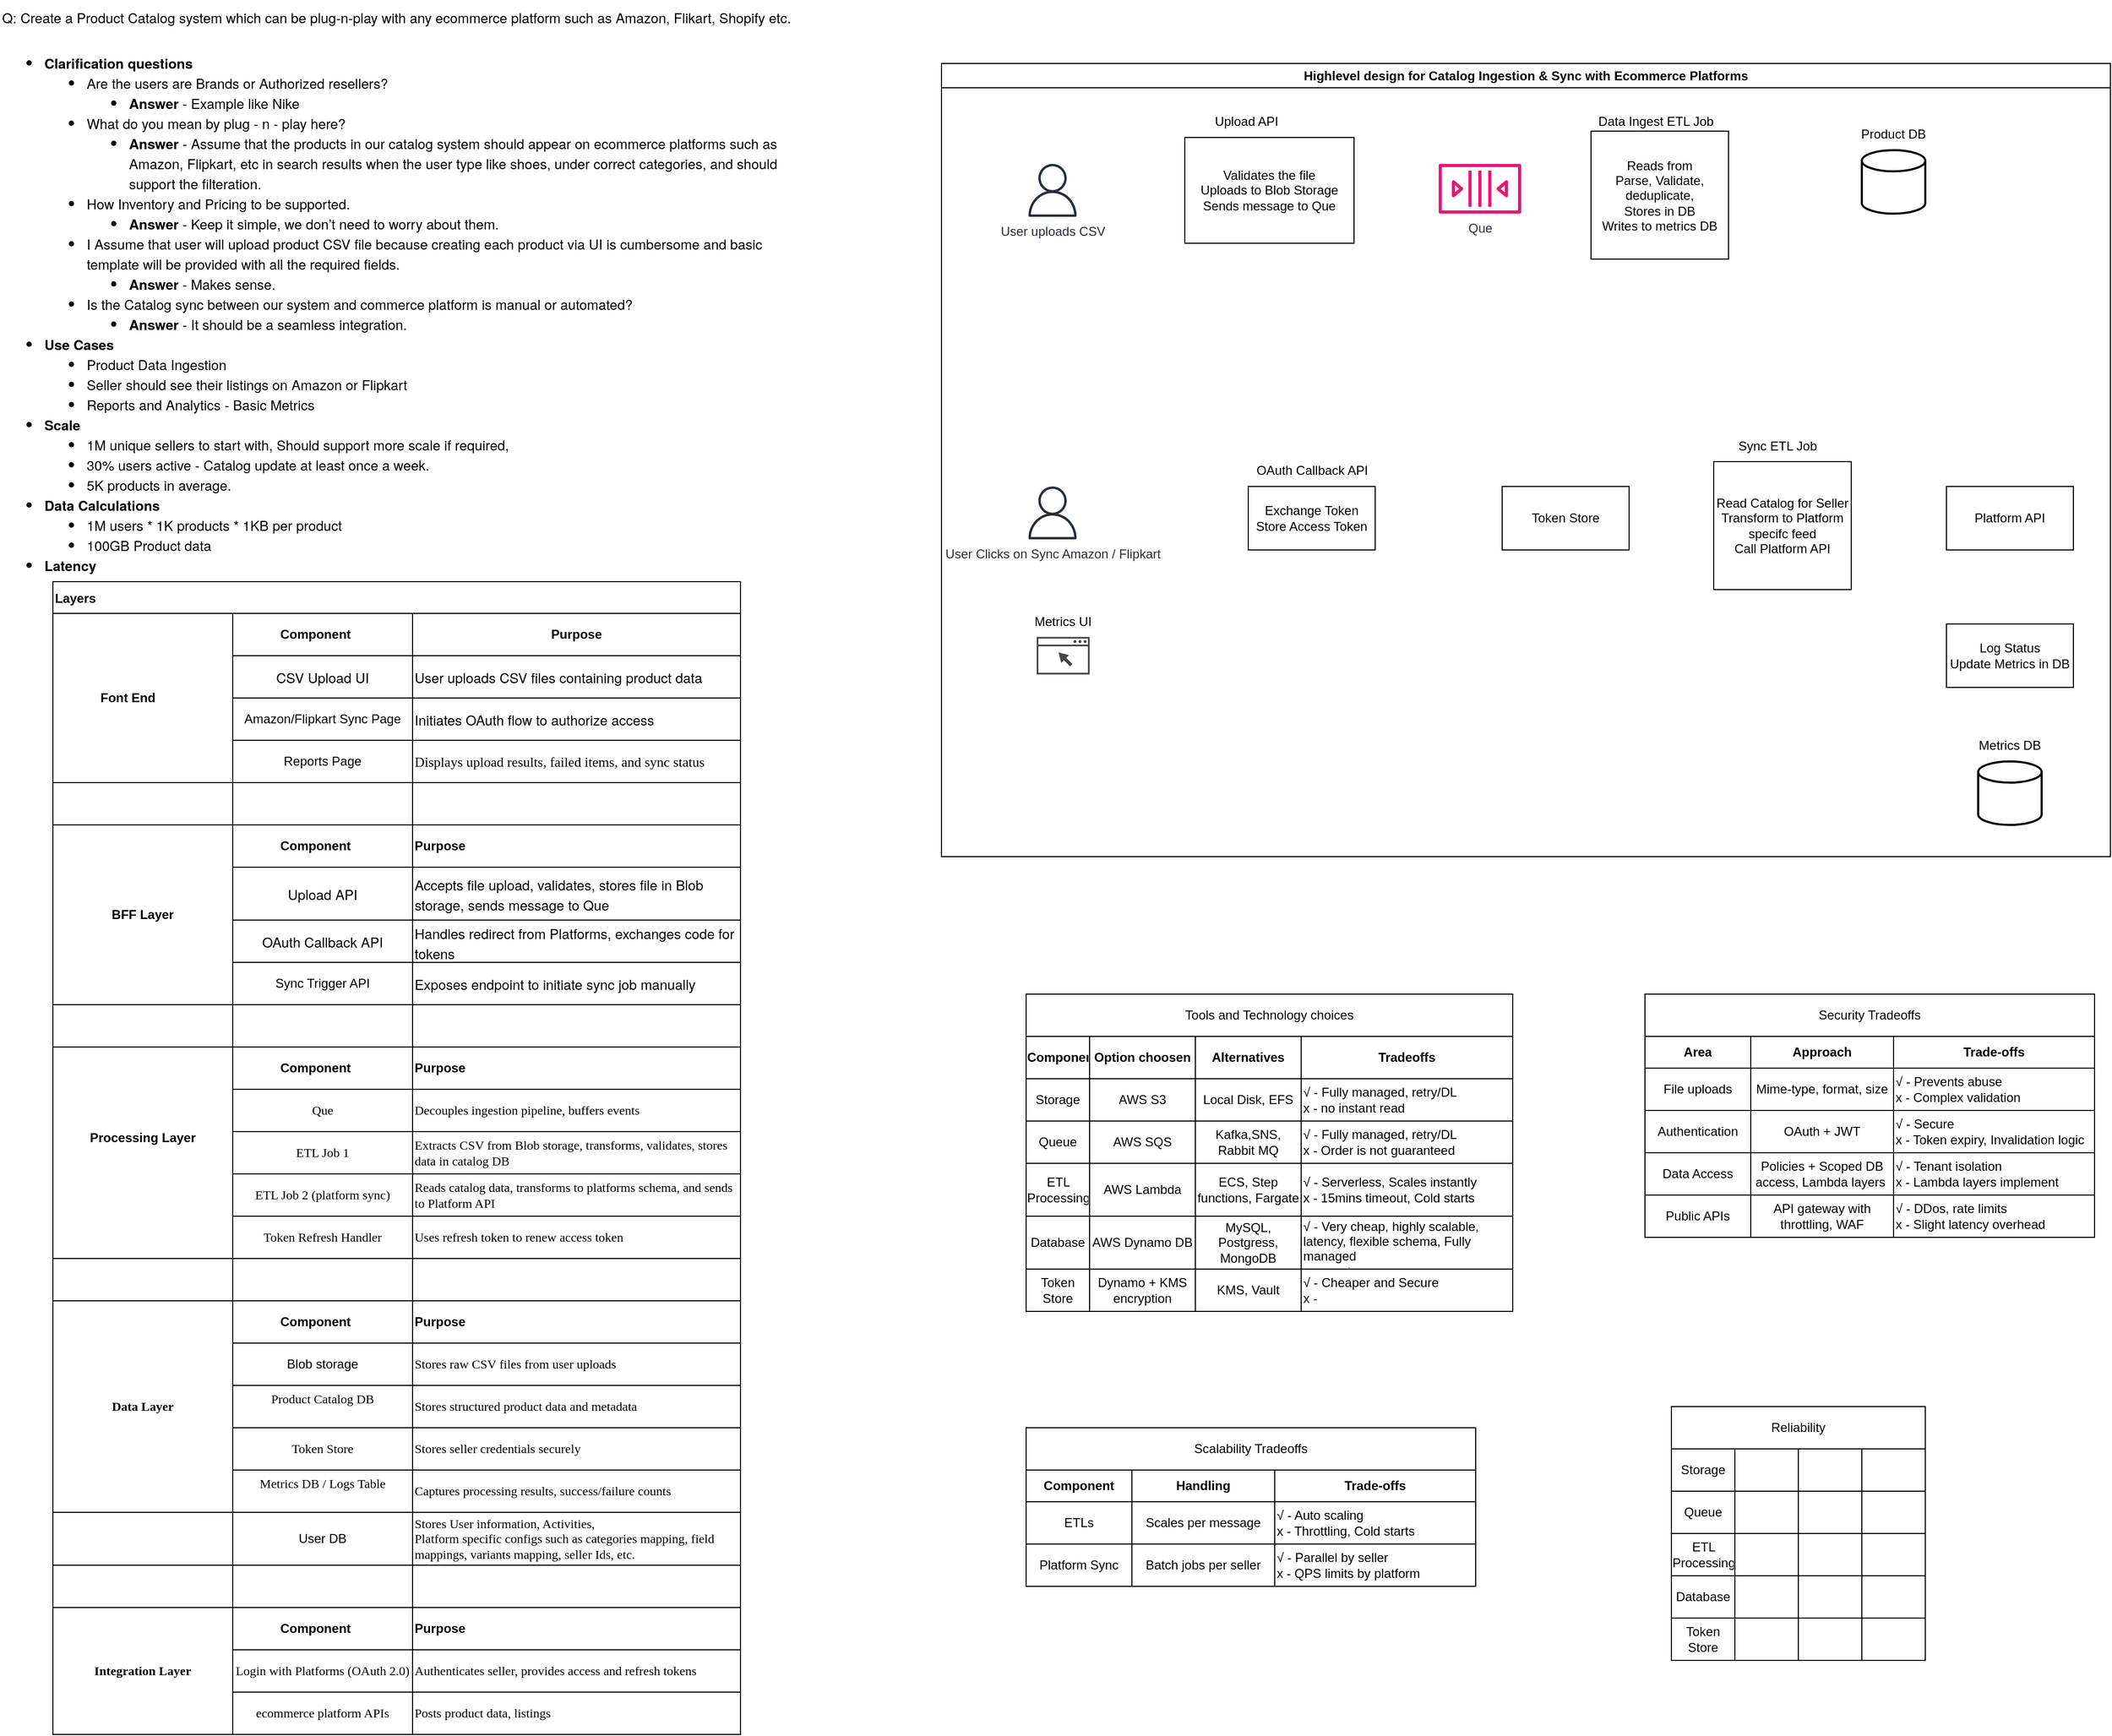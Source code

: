 <mxfile version="28.0.7">
  <diagram name="Page-1" id="yeEUojSAkBT05nhskhox">
    <mxGraphModel dx="1838" dy="1156" grid="1" gridSize="10" guides="1" tooltips="1" connect="1" arrows="1" fold="1" page="1" pageScale="1" pageWidth="827" pageHeight="1169" math="0" shadow="0">
      <root>
        <mxCell id="0" />
        <mxCell id="1" parent="0" />
        <mxCell id="4qB7AlxZ5en_KRVwT3ek-1" value="&lt;h1 style=&quot;margin-top: 0px;&quot;&gt;&lt;p style=&quot;margin: 0px; font-variant-numeric: normal; font-variant-east-asian: normal; font-variant-alternates: normal; font-size-adjust: none; font-kerning: auto; font-optical-sizing: auto; font-feature-settings: normal; font-variation-settings: normal; font-variant-position: normal; font-variant-emoji: normal; font-weight: 400; font-stretch: normal; font-size: 13px; line-height: normal; font-family: &amp;quot;Helvetica Neue&amp;quot;;&quot; class=&quot;p1&quot;&gt;Q: Create a Product Catalog system which can be plug-n-play with any ecommerce platform such as Amazon, Flikart, Shopify etc.&amp;nbsp;&lt;/p&gt;&lt;ul style=&quot;font-weight: 400;&quot; class=&quot;ul1&quot;&gt;&lt;li style=&quot;font-size: 13px; margin: 0px; font-variant-numeric: normal; font-variant-east-asian: normal; font-variant-alternates: normal; font-size-adjust: none; font-kerning: auto; font-optical-sizing: auto; font-feature-settings: normal; font-variation-settings: normal; font-variant-position: normal; font-variant-emoji: normal; font-stretch: normal; line-height: normal; font-family: &amp;quot;Helvetica Neue&amp;quot;;&quot; class=&quot;li1&quot;&gt;&lt;span style=&quot;font-variant-numeric: normal; font-variant-east-asian: normal; font-variant-alternates: normal; font-size-adjust: none; font-kerning: auto; font-optical-sizing: auto; font-feature-settings: normal; font-variation-settings: normal; font-variant-position: normal; font-variant-emoji: normal; font-stretch: normal; font-size: 9px; line-height: normal; font-family: Menlo;&quot; class=&quot;s1&quot;&gt;&lt;/span&gt;&lt;b&gt;Clarification questions&lt;/b&gt;&lt;b&gt;&lt;/b&gt;&lt;/li&gt;&lt;ul style=&quot;font-size: medium; list-style-type: disc;&quot; class=&quot;ul1&quot;&gt;&lt;li style=&quot;margin: 0px; font-variant-numeric: normal; font-variant-east-asian: normal; font-variant-alternates: normal; font-size-adjust: none; font-kerning: auto; font-optical-sizing: auto; font-feature-settings: normal; font-variation-settings: normal; font-variant-position: normal; font-variant-emoji: normal; font-stretch: normal; font-size: 13px; line-height: normal; font-family: &amp;quot;Helvetica Neue&amp;quot;;&quot; class=&quot;li1&quot;&gt;&lt;span style=&quot;font-variant-numeric: normal; font-variant-east-asian: normal; font-variant-alternates: normal; font-size-adjust: none; font-kerning: auto; font-optical-sizing: auto; font-feature-settings: normal; font-variation-settings: normal; font-variant-position: normal; font-variant-emoji: normal; font-stretch: normal; font-size: 9px; line-height: normal; font-family: Menlo;&quot; class=&quot;s1&quot;&gt;&lt;/span&gt;Are the users are Brands or Authorized resellers?&lt;/li&gt;&lt;ul style=&quot;list-style-type: disc;&quot; class=&quot;ul1&quot;&gt;&lt;li style=&quot;margin: 0px; font-variant-numeric: normal; font-variant-east-asian: normal; font-variant-alternates: normal; font-size-adjust: none; font-kerning: auto; font-optical-sizing: auto; font-feature-settings: normal; font-variation-settings: normal; font-variant-position: normal; font-variant-emoji: normal; font-stretch: normal; font-size: 13px; line-height: normal; font-family: &amp;quot;Helvetica Neue&amp;quot;;&quot; class=&quot;li1&quot;&gt;&lt;span style=&quot;font-variant-numeric: normal; font-variant-east-asian: normal; font-variant-alternates: normal; font-size-adjust: none; font-kerning: auto; font-optical-sizing: auto; font-feature-settings: normal; font-variation-settings: normal; font-variant-position: normal; font-variant-emoji: normal; font-stretch: normal; font-size: 9px; line-height: normal; font-family: Menlo;&quot; class=&quot;s1&quot;&gt;&lt;/span&gt;&lt;b&gt;Answer&lt;/b&gt;&amp;nbsp;- Example like Nike&lt;/li&gt;&lt;/ul&gt;&lt;li style=&quot;margin: 0px; font-variant-numeric: normal; font-variant-east-asian: normal; font-variant-alternates: normal; font-size-adjust: none; font-kerning: auto; font-optical-sizing: auto; font-feature-settings: normal; font-variation-settings: normal; font-variant-position: normal; font-variant-emoji: normal; font-stretch: normal; font-size: 13px; line-height: normal; font-family: &amp;quot;Helvetica Neue&amp;quot;;&quot; class=&quot;li1&quot;&gt;&lt;span style=&quot;font-variant-numeric: normal; font-variant-east-asian: normal; font-variant-alternates: normal; font-size-adjust: none; font-kerning: auto; font-optical-sizing: auto; font-feature-settings: normal; font-variation-settings: normal; font-variant-position: normal; font-variant-emoji: normal; font-stretch: normal; font-size: 9px; line-height: normal; font-family: Menlo;&quot; class=&quot;s1&quot;&gt;&lt;/span&gt;What do you mean by plug - n - play here?&lt;/li&gt;&lt;ul style=&quot;list-style-type: disc;&quot; class=&quot;ul1&quot;&gt;&lt;li style=&quot;margin: 0px; font-variant-numeric: normal; font-variant-east-asian: normal; font-variant-alternates: normal; font-size-adjust: none; font-kerning: auto; font-optical-sizing: auto; font-feature-settings: normal; font-variation-settings: normal; font-variant-position: normal; font-variant-emoji: normal; font-stretch: normal; font-size: 13px; line-height: normal; font-family: &amp;quot;Helvetica Neue&amp;quot;;&quot; class=&quot;li1&quot;&gt;&lt;span style=&quot;font-variant-numeric: normal; font-variant-east-asian: normal; font-variant-alternates: normal; font-size-adjust: none; font-kerning: auto; font-optical-sizing: auto; font-feature-settings: normal; font-variation-settings: normal; font-variant-position: normal; font-variant-emoji: normal; font-stretch: normal; font-size: 9px; line-height: normal; font-family: Menlo;&quot; class=&quot;s1&quot;&gt;&lt;/span&gt;&lt;b&gt;Answer&lt;/b&gt;&amp;nbsp;- Assume that the products in our catalog system should appear on ecommerce platforms such as Amazon, Flipkart, etc in search results when the user type like shoes, under correct categories, and should support the filteration.&lt;/li&gt;&lt;/ul&gt;&lt;li style=&quot;margin: 0px; font-variant-numeric: normal; font-variant-east-asian: normal; font-variant-alternates: normal; font-size-adjust: none; font-kerning: auto; font-optical-sizing: auto; font-feature-settings: normal; font-variation-settings: normal; font-variant-position: normal; font-variant-emoji: normal; font-stretch: normal; font-size: 13px; line-height: normal; font-family: &amp;quot;Helvetica Neue&amp;quot;;&quot; class=&quot;li1&quot;&gt;&lt;span style=&quot;font-variant-numeric: normal; font-variant-east-asian: normal; font-variant-alternates: normal; font-size-adjust: none; font-kerning: auto; font-optical-sizing: auto; font-feature-settings: normal; font-variation-settings: normal; font-variant-position: normal; font-variant-emoji: normal; font-stretch: normal; font-size: 9px; line-height: normal; font-family: Menlo;&quot; class=&quot;s1&quot;&gt;&lt;/span&gt;How Inventory and Pricing to be supported.&lt;/li&gt;&lt;ul style=&quot;list-style-type: disc;&quot; class=&quot;ul1&quot;&gt;&lt;li style=&quot;margin: 0px; font-variant-numeric: normal; font-variant-east-asian: normal; font-variant-alternates: normal; font-size-adjust: none; font-kerning: auto; font-optical-sizing: auto; font-feature-settings: normal; font-variation-settings: normal; font-variant-position: normal; font-variant-emoji: normal; font-stretch: normal; font-size: 13px; line-height: normal; font-family: &amp;quot;Helvetica Neue&amp;quot;;&quot; class=&quot;li1&quot;&gt;&lt;span style=&quot;font-variant-numeric: normal; font-variant-east-asian: normal; font-variant-alternates: normal; font-size-adjust: none; font-kerning: auto; font-optical-sizing: auto; font-feature-settings: normal; font-variation-settings: normal; font-variant-position: normal; font-variant-emoji: normal; font-stretch: normal; font-size: 9px; line-height: normal; font-family: Menlo;&quot; class=&quot;s1&quot;&gt;&lt;/span&gt;&lt;b&gt;Answer&lt;/b&gt; - Keep it simple, we don’t need to worry about them.&lt;span class=&quot;Apple-converted-space&quot;&gt;&amp;nbsp;&lt;/span&gt;&lt;/li&gt;&lt;/ul&gt;&lt;li style=&quot;margin: 0px; font-variant-numeric: normal; font-variant-east-asian: normal; font-variant-alternates: normal; font-size-adjust: none; font-kerning: auto; font-optical-sizing: auto; font-feature-settings: normal; font-variation-settings: normal; font-variant-position: normal; font-variant-emoji: normal; font-stretch: normal; font-size: 13px; line-height: normal; font-family: &amp;quot;Helvetica Neue&amp;quot;;&quot; class=&quot;li1&quot;&gt;&lt;span style=&quot;font-variant-numeric: normal; font-variant-east-asian: normal; font-variant-alternates: normal; font-size-adjust: none; font-kerning: auto; font-optical-sizing: auto; font-feature-settings: normal; font-variation-settings: normal; font-variant-position: normal; font-variant-emoji: normal; font-stretch: normal; font-size: 9px; line-height: normal; font-family: Menlo;&quot; class=&quot;s1&quot;&gt;&lt;/span&gt;I Assume that user will upload product CSV file because creating each product via UI is cumbersome and basic template will be provided with all the required fields.&lt;/li&gt;&lt;ul style=&quot;list-style-type: disc;&quot; class=&quot;ul1&quot;&gt;&lt;li style=&quot;margin: 0px; font-variant-numeric: normal; font-variant-east-asian: normal; font-variant-alternates: normal; font-size-adjust: none; font-kerning: auto; font-optical-sizing: auto; font-feature-settings: normal; font-variation-settings: normal; font-variant-position: normal; font-variant-emoji: normal; font-stretch: normal; font-size: 13px; line-height: normal; font-family: &amp;quot;Helvetica Neue&amp;quot;;&quot; class=&quot;li1&quot;&gt;&lt;span style=&quot;font-variant-numeric: normal; font-variant-east-asian: normal; font-variant-alternates: normal; font-size-adjust: none; font-kerning: auto; font-optical-sizing: auto; font-feature-settings: normal; font-variation-settings: normal; font-variant-position: normal; font-variant-emoji: normal; font-stretch: normal; font-size: 9px; line-height: normal; font-family: Menlo;&quot; class=&quot;s1&quot;&gt;&lt;/span&gt;&lt;b&gt;Answer&lt;/b&gt; - Makes sense.&lt;/li&gt;&lt;/ul&gt;&lt;li style=&quot;margin: 0px; font-variant-numeric: normal; font-variant-east-asian: normal; font-variant-alternates: normal; font-size-adjust: none; font-kerning: auto; font-optical-sizing: auto; font-feature-settings: normal; font-variation-settings: normal; font-variant-position: normal; font-variant-emoji: normal; font-stretch: normal; font-size: 13px; line-height: normal; font-family: &amp;quot;Helvetica Neue&amp;quot;;&quot; class=&quot;li1&quot;&gt;&lt;span style=&quot;font-variant-numeric: normal; font-variant-east-asian: normal; font-variant-alternates: normal; font-size-adjust: none; font-kerning: auto; font-optical-sizing: auto; font-feature-settings: normal; font-variation-settings: normal; font-variant-position: normal; font-variant-emoji: normal; font-stretch: normal; font-size: 9px; line-height: normal; font-family: Menlo;&quot; class=&quot;s1&quot;&gt;&lt;/span&gt;Is the Catalog sync between our system and commerce platform is manual or automated?&lt;/li&gt;&lt;ul style=&quot;list-style-type: disc;&quot; class=&quot;ul1&quot;&gt;&lt;li style=&quot;margin: 0px; font-variant-numeric: normal; font-variant-east-asian: normal; font-variant-alternates: normal; font-size-adjust: none; font-kerning: auto; font-optical-sizing: auto; font-feature-settings: normal; font-variation-settings: normal; font-variant-position: normal; font-variant-emoji: normal; font-stretch: normal; font-size: 13px; line-height: normal; font-family: &amp;quot;Helvetica Neue&amp;quot;;&quot; class=&quot;li1&quot;&gt;&lt;span style=&quot;font-variant-numeric: normal; font-variant-east-asian: normal; font-variant-alternates: normal; font-size-adjust: none; font-kerning: auto; font-optical-sizing: auto; font-feature-settings: normal; font-variation-settings: normal; font-variant-position: normal; font-variant-emoji: normal; font-stretch: normal; font-size: 9px; line-height: normal; font-family: Menlo;&quot; class=&quot;s1&quot;&gt;&lt;/span&gt;&lt;b&gt;Answer&lt;/b&gt; - It should be a seamless integration.&lt;/li&gt;&lt;/ul&gt;&lt;/ul&gt;&lt;li style=&quot;font-size: 13px; margin: 0px; font-variant-numeric: normal; font-variant-east-asian: normal; font-variant-alternates: normal; font-size-adjust: none; font-kerning: auto; font-optical-sizing: auto; font-feature-settings: normal; font-variation-settings: normal; font-variant-position: normal; font-variant-emoji: normal; font-stretch: normal; line-height: normal; font-family: &amp;quot;Helvetica Neue&amp;quot;;&quot; class=&quot;li1&quot;&gt;&lt;span style=&quot;font-variant-numeric: normal; font-variant-east-asian: normal; font-variant-alternates: normal; font-size-adjust: none; font-kerning: auto; font-optical-sizing: auto; font-feature-settings: normal; font-variation-settings: normal; font-variant-position: normal; font-variant-emoji: normal; font-stretch: normal; font-size: 9px; line-height: normal; font-family: Menlo;&quot; class=&quot;s1&quot;&gt;&lt;/span&gt;&lt;b&gt;Use Cases&lt;/b&gt;&lt;/li&gt;&lt;ul style=&quot;font-size: medium; list-style-type: disc;&quot; class=&quot;ul1&quot;&gt;&lt;li style=&quot;margin: 0px; font-variant-numeric: normal; font-variant-east-asian: normal; font-variant-alternates: normal; font-size-adjust: none; font-kerning: auto; font-optical-sizing: auto; font-feature-settings: normal; font-variation-settings: normal; font-variant-position: normal; font-variant-emoji: normal; font-stretch: normal; font-size: 13px; line-height: normal; font-family: &amp;quot;Helvetica Neue&amp;quot;;&quot; class=&quot;li1&quot;&gt;&lt;span style=&quot;font-variant-numeric: normal; font-variant-east-asian: normal; font-variant-alternates: normal; font-size-adjust: none; font-kerning: auto; font-optical-sizing: auto; font-feature-settings: normal; font-variation-settings: normal; font-variant-position: normal; font-variant-emoji: normal; font-stretch: normal; font-size: 9px; line-height: normal; font-family: Menlo;&quot; class=&quot;s1&quot;&gt;&lt;/span&gt;Product Data Ingestion&lt;/li&gt;&lt;li style=&quot;margin: 0px; font-variant-numeric: normal; font-variant-east-asian: normal; font-variant-alternates: normal; font-size-adjust: none; font-kerning: auto; font-optical-sizing: auto; font-feature-settings: normal; font-variation-settings: normal; font-variant-position: normal; font-variant-emoji: normal; font-stretch: normal; font-size: 13px; line-height: normal; font-family: &amp;quot;Helvetica Neue&amp;quot;;&quot; class=&quot;li1&quot;&gt;&lt;span style=&quot;font-variant-numeric: normal; font-variant-east-asian: normal; font-variant-alternates: normal; font-size-adjust: none; font-kerning: auto; font-optical-sizing: auto; font-feature-settings: normal; font-variation-settings: normal; font-variant-position: normal; font-variant-emoji: normal; font-stretch: normal; font-size: 9px; line-height: normal; font-family: Menlo;&quot; class=&quot;s1&quot;&gt;&lt;/span&gt;Seller should see their listings on Amazon or Flipkart&lt;/li&gt;&lt;li style=&quot;margin: 0px; font-variant-numeric: normal; font-variant-east-asian: normal; font-variant-alternates: normal; font-size-adjust: none; font-kerning: auto; font-optical-sizing: auto; font-feature-settings: normal; font-variation-settings: normal; font-variant-position: normal; font-variant-emoji: normal; font-stretch: normal; font-size: 13px; line-height: normal; font-family: &amp;quot;Helvetica Neue&amp;quot;;&quot; class=&quot;li1&quot;&gt;Reports and Analytics - Basic Metrics&lt;span style=&quot;font-variant-numeric: normal; font-variant-east-asian: normal; font-variant-alternates: normal; font-size-adjust: none; font-kerning: auto; font-optical-sizing: auto; font-feature-settings: normal; font-variation-settings: normal; font-variant-position: normal; font-variant-emoji: normal; font-stretch: normal; font-size: 9px; line-height: normal; font-family: Menlo;&quot; class=&quot;s1&quot;&gt;&lt;/span&gt;&lt;/li&gt;&lt;/ul&gt;&lt;li style=&quot;font-size: 13px; margin: 0px; font-variant-numeric: normal; font-variant-east-asian: normal; font-variant-alternates: normal; font-size-adjust: none; font-kerning: auto; font-optical-sizing: auto; font-feature-settings: normal; font-variation-settings: normal; font-variant-position: normal; font-variant-emoji: normal; font-stretch: normal; line-height: normal; font-family: &amp;quot;Helvetica Neue&amp;quot;;&quot; class=&quot;li1&quot;&gt;&lt;span style=&quot;font-variant-numeric: normal; font-variant-east-asian: normal; font-variant-alternates: normal; font-size-adjust: none; font-kerning: auto; font-optical-sizing: auto; font-feature-settings: normal; font-variation-settings: normal; font-variant-position: normal; font-variant-emoji: normal; font-stretch: normal; font-size: 9px; line-height: normal; font-family: Menlo;&quot; class=&quot;s1&quot;&gt;&lt;/span&gt;&lt;b&gt;Scale&lt;/b&gt;&lt;b&gt;&lt;/b&gt;&lt;/li&gt;&lt;ul style=&quot;font-size: medium; list-style-type: disc;&quot; class=&quot;ul1&quot;&gt;&lt;li style=&quot;margin: 0px; font-variant-numeric: normal; font-variant-east-asian: normal; font-variant-alternates: normal; font-size-adjust: none; font-kerning: auto; font-optical-sizing: auto; font-feature-settings: normal; font-variation-settings: normal; font-variant-position: normal; font-variant-emoji: normal; font-stretch: normal; font-size: 13px; line-height: normal; font-family: &amp;quot;Helvetica Neue&amp;quot;;&quot; class=&quot;li1&quot;&gt;&lt;span style=&quot;font-variant-numeric: normal; font-variant-east-asian: normal; font-variant-alternates: normal; font-size-adjust: none; font-kerning: auto; font-optical-sizing: auto; font-feature-settings: normal; font-variation-settings: normal; font-variant-position: normal; font-variant-emoji: normal; font-stretch: normal; font-size: 9px; line-height: normal; font-family: Menlo;&quot; class=&quot;s1&quot;&gt;&lt;/span&gt;1M unique sellers to start with, Should support more scale if required,&lt;/li&gt;&lt;li style=&quot;margin: 0px; font-variant-numeric: normal; font-variant-east-asian: normal; font-variant-alternates: normal; font-size-adjust: none; font-kerning: auto; font-optical-sizing: auto; font-feature-settings: normal; font-variation-settings: normal; font-variant-position: normal; font-variant-emoji: normal; font-stretch: normal; font-size: 13px; line-height: normal; font-family: &amp;quot;Helvetica Neue&amp;quot;;&quot; class=&quot;li1&quot;&gt;&lt;span style=&quot;font-variant-numeric: normal; font-variant-east-asian: normal; font-variant-alternates: normal; font-size-adjust: none; font-kerning: auto; font-optical-sizing: auto; font-feature-settings: normal; font-variation-settings: normal; font-variant-position: normal; font-variant-emoji: normal; font-stretch: normal; font-size: 9px; line-height: normal; font-family: Menlo;&quot; class=&quot;s1&quot;&gt;&lt;/span&gt;30% users active - Catalog update at least once a week.&lt;/li&gt;&lt;li style=&quot;margin: 0px; font-variant-numeric: normal; font-variant-east-asian: normal; font-variant-alternates: normal; font-size-adjust: none; font-kerning: auto; font-optical-sizing: auto; font-feature-settings: normal; font-variation-settings: normal; font-variant-position: normal; font-variant-emoji: normal; font-stretch: normal; font-size: 13px; line-height: normal; font-family: &amp;quot;Helvetica Neue&amp;quot;;&quot; class=&quot;li1&quot;&gt;&lt;span style=&quot;font-variant-numeric: normal; font-variant-east-asian: normal; font-variant-alternates: normal; font-size-adjust: none; font-kerning: auto; font-optical-sizing: auto; font-feature-settings: normal; font-variation-settings: normal; font-variant-position: normal; font-variant-emoji: normal; font-stretch: normal; font-size: 9px; line-height: normal; font-family: Menlo;&quot; class=&quot;s1&quot;&gt;&lt;/span&gt;5K products in average.&lt;/li&gt;&lt;/ul&gt;&lt;li style=&quot;font-size: 13px; margin: 0px; font-variant-numeric: normal; font-variant-east-asian: normal; font-variant-alternates: normal; font-size-adjust: none; font-kerning: auto; font-optical-sizing: auto; font-feature-settings: normal; font-variation-settings: normal; font-variant-position: normal; font-variant-emoji: normal; font-stretch: normal; line-height: normal; font-family: &amp;quot;Helvetica Neue&amp;quot;;&quot; class=&quot;li1&quot;&gt;&lt;span style=&quot;font-variant-numeric: normal; font-variant-east-asian: normal; font-variant-alternates: normal; font-size-adjust: none; font-kerning: auto; font-optical-sizing: auto; font-feature-settings: normal; font-variation-settings: normal; font-variant-position: normal; font-variant-emoji: normal; font-stretch: normal; font-size: 9px; line-height: normal; font-family: Menlo;&quot; class=&quot;s1&quot;&gt;&lt;/span&gt;&lt;b&gt;Data Calculations&lt;/b&gt;&lt;b&gt;&lt;/b&gt;&lt;/li&gt;&lt;ul style=&quot;font-size: medium; list-style-type: disc;&quot; class=&quot;ul1&quot;&gt;&lt;li style=&quot;margin: 0px; font-variant-numeric: normal; font-variant-east-asian: normal; font-variant-alternates: normal; font-size-adjust: none; font-kerning: auto; font-optical-sizing: auto; font-feature-settings: normal; font-variation-settings: normal; font-variant-position: normal; font-variant-emoji: normal; font-stretch: normal; font-size: 13px; line-height: normal; font-family: &amp;quot;Helvetica Neue&amp;quot;;&quot; class=&quot;li1&quot;&gt;&lt;span style=&quot;font-variant-numeric: normal; font-variant-east-asian: normal; font-variant-alternates: normal; font-size-adjust: none; font-kerning: auto; font-optical-sizing: auto; font-feature-settings: normal; font-variation-settings: normal; font-variant-position: normal; font-variant-emoji: normal; font-stretch: normal; font-size: 9px; line-height: normal; font-family: Menlo;&quot; class=&quot;s1&quot;&gt;&lt;/span&gt;1M users * 1K products * 1KB per product&lt;/li&gt;&lt;li style=&quot;margin: 0px; font-variant-numeric: normal; font-variant-east-asian: normal; font-variant-alternates: normal; font-size-adjust: none; font-kerning: auto; font-optical-sizing: auto; font-feature-settings: normal; font-variation-settings: normal; font-variant-position: normal; font-variant-emoji: normal; font-stretch: normal; font-size: 13px; line-height: normal; font-family: &amp;quot;Helvetica Neue&amp;quot;;&quot; class=&quot;li1&quot;&gt;&lt;span style=&quot;font-variant-numeric: normal; font-variant-east-asian: normal; font-variant-alternates: normal; font-size-adjust: none; font-kerning: auto; font-optical-sizing: auto; font-feature-settings: normal; font-variation-settings: normal; font-variant-position: normal; font-variant-emoji: normal; font-stretch: normal; font-size: 9px; line-height: normal; font-family: Menlo;&quot; class=&quot;s1&quot;&gt;&lt;/span&gt;100GB Product data&lt;/li&gt;&lt;/ul&gt;&lt;li style=&quot;font-size: 13px; margin: 0px; font-variant-numeric: normal; font-variant-east-asian: normal; font-variant-alternates: normal; font-size-adjust: none; font-kerning: auto; font-optical-sizing: auto; font-feature-settings: normal; font-variation-settings: normal; font-variant-position: normal; font-variant-emoji: normal; font-stretch: normal; line-height: normal; font-family: &amp;quot;Helvetica Neue&amp;quot;;&quot; class=&quot;li1&quot;&gt;&lt;span style=&quot;font-variant-numeric: normal; font-variant-east-asian: normal; font-variant-alternates: normal; font-size-adjust: none; font-kerning: auto; font-optical-sizing: auto; font-feature-settings: normal; font-variation-settings: normal; font-variant-position: normal; font-variant-emoji: normal; font-stretch: normal; font-size: 9px; line-height: normal; font-family: Menlo;&quot; class=&quot;s1&quot;&gt;&lt;/span&gt;&lt;b&gt;Latency&lt;/b&gt;&lt;/li&gt;&lt;ul style=&quot;font-size: medium; list-style-type: disc;&quot; class=&quot;ul1&quot;&gt;&lt;li style=&quot;margin: 0px; font-variant-numeric: normal; font-variant-east-asian: normal; font-variant-alternates: normal; font-size-adjust: none; font-kerning: auto; font-optical-sizing: auto; font-feature-settings: normal; font-variation-settings: normal; font-variant-position: normal; font-variant-emoji: normal; font-stretch: normal; font-size: 13px; line-height: normal; font-family: &amp;quot;Helvetica Neue&amp;quot;;&quot; class=&quot;li1&quot;&gt;&lt;span style=&quot;font-variant-numeric: normal; font-variant-east-asian: normal; font-variant-alternates: normal; font-size-adjust: none; font-kerning: auto; font-optical-sizing: auto; font-feature-settings: normal; font-variation-settings: normal; font-variant-position: normal; font-variant-emoji: normal; font-stretch: normal; font-size: 9px; line-height: normal; font-family: Menlo;&quot; class=&quot;s1&quot;&gt;&lt;/span&gt;Realtime product data ingestion metrics&lt;span class=&quot;Apple-converted-space&quot;&gt;&amp;nbsp;&lt;/span&gt;&lt;/li&gt;&lt;li style=&quot;margin: 0px; font-variant-numeric: normal; font-variant-east-asian: normal; font-variant-alternates: normal; font-size-adjust: none; font-kerning: auto; font-optical-sizing: auto; font-feature-settings: normal; font-variation-settings: normal; font-variant-position: normal; font-variant-emoji: normal; font-stretch: normal; font-size: 13px; line-height: normal; font-family: &amp;quot;Helvetica Neue&amp;quot;;&quot; class=&quot;li1&quot;&gt;&lt;span style=&quot;font-variant-numeric: normal; font-variant-east-asian: normal; font-variant-alternates: normal; font-size-adjust: none; font-kerning: auto; font-optical-sizing: auto; font-feature-settings: normal; font-variation-settings: normal; font-variant-position: normal; font-variant-emoji: normal; font-stretch: normal; font-size: 9px; line-height: normal; font-family: Menlo;&quot; class=&quot;s1&quot;&gt;&lt;/span&gt;Products appearing on Ecommerce platforms depends may take upto a day (SLA).&lt;span class=&quot;Apple-converted-space&quot;&gt;&amp;nbsp;&lt;/span&gt;&lt;/li&gt;&lt;/ul&gt;&lt;/ul&gt;&lt;div&gt;&lt;table style=&quot;border-collapse: collapse&quot; cellpadding=&quot;0&quot; cellspacing=&quot;0&quot;&gt;&lt;br/&gt;&lt;tbody&gt;&lt;br/&gt;&lt;tr&gt;&lt;br/&gt;&lt;td style=&quot;width: 169.0px; height: 14.0px; border-style: solid; border-width: 1.0px 1.0px 1.0px 1.0px; border-color: #808080 #808080 #808080 #808080; padding: 1.0px 1.0px 1.0px 1.0px&quot; valign=&quot;middle&quot;&gt;&lt;br/&gt;&lt;p style=&quot;margin: 0.0px 0.0px 0.0px 0.0px; text-align: center&quot; align=&quot;center&quot;&gt;&lt;font style=&quot;font-variant-numeric: normal; font-variant-east-asian: normal; font-variant-alternates: normal; font-size-adjust: none; font-kerning: auto; font-optical-sizing: auto; font-feature-settings: normal; font-variation-settings: normal; font-variant-position: normal; font-variant-emoji: normal; font-weight: normal; font-stretch: normal; font-size: 12px; line-height: normal; font-family: Times; font-variant-ligatures: common-ligatures;&quot; color=&quot;#000000&quot; face=&quot;Times&quot;&gt;&lt;b&gt;Layer&lt;/b&gt;&lt;b&gt;&lt;/b&gt;&lt;/font&gt;&lt;/p&gt;&lt;br/&gt;&lt;/td&gt;&lt;br/&gt;&lt;td style=&quot;width: 211.0px; height: 14.0px; border-style: solid; border-width: 1.0px 1.0px 1.0px 1.0px; border-color: #808080 #808080 #808080 #808080; padding: 1.0px 1.0px 1.0px 1.0px&quot; valign=&quot;middle&quot;&gt;&lt;br/&gt;&lt;p style=&quot;margin: 0.0px 0.0px 0.0px 0.0px; text-align: center&quot; align=&quot;center&quot;&gt;&lt;font style=&quot;font-variant-numeric: normal; font-variant-east-asian: normal; font-variant-alternates: normal; font-size-adjust: none; font-kerning: auto; font-optical-sizing: auto; font-feature-settings: normal; font-variation-settings: normal; font-variant-position: normal; font-variant-emoji: normal; font-weight: normal; font-stretch: normal; font-size: 12px; line-height: normal; font-family: Times; font-variant-ligatures: common-ligatures;&quot; color=&quot;#000000&quot; face=&quot;Times&quot;&gt;&lt;b&gt;Component&lt;/b&gt;&lt;b&gt;&lt;/b&gt;&lt;/font&gt;&lt;/p&gt;&lt;br/&gt;&lt;/td&gt;&lt;br/&gt;&lt;td style=&quot;width: 284.0px; height: 14.0px; border-style: solid; border-width: 1.0px 1.0px 1.0px 1.0px; border-color: #808080 #808080 #808080 #808080; padding: 1.0px 1.0px 1.0px 1.0px&quot; valign=&quot;middle&quot;&gt;&lt;br/&gt;&lt;p style=&quot;margin: 0.0px 0.0px 0.0px 0.0px; text-align: center&quot; align=&quot;center&quot;&gt;&lt;font style=&quot;font-variant-numeric: normal; font-variant-east-asian: normal; font-variant-alternates: normal; font-size-adjust: none; font-kerning: auto; font-optical-sizing: auto; font-feature-settings: normal; font-variation-settings: normal; font-variant-position: normal; font-variant-emoji: normal; font-weight: normal; font-stretch: normal; font-size: 12px; line-height: normal; font-family: Times; font-variant-ligatures: common-ligatures;&quot; color=&quot;#000000&quot; face=&quot;Times&quot;&gt;&lt;b&gt;Purpose&lt;/b&gt;&lt;b&gt;&lt;/b&gt;&lt;/font&gt;&lt;/p&gt;&lt;br/&gt;&lt;/td&gt;&lt;br/&gt;&lt;/tr&gt;&lt;br/&gt;&lt;tr&gt;&lt;br/&gt;&lt;td style=&quot;width: 169.0px; height: 13.0px; background-color: #f1f8f6; border-style: solid; border-width: 1.0px 1.0px 1.0px 1.0px; border-color: #808080 #808080 #808080 #808080; padding: 1.0px 1.0px 1.0px 1.0px&quot; valign=&quot;middle&quot;&gt;&lt;br/&gt;&lt;p style=&quot;margin: 0.0px 0.0px 0.0px 0.0px&quot;&gt;&lt;font style=&quot;font-variant-numeric: normal; font-variant-east-asian: normal; font-variant-alternates: normal; font-size-adjust: none; font-kerning: auto; font-optical-sizing: auto; font-feature-settings: normal; font-variation-settings: normal; font-variant-position: normal; font-variant-emoji: normal; font-weight: normal; font-stretch: normal; font-size: 12px; line-height: normal; font-family: Times; font-variant-ligatures: common-ligatures;&quot; color=&quot;#000000&quot; face=&quot;Times&quot;&gt;&lt;b&gt;Presentation Layer&lt;/b&gt;&lt;b&gt;&lt;/b&gt;&lt;/font&gt;&lt;/p&gt;&lt;br/&gt;&lt;/td&gt;&lt;br/&gt;&lt;td style=&quot;width: 211.0px; height: 13.0px; background-color: #f1f8f6; border-style: solid; border-width: 1.0px 1.0px 1.0px 1.0px; border-color: #808080 #808080 #808080 #808080; padding: 1.0px 1.0px 1.0px 1.0px&quot; valign=&quot;middle&quot;&gt;&lt;br/&gt;&lt;p style=&quot;margin: 0.0px 0.0px 0.0px 0.0px&quot;&gt;&lt;font style=&quot;font-variant-numeric: normal; font-variant-east-asian: normal; font-variant-alternates: normal; font-size-adjust: none; font-kerning: auto; font-optical-sizing: auto; font-feature-settings: normal; font-variation-settings: normal; font-variant-position: normal; font-variant-emoji: normal; font-weight: normal; font-stretch: normal; font-size: 12px; line-height: normal; font-family: Times; font-variant-ligatures: common-ligatures;&quot; color=&quot;#000000&quot; face=&quot;Times&quot;&gt;CSV Upload UI&lt;/font&gt;&lt;/p&gt;&lt;br/&gt;&lt;/td&gt;&lt;br/&gt;&lt;td style=&quot;width: 284.0px; height: 13.0px; background-color: #f1f8f6; border-style: solid; border-width: 1.0px 1.0px 1.0px 1.0px; border-color: #808080 #808080 #808080 #808080; padding: 1.0px 1.0px 1.0px 1.0px&quot; valign=&quot;middle&quot;&gt;&lt;br/&gt;&lt;p style=&quot;margin: 0.0px 0.0px 0.0px 0.0px&quot;&gt;&lt;font style=&quot;font-variant-numeric: normal; font-variant-east-asian: normal; font-variant-alternates: normal; font-size-adjust: none; font-kerning: auto; font-optical-sizing: auto; font-feature-settings: normal; font-variation-settings: normal; font-variant-position: normal; font-variant-emoji: normal; font-weight: normal; font-stretch: normal; font-size: 12px; line-height: normal; font-family: Times; font-variant-ligatures: common-ligatures;&quot; color=&quot;#000000&quot; face=&quot;Times&quot;&gt;User uploads CSV files containing product data&lt;/font&gt;&lt;/p&gt;&lt;br/&gt;&lt;/td&gt;&lt;br/&gt;&lt;/tr&gt;&lt;br/&gt;&lt;tr&gt;&lt;br/&gt;&lt;td style=&quot;width: 169.0px; height: 27.0px; border-style: solid; border-width: 1.0px 1.0px 1.0px 1.0px; border-color: #808080 #808080 #808080 #808080; padding: 1.0px 1.0px 1.0px 1.0px&quot; valign=&quot;middle&quot;&gt;&lt;br/&gt;&lt;p style=&quot;margin: 0px; font-variant-numeric: normal; font-variant-east-asian: normal; font-variant-alternates: normal; font-size-adjust: none; font-kerning: auto; font-optical-sizing: auto; font-feature-settings: normal; font-variation-settings: normal; font-variant-position: normal; font-variant-emoji: normal; font-weight: normal; font-stretch: normal; font-size: 12px; line-height: normal; min-height: 14px;&quot;&gt;&lt;br&gt;&lt;/p&gt;&lt;br/&gt;&lt;/td&gt;&lt;br/&gt;&lt;td style=&quot;width: 211.0px; height: 27.0px; border-style: solid; border-width: 1.0px 1.0px 1.0px 1.0px; border-color: #808080 #808080 #808080 #808080; padding: 1.0px 1.0px 1.0px 1.0px&quot; valign=&quot;middle&quot;&gt;&lt;br/&gt;&lt;p style=&quot;margin: 0.0px 0.0px 0.0px 0.0px&quot;&gt;&lt;font style=&quot;font-variant-numeric: normal; font-variant-east-asian: normal; font-variant-alternates: normal; font-size-adjust: none; font-kerning: auto; font-optical-sizing: auto; font-feature-settings: normal; font-variation-settings: normal; font-variant-position: normal; font-variant-emoji: normal; font-weight: normal; font-stretch: normal; font-size: 12px; line-height: normal; font-family: Times; font-variant-ligatures: common-ligatures;&quot; color=&quot;#000000&quot; face=&quot;Times&quot;&gt;&quot;Link Amazon&quot; Button&lt;/font&gt;&lt;/p&gt;&lt;br/&gt;&lt;/td&gt;&lt;br/&gt;&lt;td style=&quot;width: 284.0px; height: 27.0px; border-style: solid; border-width: 1.0px 1.0px 1.0px 1.0px; border-color: #808080 #808080 #808080 #808080; padding: 1.0px 1.0px 1.0px 1.0px&quot; valign=&quot;middle&quot;&gt;&lt;br/&gt;&lt;p style=&quot;margin: 0.0px 0.0px 0.0px 0.0px&quot;&gt;&lt;font style=&quot;font-variant-numeric: normal; font-variant-east-asian: normal; font-variant-alternates: normal; font-size-adjust: none; font-kerning: auto; font-optical-sizing: auto; font-feature-settings: normal; font-variation-settings: normal; font-variant-position: normal; font-variant-emoji: normal; font-weight: normal; font-stretch: normal; font-size: 12px; line-height: normal; font-family: Times; font-variant-ligatures: common-ligatures;&quot; color=&quot;#000000&quot; face=&quot;Times&quot;&gt;Initiates OAuth flow to authorize access to Amazon SP-API&lt;/font&gt;&lt;/p&gt;&lt;br/&gt;&lt;/td&gt;&lt;br/&gt;&lt;/tr&gt;&lt;br/&gt;&lt;tr&gt;&lt;br/&gt;&lt;td style=&quot;width: 169.0px; height: 13.0px; background-color: #f1f8f6; border-style: solid; border-width: 1.0px 1.0px 1.0px 1.0px; border-color: #808080 #808080 #808080 #808080; padding: 1.0px 1.0px 1.0px 1.0px&quot; valign=&quot;middle&quot;&gt;&lt;br/&gt;&lt;p style=&quot;margin: 0px; font-variant-numeric: normal; font-variant-east-asian: normal; font-variant-alternates: normal; font-size-adjust: none; font-kerning: auto; font-optical-sizing: auto; font-feature-settings: normal; font-variation-settings: normal; font-variant-position: normal; font-variant-emoji: normal; font-weight: normal; font-stretch: normal; font-size: 12px; line-height: normal; min-height: 14px;&quot;&gt;&lt;br&gt;&lt;/p&gt;&lt;br/&gt;&lt;/td&gt;&lt;br/&gt;&lt;td style=&quot;width: 211.0px; height: 13.0px; background-color: #f1f8f6; border-style: solid; border-width: 1.0px 1.0px 1.0px 1.0px; border-color: #808080 #808080 #808080 #808080; padding: 1.0px 1.0px 1.0px 1.0px&quot; valign=&quot;middle&quot;&gt;&lt;br/&gt;&lt;p style=&quot;margin: 0.0px 0.0px 0.0px 0.0px&quot;&gt;&lt;font style=&quot;font-variant-numeric: normal; font-variant-east-asian: normal; font-variant-alternates: normal; font-size-adjust: none; font-kerning: auto; font-optical-sizing: auto; font-feature-settings: normal; font-variation-settings: normal; font-variant-position: normal; font-variant-emoji: normal; font-weight: normal; font-stretch: normal; font-size: 12px; line-height: normal; font-family: Times; font-variant-ligatures: common-ligatures;&quot; color=&quot;#000000&quot; face=&quot;Times&quot;&gt;Product Status &amp;amp; Reports UI&lt;/font&gt;&lt;/p&gt;&lt;br/&gt;&lt;/td&gt;&lt;br/&gt;&lt;td style=&quot;width: 284.0px; height: 13.0px; background-color: #f1f8f6; border-style: solid; border-width: 1.0px 1.0px 1.0px 1.0px; border-color: #808080 #808080 #808080 #808080; padding: 1.0px 1.0px 1.0px 1.0px&quot; valign=&quot;middle&quot;&gt;&lt;br/&gt;&lt;p style=&quot;margin: 0.0px 0.0px 0.0px 0.0px&quot;&gt;&lt;font style=&quot;font-variant-numeric: normal; font-variant-east-asian: normal; font-variant-alternates: normal; font-size-adjust: none; font-kerning: auto; font-optical-sizing: auto; font-feature-settings: normal; font-variation-settings: normal; font-variant-position: normal; font-variant-emoji: normal; font-weight: normal; font-stretch: normal; font-size: 12px; line-height: normal; font-family: Times; font-variant-ligatures: common-ligatures;&quot; color=&quot;#000000&quot; face=&quot;Times&quot;&gt;Displays upload results, failed items, and sync status&lt;/font&gt;&lt;/p&gt;&lt;br/&gt;&lt;/td&gt;&lt;br/&gt;&lt;/tr&gt;&lt;br/&gt;&lt;tr&gt;&lt;br/&gt;&lt;td style=&quot;width: 169.0px; height: 14.0px; border-style: solid; border-width: 1.0px 1.0px 1.0px 1.0px; border-color: #808080 #808080 #808080 #808080; padding: 1.0px 1.0px 1.0px 1.0px&quot; valign=&quot;middle&quot;&gt;&lt;br/&gt;&lt;p style=&quot;margin: 0px; font-variant-numeric: normal; font-variant-east-asian: normal; font-variant-alternates: normal; font-size-adjust: none; font-kerning: auto; font-optical-sizing: auto; font-feature-settings: normal; font-variation-settings: normal; font-variant-position: normal; font-variant-emoji: normal; font-weight: normal; font-stretch: normal; font-size: 12px; line-height: normal; min-height: 14px;&quot;&gt;&lt;br&gt;&lt;/p&gt;&lt;br/&gt;&lt;/td&gt;&lt;br/&gt;&lt;td style=&quot;width: 211.0px; height: 14.0px; border-style: solid; border-width: 1.0px 1.0px 1.0px 1.0px; border-color: #808080 #808080 #808080 #808080; padding: 1.0px 1.0px 1.0px 1.0px&quot; valign=&quot;middle&quot;&gt;&lt;br/&gt;&lt;p style=&quot;margin: 0.0px 0.0px 0.0px 0.0px&quot;&gt;&lt;font style=&quot;font-variant-numeric: normal; font-variant-east-asian: normal; font-variant-alternates: normal; font-size-adjust: none; font-kerning: auto; font-optical-sizing: auto; font-feature-settings: normal; font-variation-settings: normal; font-variant-position: normal; font-variant-emoji: normal; font-weight: normal; font-stretch: normal; font-size: 12px; line-height: normal; font-family: Times; font-variant-ligatures: common-ligatures;&quot; color=&quot;#000000&quot; face=&quot;Times&quot;&gt;Manual Sync Trigger (optional)&lt;/font&gt;&lt;/p&gt;&lt;br/&gt;&lt;/td&gt;&lt;br/&gt;&lt;td style=&quot;width: 284.0px; height: 14.0px; border-style: solid; border-width: 1.0px 1.0px 1.0px 1.0px; border-color: #808080 #808080 #808080 #808080; padding: 1.0px 1.0px 1.0px 1.0px&quot; valign=&quot;middle&quot;&gt;&lt;br/&gt;&lt;p style=&quot;margin: 0.0px 0.0px 0.0px 0.0px&quot;&gt;&lt;font style=&quot;font-variant-numeric: normal; font-variant-east-asian: normal; font-variant-alternates: normal; font-size-adjust: none; font-kerning: auto; font-optical-sizing: auto; font-feature-settings: normal; font-variation-settings: normal; font-variant-position: normal; font-variant-emoji: normal; font-weight: normal; font-stretch: normal; font-size: 12px; line-height: normal; font-family: Times; font-variant-ligatures: common-ligatures;&quot; color=&quot;#000000&quot; face=&quot;Times&quot;&gt;Allows manual trigger of sync to Amazon&lt;/font&gt;&lt;/p&gt;&lt;br/&gt;&lt;/td&gt;&lt;br/&gt;&lt;/tr&gt;&lt;br/&gt;&lt;tr&gt;&lt;br/&gt;&lt;td style=&quot;width: 169.0px; height: 10.0px; background-color: #f1f8f6; border-style: solid; border-width: 1.0px 1.0px 1.0px 1.0px; border-color: #808080 #808080 #808080 #808080; padding: 1.0px 1.0px 1.0px 1.0px&quot; valign=&quot;middle&quot;&gt;&lt;br/&gt;&lt;p style=&quot;margin: 0px; font-variant-numeric: normal; font-variant-east-asian: normal; font-variant-alternates: normal; font-size-adjust: none; font-kerning: auto; font-optical-sizing: auto; font-feature-settings: normal; font-variation-settings: normal; font-variant-position: normal; font-variant-emoji: normal; font-weight: normal; font-stretch: normal; font-size: 12px; line-height: normal; min-height: 14px;&quot;&gt;&lt;br&gt;&lt;/p&gt;&lt;br/&gt;&lt;/td&gt;&lt;br/&gt;&lt;td style=&quot;width: 211.0px; height: 10.0px; background-color: #f1f8f6; border-style: solid; border-width: 1.0px 1.0px 1.0px 1.0px; border-color: #808080 #808080 #808080 #808080; padding: 1.0px 1.0px 1.0px 1.0px&quot; valign=&quot;middle&quot;&gt;&lt;br/&gt;&lt;p style=&quot;margin: 0px; font-variant-numeric: normal; font-variant-east-asian: normal; font-variant-alternates: normal; font-size-adjust: none; font-kerning: auto; font-optical-sizing: auto; font-feature-settings: normal; font-variation-settings: normal; font-variant-position: normal; font-variant-emoji: normal; font-weight: normal; font-stretch: normal; font-size: 12px; line-height: normal; min-height: 14px;&quot;&gt;&lt;br&gt;&lt;/p&gt;&lt;br/&gt;&lt;/td&gt;&lt;br/&gt;&lt;td style=&quot;width: 284.0px; height: 10.0px; background-color: #f1f8f6; border-style: solid; border-width: 1.0px 1.0px 1.0px 1.0px; border-color: #808080 #808080 #808080 #808080; padding: 1.0px 1.0px 1.0px 1.0px&quot; valign=&quot;middle&quot;&gt;&lt;br/&gt;&lt;p style=&quot;margin: 0px; font-variant-numeric: normal; font-variant-east-asian: normal; font-variant-alternates: normal; font-size-adjust: none; font-kerning: auto; font-optical-sizing: auto; font-feature-settings: normal; font-variation-settings: normal; font-variant-position: normal; font-variant-emoji: normal; font-weight: normal; font-stretch: normal; font-size: 12px; line-height: normal; min-height: 14px;&quot;&gt;&lt;br&gt;&lt;/p&gt;&lt;br/&gt;&lt;/td&gt;&lt;br/&gt;&lt;/tr&gt;&lt;br/&gt;&lt;tr&gt;&lt;br/&gt;&lt;td style=&quot;width: 169.0px; height: 28.0px; border-style: solid; border-width: 1.0px 1.0px 1.0px 1.0px; border-color: #808080 #808080 #808080 #808080; padding: 1.0px 1.0px 1.0px 1.0px&quot; valign=&quot;middle&quot;&gt;&lt;br/&gt;&lt;p style=&quot;margin: 0.0px 0.0px 0.0px 0.0px&quot;&gt;&lt;font style=&quot;font-variant-numeric: normal; font-variant-east-asian: normal; font-variant-alternates: normal; font-size-adjust: none; font-kerning: auto; font-optical-sizing: auto; font-feature-settings: normal; font-variation-settings: normal; font-variant-position: normal; font-variant-emoji: normal; font-weight: normal; font-stretch: normal; font-size: 12px; line-height: normal; font-family: Times; font-variant-ligatures: common-ligatures;&quot; color=&quot;#000000&quot; face=&quot;Times&quot;&gt;&lt;b&gt;API Gateway Layer&lt;/b&gt;&lt;b&gt;&lt;/b&gt;&lt;/font&gt;&lt;/p&gt;&lt;br/&gt;&lt;/td&gt;&lt;br/&gt;&lt;td style=&quot;width: 211.0px; height: 28.0px; border-style: solid; border-width: 1.0px 1.0px 1.0px 1.0px; border-color: #808080 #808080 #808080 #808080; padding: 1.0px 1.0px 1.0px 1.0px&quot; valign=&quot;middle&quot;&gt;&lt;br/&gt;&lt;p style=&quot;margin: 0.0px 0.0px 0.0px 0.0px&quot;&gt;&lt;font style=&quot;font-variant-numeric: normal; font-variant-east-asian: normal; font-variant-alternates: normal; font-size-adjust: none; font-kerning: auto; font-optical-sizing: auto; font-feature-settings: normal; font-variation-settings: normal; font-variant-position: normal; font-variant-emoji: normal; font-weight: normal; font-stretch: normal; font-size: 12px; line-height: normal; font-family: Times; font-variant-ligatures: common-ligatures;&quot; color=&quot;#000000&quot; face=&quot;Times&quot;&gt;Upload API&lt;/font&gt;&lt;/p&gt;&lt;br/&gt;&lt;/td&gt;&lt;br/&gt;&lt;td style=&quot;width: 284.0px; height: 28.0px; border-style: solid; border-width: 1.0px 1.0px 1.0px 1.0px; border-color: #808080 #808080 #808080 #808080; padding: 1.0px 1.0px 1.0px 1.0px&quot; valign=&quot;middle&quot;&gt;&lt;br/&gt;&lt;p style=&quot;margin: 0.0px 0.0px 0.0px 0.0px&quot;&gt;&lt;font style=&quot;font-variant-numeric: normal; font-variant-east-asian: normal; font-variant-alternates: normal; font-size-adjust: none; font-kerning: auto; font-optical-sizing: auto; font-feature-settings: normal; font-variation-settings: normal; font-variant-position: normal; font-variant-emoji: normal; font-weight: normal; font-stretch: normal; font-size: 12px; line-height: normal; font-family: Times; font-variant-ligatures: common-ligatures;&quot; color=&quot;#000000&quot; face=&quot;Times&quot;&gt;Accepts file upload, validates, stores in S3, sends message to SQS&lt;/font&gt;&lt;/p&gt;&lt;br/&gt;&lt;/td&gt;&lt;br/&gt;&lt;/tr&gt;&lt;br/&gt;&lt;tr&gt;&lt;br/&gt;&lt;td style=&quot;width: 169.0px; height: 13.0px; background-color: #f1f8f6; border-style: solid; border-width: 1.0px 1.0px 1.0px 1.0px; border-color: #808080 #808080 #808080 #808080; padding: 1.0px 1.0px 1.0px 1.0px&quot; valign=&quot;middle&quot;&gt;&lt;br/&gt;&lt;p style=&quot;margin: 0px; font-variant-numeric: normal; font-variant-east-asian: normal; font-variant-alternates: normal; font-size-adjust: none; font-kerning: auto; font-optical-sizing: auto; font-feature-settings: normal; font-variation-settings: normal; font-variant-position: normal; font-variant-emoji: normal; font-weight: normal; font-stretch: normal; font-size: 12px; line-height: normal; min-height: 14px;&quot;&gt;&lt;br&gt;&lt;/p&gt;&lt;br/&gt;&lt;/td&gt;&lt;br/&gt;&lt;td style=&quot;width: 211.0px; height: 13.0px; background-color: #f1f8f6; border-style: solid; border-width: 1.0px 1.0px 1.0px 1.0px; border-color: #808080 #808080 #808080 #808080; padding: 1.0px 1.0px 1.0px 1.0px&quot; valign=&quot;middle&quot;&gt;&lt;br/&gt;&lt;p style=&quot;margin: 0.0px 0.0px 0.0px 0.0px&quot;&gt;&lt;font style=&quot;font-variant-numeric: normal; font-variant-east-asian: normal; font-variant-alternates: normal; font-size-adjust: none; font-kerning: auto; font-optical-sizing: auto; font-feature-settings: normal; font-variation-settings: normal; font-variant-position: normal; font-variant-emoji: normal; font-weight: normal; font-stretch: normal; font-size: 12px; line-height: normal; font-family: Times; font-variant-ligatures: common-ligatures;&quot; color=&quot;#000000&quot; face=&quot;Times&quot;&gt;OAuth Callback API&lt;/font&gt;&lt;/p&gt;&lt;br/&gt;&lt;/td&gt;&lt;br/&gt;&lt;td style=&quot;width: 284.0px; height: 13.0px; background-color: #f1f8f6; border-style: solid; border-width: 1.0px 1.0px 1.0px 1.0px; border-color: #808080 #808080 #808080 #808080; padding: 1.0px 1.0px 1.0px 1.0px&quot; valign=&quot;middle&quot;&gt;&lt;br/&gt;&lt;p style=&quot;margin: 0.0px 0.0px 0.0px 0.0px&quot;&gt;&lt;font style=&quot;font-variant-numeric: normal; font-variant-east-asian: normal; font-variant-alternates: normal; font-size-adjust: none; font-kerning: auto; font-optical-sizing: auto; font-feature-settings: normal; font-variation-settings: normal; font-variant-position: normal; font-variant-emoji: normal; font-weight: normal; font-stretch: normal; font-size: 12px; line-height: normal; font-family: Times; font-variant-ligatures: common-ligatures;&quot; color=&quot;#000000&quot; face=&quot;Times&quot;&gt;Handles redirect from Amazon, exchanges code for tokens&lt;/font&gt;&lt;/p&gt;&lt;br/&gt;&lt;/td&gt;&lt;br/&gt;&lt;/tr&gt;&lt;br/&gt;&lt;tr&gt;&lt;br/&gt;&lt;td style=&quot;width: 169.0px; height: 13.0px; border-style: solid; border-width: 1.0px 1.0px 1.0px 1.0px; border-color: #808080 #808080 #808080 #808080; padding: 1.0px 1.0px 1.0px 1.0px&quot; valign=&quot;middle&quot;&gt;&lt;br/&gt;&lt;p style=&quot;margin: 0px; font-variant-numeric: normal; font-variant-east-asian: normal; font-variant-alternates: normal; font-size-adjust: none; font-kerning: auto; font-optical-sizing: auto; font-feature-settings: normal; font-variation-settings: normal; font-variant-position: normal; font-variant-emoji: normal; font-weight: normal; font-stretch: normal; font-size: 12px; line-height: normal; min-height: 14px;&quot;&gt;&lt;br&gt;&lt;/p&gt;&lt;br/&gt;&lt;/td&gt;&lt;br/&gt;&lt;td style=&quot;width: 211.0px; height: 13.0px; border-style: solid; border-width: 1.0px 1.0px 1.0px 1.0px; border-color: #808080 #808080 #808080 #808080; padding: 1.0px 1.0px 1.0px 1.0px&quot; valign=&quot;middle&quot;&gt;&lt;br/&gt;&lt;p style=&quot;margin: 0.0px 0.0px 0.0px 0.0px&quot;&gt;&lt;font style=&quot;font-variant-numeric: normal; font-variant-east-asian: normal; font-variant-alternates: normal; font-size-adjust: none; font-kerning: auto; font-optical-sizing: auto; font-feature-settings: normal; font-variation-settings: normal; font-variant-position: normal; font-variant-emoji: normal; font-weight: normal; font-stretch: normal; font-size: 12px; line-height: normal; font-family: Times; font-variant-ligatures: common-ligatures;&quot; color=&quot;#000000&quot; face=&quot;Times&quot;&gt;Sync Trigger API (optional)&lt;/font&gt;&lt;/p&gt;&lt;br/&gt;&lt;/td&gt;&lt;br/&gt;&lt;td style=&quot;width: 284.0px; height: 13.0px; border-style: solid; border-width: 1.0px 1.0px 1.0px 1.0px; border-color: #808080 #808080 #808080 #808080; padding: 1.0px 1.0px 1.0px 1.0px&quot; valign=&quot;middle&quot;&gt;&lt;br/&gt;&lt;p style=&quot;margin: 0.0px 0.0px 0.0px 0.0px&quot;&gt;&lt;font style=&quot;font-variant-numeric: normal; font-variant-east-asian: normal; font-variant-alternates: normal; font-size-adjust: none; font-kerning: auto; font-optical-sizing: auto; font-feature-settings: normal; font-variation-settings: normal; font-variant-position: normal; font-variant-emoji: normal; font-weight: normal; font-stretch: normal; font-size: 12px; line-height: normal; font-family: Times; font-variant-ligatures: common-ligatures;&quot; color=&quot;#000000&quot; face=&quot;Times&quot;&gt;Exposes endpoint to initiate sync job manually&lt;/font&gt;&lt;/p&gt;&lt;br/&gt;&lt;/td&gt;&lt;br/&gt;&lt;/tr&gt;&lt;br/&gt;&lt;tr&gt;&lt;br/&gt;&lt;td style=&quot;width: 169.0px; height: 11.0px; background-color: #f1f8f6; border-style: solid; border-width: 1.0px 1.0px 1.0px 1.0px; border-color: #808080 #808080 #808080 #808080; padding: 1.0px 1.0px 1.0px 1.0px&quot; valign=&quot;middle&quot;&gt;&lt;br/&gt;&lt;p style=&quot;margin: 0px; font-variant-numeric: normal; font-variant-east-asian: normal; font-variant-alternates: normal; font-size-adjust: none; font-kerning: auto; font-optical-sizing: auto; font-feature-settings: normal; font-variation-settings: normal; font-variant-position: normal; font-variant-emoji: normal; font-weight: normal; font-stretch: normal; font-size: 12px; line-height: normal; min-height: 14px;&quot;&gt;&lt;br&gt;&lt;/p&gt;&lt;br/&gt;&lt;/td&gt;&lt;br/&gt;&lt;td style=&quot;width: 211.0px; height: 11.0px; background-color: #f1f8f6; border-style: solid; border-width: 1.0px 1.0px 1.0px 1.0px; border-color: #808080 #808080 #808080 #808080; padding: 1.0px 1.0px 1.0px 1.0px&quot; valign=&quot;middle&quot;&gt;&lt;br/&gt;&lt;p style=&quot;margin: 0px; font-variant-numeric: normal; font-variant-east-asian: normal; font-variant-alternates: normal; font-size-adjust: none; font-kerning: auto; font-optical-sizing: auto; font-feature-settings: normal; font-variation-settings: normal; font-variant-position: normal; font-variant-emoji: normal; font-weight: normal; font-stretch: normal; font-size: 12px; line-height: normal; min-height: 14px;&quot;&gt;&lt;br&gt;&lt;/p&gt;&lt;br/&gt;&lt;/td&gt;&lt;br/&gt;&lt;td style=&quot;width: 284.0px; height: 11.0px; background-color: #f1f8f6; border-style: solid; border-width: 1.0px 1.0px 1.0px 1.0px; border-color: #808080 #808080 #808080 #808080; padding: 1.0px 1.0px 1.0px 1.0px&quot; valign=&quot;middle&quot;&gt;&lt;br/&gt;&lt;p style=&quot;margin: 0px; font-variant-numeric: normal; font-variant-east-asian: normal; font-variant-alternates: normal; font-size-adjust: none; font-kerning: auto; font-optical-sizing: auto; font-feature-settings: normal; font-variation-settings: normal; font-variant-position: normal; font-variant-emoji: normal; font-weight: normal; font-stretch: normal; font-size: 12px; line-height: normal; min-height: 14px;&quot;&gt;&lt;br&gt;&lt;/p&gt;&lt;br/&gt;&lt;/td&gt;&lt;br/&gt;&lt;/tr&gt;&lt;br/&gt;&lt;tr&gt;&lt;br/&gt;&lt;td style=&quot;width: 169.0px; height: 13.0px; border-style: solid; border-width: 1.0px 1.0px 1.0px 1.0px; border-color: #808080 #808080 #808080 #808080; padding: 1.0px 1.0px 1.0px 1.0px&quot; valign=&quot;middle&quot;&gt;&lt;br/&gt;&lt;p style=&quot;margin: 0.0px 0.0px 0.0px 0.0px&quot;&gt;&lt;font style=&quot;font-variant-numeric: normal; font-variant-east-asian: normal; font-variant-alternates: normal; font-size-adjust: none; font-kerning: auto; font-optical-sizing: auto; font-feature-settings: normal; font-variation-settings: normal; font-variant-position: normal; font-variant-emoji: normal; font-weight: normal; font-stretch: normal; font-size: 12px; line-height: normal; font-family: Times; font-variant-ligatures: common-ligatures;&quot; color=&quot;#000000&quot; face=&quot;Times&quot;&gt;&lt;b&gt;Processing Layer&lt;/b&gt;&lt;b&gt;&lt;/b&gt;&lt;/font&gt;&lt;/p&gt;&lt;br/&gt;&lt;/td&gt;&lt;br/&gt;&lt;td style=&quot;width: 211.0px; height: 13.0px; border-style: solid; border-width: 1.0px 1.0px 1.0px 1.0px; border-color: #808080 #808080 #808080 #808080; padding: 1.0px 1.0px 1.0px 1.0px&quot; valign=&quot;middle&quot;&gt;&lt;br/&gt;&lt;p style=&quot;margin: 0.0px 0.0px 0.0px 0.0px&quot;&gt;&lt;font style=&quot;font-variant-numeric: normal; font-variant-east-asian: normal; font-variant-alternates: normal; font-size-adjust: none; font-kerning: auto; font-optical-sizing: auto; font-feature-settings: normal; font-variation-settings: normal; font-variant-position: normal; font-variant-emoji: normal; font-weight: normal; font-stretch: normal; font-size: 12px; line-height: normal; font-family: Times; font-variant-ligatures: common-ligatures;&quot; color=&quot;#000000&quot; face=&quot;Times&quot;&gt;SQS (Queue)&lt;/font&gt;&lt;/p&gt;&lt;br/&gt;&lt;/td&gt;&lt;br/&gt;&lt;td style=&quot;width: 284.0px; height: 13.0px; border-style: solid; border-width: 1.0px 1.0px 1.0px 1.0px; border-color: #808080 #808080 #808080 #808080; padding: 1.0px 1.0px 1.0px 1.0px&quot; valign=&quot;middle&quot;&gt;&lt;br/&gt;&lt;p style=&quot;margin: 0.0px 0.0px 0.0px 0.0px&quot;&gt;&lt;font style=&quot;font-variant-numeric: normal; font-variant-east-asian: normal; font-variant-alternates: normal; font-size-adjust: none; font-kerning: auto; font-optical-sizing: auto; font-feature-settings: normal; font-variation-settings: normal; font-variant-position: normal; font-variant-emoji: normal; font-weight: normal; font-stretch: normal; font-size: 12px; line-height: normal; font-family: Times; font-variant-ligatures: common-ligatures;&quot; color=&quot;#000000&quot; face=&quot;Times&quot;&gt;Decouples ingestion pipeline, buffers events&lt;/font&gt;&lt;/p&gt;&lt;br/&gt;&lt;/td&gt;&lt;br/&gt;&lt;/tr&gt;&lt;br/&gt;&lt;tr&gt;&lt;br/&gt;&lt;td style=&quot;width: 169.0px; height: 28.0px; background-color: #f1f8f6; border-style: solid; border-width: 1.0px 1.0px 1.0px 1.0px; border-color: #808080 #808080 #808080 #808080; padding: 1.0px 1.0px 1.0px 1.0px&quot; valign=&quot;middle&quot;&gt;&lt;br/&gt;&lt;p style=&quot;margin: 0px; font-variant-numeric: normal; font-variant-east-asian: normal; font-variant-alternates: normal; font-size-adjust: none; font-kerning: auto; font-optical-sizing: auto; font-feature-settings: normal; font-variation-settings: normal; font-variant-position: normal; font-variant-emoji: normal; font-weight: normal; font-stretch: normal; font-size: 12px; line-height: normal; min-height: 14px;&quot;&gt;&lt;br&gt;&lt;/p&gt;&lt;br/&gt;&lt;/td&gt;&lt;br/&gt;&lt;td style=&quot;width: 211.0px; height: 28.0px; background-color: #f1f8f6; border-style: solid; border-width: 1.0px 1.0px 1.0px 1.0px; border-color: #808080 #808080 #808080 #808080; padding: 1.0px 1.0px 1.0px 1.0px&quot; valign=&quot;middle&quot;&gt;&lt;br/&gt;&lt;p style=&quot;margin: 0.0px 0.0px 0.0px 0.0px&quot;&gt;&lt;font style=&quot;font-variant-numeric: normal; font-variant-east-asian: normal; font-variant-alternates: normal; font-size-adjust: none; font-kerning: auto; font-optical-sizing: auto; font-feature-settings: normal; font-variation-settings: normal; font-variant-position: normal; font-variant-emoji: normal; font-weight: normal; font-stretch: normal; font-size: 12px; line-height: normal; font-family: Times; font-variant-ligatures: common-ligatures;&quot; color=&quot;#000000&quot; face=&quot;Times&quot;&gt;Lambda: ETL Processor&lt;/font&gt;&lt;/p&gt;&lt;br/&gt;&lt;/td&gt;&lt;br/&gt;&lt;td style=&quot;width: 284.0px; height: 28.0px; background-color: #f1f8f6; border-style: solid; border-width: 1.0px 1.0px 1.0px 1.0px; border-color: #808080 #808080 #808080 #808080; padding: 1.0px 1.0px 1.0px 1.0px&quot; valign=&quot;middle&quot;&gt;&lt;br/&gt;&lt;p style=&quot;margin: 0.0px 0.0px 0.0px 0.0px&quot;&gt;&lt;font style=&quot;font-variant-numeric: normal; font-variant-east-asian: normal; font-variant-alternates: normal; font-size-adjust: none; font-kerning: auto; font-optical-sizing: auto; font-feature-settings: normal; font-variation-settings: normal; font-variant-position: normal; font-variant-emoji: normal; font-weight: normal; font-stretch: normal; font-size: 12px; line-height: normal; font-family: Times; font-variant-ligatures: common-ligatures;&quot; color=&quot;#000000&quot; face=&quot;Times&quot;&gt;Extracts CSV from S3, transforms, validates, stores data in catalog DB&lt;/font&gt;&lt;/p&gt;&lt;br/&gt;&lt;/td&gt;&lt;br/&gt;&lt;/tr&gt;&lt;br/&gt;&lt;tr&gt;&lt;br/&gt;&lt;td style=&quot;width: 169.0px; height: 27.0px; border-style: solid; border-width: 1.0px 1.0px 1.0px 1.0px; border-color: #808080 #808080 #808080 #808080; padding: 1.0px 1.0px 1.0px 1.0px&quot; valign=&quot;middle&quot;&gt;&lt;br/&gt;&lt;p style=&quot;margin: 0px; font-variant-numeric: normal; font-variant-east-asian: normal; font-variant-alternates: normal; font-size-adjust: none; font-kerning: auto; font-optical-sizing: auto; font-feature-settings: normal; font-variation-settings: normal; font-variant-position: normal; font-variant-emoji: normal; font-weight: normal; font-stretch: normal; font-size: 12px; line-height: normal; min-height: 14px;&quot;&gt;&lt;br&gt;&lt;/p&gt;&lt;br/&gt;&lt;/td&gt;&lt;br/&gt;&lt;td style=&quot;width: 211.0px; height: 27.0px; border-style: solid; border-width: 1.0px 1.0px 1.0px 1.0px; border-color: #808080 #808080 #808080 #808080; padding: 1.0px 1.0px 1.0px 1.0px&quot; valign=&quot;middle&quot;&gt;&lt;br/&gt;&lt;p style=&quot;margin: 0.0px 0.0px 0.0px 0.0px&quot;&gt;&lt;font style=&quot;font-variant-numeric: normal; font-variant-east-asian: normal; font-variant-alternates: normal; font-size-adjust: none; font-kerning: auto; font-optical-sizing: auto; font-feature-settings: normal; font-variation-settings: normal; font-variant-position: normal; font-variant-emoji: normal; font-weight: normal; font-stretch: normal; font-size: 12px; line-height: normal; font-family: Times; font-variant-ligatures: common-ligatures;&quot; color=&quot;#000000&quot; face=&quot;Times&quot;&gt;Lambda / Job: Amazon Sync&lt;/font&gt;&lt;/p&gt;&lt;br/&gt;&lt;/td&gt;&lt;br/&gt;&lt;td style=&quot;width: 284.0px; height: 27.0px; border-style: solid; border-width: 1.0px 1.0px 1.0px 1.0px; border-color: #808080 #808080 #808080 #808080; padding: 1.0px 1.0px 1.0px 1.0px&quot; valign=&quot;middle&quot;&gt;&lt;br/&gt;&lt;p style=&quot;margin: 0.0px 0.0px 0.0px 0.0px&quot;&gt;&lt;font style=&quot;font-variant-numeric: normal; font-variant-east-asian: normal; font-variant-alternates: normal; font-size-adjust: none; font-kerning: auto; font-optical-sizing: auto; font-feature-settings: normal; font-variation-settings: normal; font-variant-position: normal; font-variant-emoji: normal; font-weight: normal; font-stretch: normal; font-size: 12px; line-height: normal; font-family: Times; font-variant-ligatures: common-ligatures;&quot; color=&quot;#000000&quot; face=&quot;Times&quot;&gt;Reads catalog data, transforms to Amazon schema, and sends to SP-API&lt;/font&gt;&lt;/p&gt;&lt;br/&gt;&lt;/td&gt;&lt;br/&gt;&lt;/tr&gt;&lt;br/&gt;&lt;tr&gt;&lt;br/&gt;&lt;td style=&quot;width: 169.0px; height: 13.0px; background-color: #f1f8f6; border-style: solid; border-width: 1.0px 1.0px 1.0px 1.0px; border-color: #808080 #808080 #808080 #808080; padding: 1.0px 1.0px 1.0px 1.0px&quot; valign=&quot;middle&quot;&gt;&lt;br/&gt;&lt;p style=&quot;margin: 0px; font-variant-numeric: normal; font-variant-east-asian: normal; font-variant-alternates: normal; font-size-adjust: none; font-kerning: auto; font-optical-sizing: auto; font-feature-settings: normal; font-variation-settings: normal; font-variant-position: normal; font-variant-emoji: normal; font-weight: normal; font-stretch: normal; font-size: 12px; line-height: normal; min-height: 14px;&quot;&gt;&lt;br&gt;&lt;/p&gt;&lt;br/&gt;&lt;/td&gt;&lt;br/&gt;&lt;td style=&quot;width: 211.0px; height: 13.0px; background-color: #f1f8f6; border-style: solid; border-width: 1.0px 1.0px 1.0px 1.0px; border-color: #808080 #808080 #808080 #808080; padding: 1.0px 1.0px 1.0px 1.0px&quot; valign=&quot;middle&quot;&gt;&lt;br/&gt;&lt;p style=&quot;margin: 0.0px 0.0px 0.0px 0.0px&quot;&gt;&lt;font style=&quot;font-variant-numeric: normal; font-variant-east-asian: normal; font-variant-alternates: normal; font-size-adjust: none; font-kerning: auto; font-optical-sizing: auto; font-feature-settings: normal; font-variation-settings: normal; font-variant-position: normal; font-variant-emoji: normal; font-weight: normal; font-stretch: normal; font-size: 12px; line-height: normal; font-family: Times; font-variant-ligatures: common-ligatures;&quot; color=&quot;#000000&quot; face=&quot;Times&quot;&gt;Token Refresh Handler&lt;/font&gt;&lt;/p&gt;&lt;br/&gt;&lt;/td&gt;&lt;br/&gt;&lt;td style=&quot;width: 284.0px; height: 13.0px; background-color: #f1f8f6; border-style: solid; border-width: 1.0px 1.0px 1.0px 1.0px; border-color: #808080 #808080 #808080 #808080; padding: 1.0px 1.0px 1.0px 1.0px&quot; valign=&quot;middle&quot;&gt;&lt;br/&gt;&lt;p style=&quot;margin: 0.0px 0.0px 0.0px 0.0px&quot;&gt;&lt;font style=&quot;font-variant-numeric: normal; font-variant-east-asian: normal; font-variant-alternates: normal; font-size-adjust: none; font-kerning: auto; font-optical-sizing: auto; font-feature-settings: normal; font-variation-settings: normal; font-variant-position: normal; font-variant-emoji: normal; font-weight: normal; font-stretch: normal; font-size: 12px; line-height: normal; font-family: Times; font-variant-ligatures: common-ligatures;&quot; color=&quot;#000000&quot; face=&quot;Times&quot;&gt;Uses refresh token to renew SP-API access token&lt;/font&gt;&lt;/p&gt;&lt;br/&gt;&lt;/td&gt;&lt;br/&gt;&lt;/tr&gt;&lt;br/&gt;&lt;tr&gt;&lt;br/&gt;&lt;td style=&quot;width: 169.0px; height: 11.0px; border-style: solid; border-width: 1.0px 1.0px 1.0px 1.0px; border-color: #808080 #808080 #808080 #808080; padding: 1.0px 1.0px 1.0px 1.0px&quot; valign=&quot;middle&quot;&gt;&lt;br/&gt;&lt;p style=&quot;margin: 0px; font-variant-numeric: normal; font-variant-east-asian: normal; font-variant-alternates: normal; font-size-adjust: none; font-kerning: auto; font-optical-sizing: auto; font-feature-settings: normal; font-variation-settings: normal; font-variant-position: normal; font-variant-emoji: normal; font-weight: normal; font-stretch: normal; font-size: 12px; line-height: normal; min-height: 14px;&quot;&gt;&lt;br&gt;&lt;/p&gt;&lt;br/&gt;&lt;/td&gt;&lt;br/&gt;&lt;td style=&quot;width: 211.0px; height: 11.0px; border-style: solid; border-width: 1.0px 1.0px 1.0px 1.0px; border-color: #808080 #808080 #808080 #808080; padding: 1.0px 1.0px 1.0px 1.0px&quot; valign=&quot;middle&quot;&gt;&lt;br/&gt;&lt;p style=&quot;margin: 0px; font-variant-numeric: normal; font-variant-east-asian: normal; font-variant-alternates: normal; font-size-adjust: none; font-kerning: auto; font-optical-sizing: auto; font-feature-settings: normal; font-variation-settings: normal; font-variant-position: normal; font-variant-emoji: normal; font-weight: normal; font-stretch: normal; font-size: 12px; line-height: normal; min-height: 14px;&quot;&gt;&lt;br&gt;&lt;/p&gt;&lt;br/&gt;&lt;/td&gt;&lt;br/&gt;&lt;td style=&quot;width: 284.0px; height: 11.0px; border-style: solid; border-width: 1.0px 1.0px 1.0px 1.0px; border-color: #808080 #808080 #808080 #808080; padding: 1.0px 1.0px 1.0px 1.0px&quot; valign=&quot;middle&quot;&gt;&lt;br/&gt;&lt;p style=&quot;margin: 0px; font-variant-numeric: normal; font-variant-east-asian: normal; font-variant-alternates: normal; font-size-adjust: none; font-kerning: auto; font-optical-sizing: auto; font-feature-settings: normal; font-variation-settings: normal; font-variant-position: normal; font-variant-emoji: normal; font-weight: normal; font-stretch: normal; font-size: 12px; line-height: normal; min-height: 14px;&quot;&gt;&lt;br&gt;&lt;/p&gt;&lt;br/&gt;&lt;/td&gt;&lt;br/&gt;&lt;/tr&gt;&lt;br/&gt;&lt;tr&gt;&lt;br/&gt;&lt;td style=&quot;width: 169.0px; height: 13.0px; background-color: #f1f8f6; border-style: solid; border-width: 1.0px 1.0px 1.0px 1.0px; border-color: #808080 #808080 #808080 #808080; padding: 1.0px 1.0px 1.0px 1.0px&quot; valign=&quot;middle&quot;&gt;&lt;br/&gt;&lt;p style=&quot;margin: 0.0px 0.0px 0.0px 0.0px&quot;&gt;&lt;font style=&quot;font-variant-numeric: normal; font-variant-east-asian: normal; font-variant-alternates: normal; font-size-adjust: none; font-kerning: auto; font-optical-sizing: auto; font-feature-settings: normal; font-variation-settings: normal; font-variant-position: normal; font-variant-emoji: normal; font-weight: normal; font-stretch: normal; font-size: 12px; line-height: normal; font-family: Times; font-variant-ligatures: common-ligatures;&quot; color=&quot;#000000&quot; face=&quot;Times&quot;&gt;&lt;b&gt;Data Layer&lt;/b&gt;&lt;b&gt;&lt;/b&gt;&lt;/font&gt;&lt;/p&gt;&lt;br/&gt;&lt;/td&gt;&lt;br/&gt;&lt;td style=&quot;width: 211.0px; height: 13.0px; background-color: #f1f8f6; border-style: solid; border-width: 1.0px 1.0px 1.0px 1.0px; border-color: #808080 #808080 #808080 #808080; padding: 1.0px 1.0px 1.0px 1.0px&quot; valign=&quot;middle&quot;&gt;&lt;br/&gt;&lt;p style=&quot;margin: 0.0px 0.0px 0.0px 0.0px&quot;&gt;&lt;font style=&quot;font-variant-numeric: normal; font-variant-east-asian: normal; font-variant-alternates: normal; font-size-adjust: none; font-kerning: auto; font-optical-sizing: auto; font-feature-settings: normal; font-variation-settings: normal; font-variant-position: normal; font-variant-emoji: normal; font-weight: normal; font-stretch: normal; font-size: 12px; line-height: normal; font-family: Times; font-variant-ligatures: common-ligatures;&quot; color=&quot;#000000&quot; face=&quot;Times&quot;&gt;S3&lt;/font&gt;&lt;/p&gt;&lt;br/&gt;&lt;/td&gt;&lt;br/&gt;&lt;td style=&quot;width: 284.0px; height: 13.0px; background-color: #f1f8f6; border-style: solid; border-width: 1.0px 1.0px 1.0px 1.0px; border-color: #808080 #808080 #808080 #808080; padding: 1.0px 1.0px 1.0px 1.0px&quot; valign=&quot;middle&quot;&gt;&lt;br/&gt;&lt;p style=&quot;margin: 0.0px 0.0px 0.0px 0.0px&quot;&gt;&lt;font style=&quot;font-variant-numeric: normal; font-variant-east-asian: normal; font-variant-alternates: normal; font-size-adjust: none; font-kerning: auto; font-optical-sizing: auto; font-feature-settings: normal; font-variation-settings: normal; font-variant-position: normal; font-variant-emoji: normal; font-weight: normal; font-stretch: normal; font-size: 12px; line-height: normal; font-family: Times; font-variant-ligatures: common-ligatures;&quot; color=&quot;#000000&quot; face=&quot;Times&quot;&gt;Stores raw CSV files from user uploads&lt;/font&gt;&lt;/p&gt;&lt;br/&gt;&lt;/td&gt;&lt;br/&gt;&lt;/tr&gt;&lt;br/&gt;&lt;tr&gt;&lt;br/&gt;&lt;td style=&quot;width: 169.0px; height: 28.0px; border-style: solid; border-width: 1.0px 1.0px 1.0px 1.0px; border-color: #808080 #808080 #808080 #808080; padding: 1.0px 1.0px 1.0px 1.0px&quot; valign=&quot;middle&quot;&gt;&lt;br/&gt;&lt;p style=&quot;margin: 0px; font-variant-numeric: normal; font-variant-east-asian: normal; font-variant-alternates: normal; font-size-adjust: none; font-kerning: auto; font-optical-sizing: auto; font-feature-settings: normal; font-variation-settings: normal; font-variant-position: normal; font-variant-emoji: normal; font-weight: normal; font-stretch: normal; font-size: 12px; line-height: normal; min-height: 14px;&quot;&gt;&lt;br&gt;&lt;/p&gt;&lt;br/&gt;&lt;/td&gt;&lt;br/&gt;&lt;td style=&quot;width: 211.0px; height: 28.0px; border-style: solid; border-width: 1.0px 1.0px 1.0px 1.0px; border-color: #808080 #808080 #808080 #808080; padding: 1.0px 1.0px 1.0px 1.0px&quot; valign=&quot;middle&quot;&gt;&lt;br/&gt;&lt;p style=&quot;margin: 0.0px 0.0px 0.0px 0.0px&quot;&gt;&lt;font style=&quot;font-variant-numeric: normal; font-variant-east-asian: normal; font-variant-alternates: normal; font-size-adjust: none; font-kerning: auto; font-optical-sizing: auto; font-feature-settings: normal; font-variation-settings: normal; font-variant-position: normal; font-variant-emoji: normal; font-weight: normal; font-stretch: normal; font-size: 12px; line-height: normal; font-family: Times; font-variant-ligatures: common-ligatures;&quot; color=&quot;#000000&quot; face=&quot;Times&quot;&gt;Product Catalog DB&lt;/font&gt;&lt;/p&gt;&lt;br/&gt;&lt;/td&gt;&lt;br/&gt;&lt;td style=&quot;width: 284.0px; height: 28.0px; border-style: solid; border-width: 1.0px 1.0px 1.0px 1.0px; border-color: #808080 #808080 #808080 #808080; padding: 1.0px 1.0px 1.0px 1.0px&quot; valign=&quot;middle&quot;&gt;&lt;br/&gt;&lt;p style=&quot;margin: 0.0px 0.0px 0.0px 0.0px&quot;&gt;&lt;font style=&quot;font-variant-numeric: normal; font-variant-east-asian: normal; font-variant-alternates: normal; font-size-adjust: none; font-kerning: auto; font-optical-sizing: auto; font-feature-settings: normal; font-variation-settings: normal; font-variant-position: normal; font-variant-emoji: normal; font-weight: normal; font-stretch: normal; font-size: 12px; line-height: normal; font-family: Times; font-variant-ligatures: common-ligatures;&quot; color=&quot;#000000&quot; face=&quot;Times&quot;&gt;Stores structured product data and metadata (e.g., DynamoDB, PostgreSQL)&lt;/font&gt;&lt;/p&gt;&lt;br/&gt;&lt;/td&gt;&lt;br/&gt;&lt;/tr&gt;&lt;br/&gt;&lt;tr&gt;&lt;br/&gt;&lt;td style=&quot;width: 169.0px; height: 13.0px; background-color: #f1f8f6; border-style: solid; border-width: 1.0px 1.0px 1.0px 1.0px; border-color: #808080 #808080 #808080 #808080; padding: 1.0px 1.0px 1.0px 1.0px&quot; valign=&quot;middle&quot;&gt;&lt;br/&gt;&lt;p style=&quot;margin: 0px; font-variant-numeric: normal; font-variant-east-asian: normal; font-variant-alternates: normal; font-size-adjust: none; font-kerning: auto; font-optical-sizing: auto; font-feature-settings: normal; font-variation-settings: normal; font-variant-position: normal; font-variant-emoji: normal; font-weight: normal; font-stretch: normal; font-size: 12px; line-height: normal; min-height: 14px;&quot;&gt;&lt;br&gt;&lt;/p&gt;&lt;br/&gt;&lt;/td&gt;&lt;br/&gt;&lt;td style=&quot;width: 211.0px; height: 13.0px; background-color: #f1f8f6; border-style: solid; border-width: 1.0px 1.0px 1.0px 1.0px; border-color: #808080 #808080 #808080 #808080; padding: 1.0px 1.0px 1.0px 1.0px&quot; valign=&quot;middle&quot;&gt;&lt;br/&gt;&lt;p style=&quot;margin: 0.0px 0.0px 0.0px 0.0px&quot;&gt;&lt;font style=&quot;font-variant-numeric: normal; font-variant-east-asian: normal; font-variant-alternates: normal; font-size-adjust: none; font-kerning: auto; font-optical-sizing: auto; font-feature-settings: normal; font-variation-settings: normal; font-variant-position: normal; font-variant-emoji: normal; font-weight: normal; font-stretch: normal; font-size: 12px; line-height: normal; font-family: Times; font-variant-ligatures: common-ligatures;&quot; color=&quot;#000000&quot; face=&quot;Times&quot;&gt;Token Store (Secrets Manager / KMS)&lt;/font&gt;&lt;/p&gt;&lt;br/&gt;&lt;/td&gt;&lt;br/&gt;&lt;td style=&quot;width: 284.0px; height: 13.0px; background-color: #f1f8f6; border-style: solid; border-width: 1.0px 1.0px 1.0px 1.0px; border-color: #808080 #808080 #808080 #808080; padding: 1.0px 1.0px 1.0px 1.0px&quot; valign=&quot;middle&quot;&gt;&lt;br/&gt;&lt;p style=&quot;margin: 0.0px 0.0px 0.0px 0.0px&quot;&gt;&lt;font style=&quot;font-variant-numeric: normal; font-variant-east-asian: normal; font-variant-alternates: normal; font-size-adjust: none; font-kerning: auto; font-optical-sizing: auto; font-feature-settings: normal; font-variation-settings: normal; font-variant-position: normal; font-variant-emoji: normal; font-weight: normal; font-stretch: normal; font-size: 12px; line-height: normal; font-family: Times; font-variant-ligatures: common-ligatures;&quot; color=&quot;#000000&quot; face=&quot;Times&quot;&gt;Stores seller credentials securely&lt;/font&gt;&lt;/p&gt;&lt;br/&gt;&lt;/td&gt;&lt;br/&gt;&lt;/tr&gt;&lt;br/&gt;&lt;tr&gt;&lt;br/&gt;&lt;td style=&quot;width: 169.0px; height: 13.0px; border-style: solid; border-width: 1.0px 1.0px 1.0px 1.0px; border-color: #808080 #808080 #808080 #808080; padding: 1.0px 1.0px 1.0px 1.0px&quot; valign=&quot;middle&quot;&gt;&lt;br/&gt;&lt;p style=&quot;margin: 0px; font-variant-numeric: normal; font-variant-east-asian: normal; font-variant-alternates: normal; font-size-adjust: none; font-kerning: auto; font-optical-sizing: auto; font-feature-settings: normal; font-variation-settings: normal; font-variant-position: normal; font-variant-emoji: normal; font-weight: normal; font-stretch: normal; font-size: 12px; line-height: normal; min-height: 14px;&quot;&gt;&lt;br&gt;&lt;/p&gt;&lt;br/&gt;&lt;/td&gt;&lt;br/&gt;&lt;td style=&quot;width: 211.0px; height: 13.0px; border-style: solid; border-width: 1.0px 1.0px 1.0px 1.0px; border-color: #808080 #808080 #808080 #808080; padding: 1.0px 1.0px 1.0px 1.0px&quot; valign=&quot;middle&quot;&gt;&lt;br/&gt;&lt;p style=&quot;margin: 0.0px 0.0px 0.0px 0.0px&quot;&gt;&lt;font style=&quot;font-variant-numeric: normal; font-variant-east-asian: normal; font-variant-alternates: normal; font-size-adjust: none; font-kerning: auto; font-optical-sizing: auto; font-feature-settings: normal; font-variation-settings: normal; font-variant-position: normal; font-variant-emoji: normal; font-weight: normal; font-stretch: normal; font-size: 12px; line-height: normal; font-family: Times; font-variant-ligatures: common-ligatures;&quot; color=&quot;#000000&quot; face=&quot;Times&quot;&gt;Metrics DB / Logs Table&lt;/font&gt;&lt;/p&gt;&lt;br/&gt;&lt;/td&gt;&lt;br/&gt;&lt;td style=&quot;width: 284.0px; height: 13.0px; border-style: solid; border-width: 1.0px 1.0px 1.0px 1.0px; border-color: #808080 #808080 #808080 #808080; padding: 1.0px 1.0px 1.0px 1.0px&quot; valign=&quot;middle&quot;&gt;&lt;br/&gt;&lt;p style=&quot;margin: 0.0px 0.0px 0.0px 0.0px&quot;&gt;&lt;font style=&quot;font-variant-numeric: normal; font-variant-east-asian: normal; font-variant-alternates: normal; font-size-adjust: none; font-kerning: auto; font-optical-sizing: auto; font-feature-settings: normal; font-variation-settings: normal; font-variant-position: normal; font-variant-emoji: normal; font-weight: normal; font-stretch: normal; font-size: 12px; line-height: normal; font-family: Times; font-variant-ligatures: common-ligatures;&quot; color=&quot;#000000&quot; face=&quot;Times&quot;&gt;Captures processing results, success/failure counts&lt;/font&gt;&lt;/p&gt;&lt;br/&gt;&lt;/td&gt;&lt;br/&gt;&lt;/tr&gt;&lt;br/&gt;&lt;tr&gt;&lt;br/&gt;&lt;td style=&quot;width: 169.0px; height: 11.0px; background-color: #f1f8f6; border-style: solid; border-width: 1.0px 1.0px 1.0px 1.0px; border-color: #808080 #808080 #808080 #808080; padding: 1.0px 1.0px 1.0px 1.0px&quot; valign=&quot;middle&quot;&gt;&lt;br/&gt;&lt;p style=&quot;margin: 0px; font-variant-numeric: normal; font-variant-east-asian: normal; font-variant-alternates: normal; font-size-adjust: none; font-kerning: auto; font-optical-sizing: auto; font-feature-settings: normal; font-variation-settings: normal; font-variant-position: normal; font-variant-emoji: normal; font-weight: normal; font-stretch: normal; font-size: 12px; line-height: normal; min-height: 14px;&quot;&gt;&lt;br&gt;&lt;/p&gt;&lt;br/&gt;&lt;/td&gt;&lt;br/&gt;&lt;td style=&quot;width: 211.0px; height: 11.0px; background-color: #f1f8f6; border-style: solid; border-width: 1.0px 1.0px 1.0px 1.0px; border-color: #808080 #808080 #808080 #808080; padding: 1.0px 1.0px 1.0px 1.0px&quot; valign=&quot;middle&quot;&gt;&lt;br/&gt;&lt;p style=&quot;margin: 0px; font-variant-numeric: normal; font-variant-east-asian: normal; font-variant-alternates: normal; font-size-adjust: none; font-kerning: auto; font-optical-sizing: auto; font-feature-settings: normal; font-variation-settings: normal; font-variant-position: normal; font-variant-emoji: normal; font-weight: normal; font-stretch: normal; font-size: 12px; line-height: normal; min-height: 14px;&quot;&gt;&lt;br&gt;&lt;/p&gt;&lt;br/&gt;&lt;/td&gt;&lt;br/&gt;&lt;td style=&quot;width: 284.0px; height: 11.0px; background-color: #f1f8f6; border-style: solid; border-width: 1.0px 1.0px 1.0px 1.0px; border-color: #808080 #808080 #808080 #808080; padding: 1.0px 1.0px 1.0px 1.0px&quot; valign=&quot;middle&quot;&gt;&lt;br/&gt;&lt;p style=&quot;margin: 0px; font-variant-numeric: normal; font-variant-east-asian: normal; font-variant-alternates: normal; font-size-adjust: none; font-kerning: auto; font-optical-sizing: auto; font-feature-settings: normal; font-variation-settings: normal; font-variant-position: normal; font-variant-emoji: normal; font-weight: normal; font-stretch: normal; font-size: 12px; line-height: normal; min-height: 14px;&quot;&gt;&lt;br&gt;&lt;/p&gt;&lt;br/&gt;&lt;/td&gt;&lt;br/&gt;&lt;/tr&gt;&lt;br/&gt;&lt;tr&gt;&lt;br/&gt;&lt;td style=&quot;width: 169.0px; height: 13.0px; border-style: solid; border-width: 1.0px 1.0px 1.0px 1.0px; border-color: #808080 #808080 #808080 #808080; padding: 1.0px 1.0px 1.0px 1.0px&quot; valign=&quot;middle&quot;&gt;&lt;br/&gt;&lt;p style=&quot;margin: 0.0px 0.0px 0.0px 0.0px&quot;&gt;&lt;font style=&quot;font-variant-numeric: normal; font-variant-east-asian: normal; font-variant-alternates: normal; font-size-adjust: none; font-kerning: auto; font-optical-sizing: auto; font-feature-settings: normal; font-variation-settings: normal; font-variant-position: normal; font-variant-emoji: normal; font-weight: normal; font-stretch: normal; font-size: 12px; line-height: normal; font-family: Times; font-variant-ligatures: common-ligatures;&quot; color=&quot;#000000&quot; face=&quot;Times&quot;&gt;&lt;b&gt;Integration Layer&lt;/b&gt;&lt;b&gt;&lt;/b&gt;&lt;/font&gt;&lt;/p&gt;&lt;br/&gt;&lt;/td&gt;&lt;br/&gt;&lt;td style=&quot;width: 211.0px; height: 13.0px; border-style: solid; border-width: 1.0px 1.0px 1.0px 1.0px; border-color: #808080 #808080 #808080 #808080; padding: 1.0px 1.0px 1.0px 1.0px&quot; valign=&quot;middle&quot;&gt;&lt;br/&gt;&lt;p style=&quot;margin: 0.0px 0.0px 0.0px 0.0px&quot;&gt;&lt;font style=&quot;font-variant-numeric: normal; font-variant-east-asian: normal; font-variant-alternates: normal; font-size-adjust: none; font-kerning: auto; font-optical-sizing: auto; font-feature-settings: normal; font-variation-settings: normal; font-variant-position: normal; font-variant-emoji: normal; font-weight: normal; font-stretch: normal; font-size: 12px; line-height: normal; font-family: Times; font-variant-ligatures: common-ligatures;&quot; color=&quot;#000000&quot; face=&quot;Times&quot;&gt;Login with Amazon (OAuth 2.0)&lt;/font&gt;&lt;/p&gt;&lt;br/&gt;&lt;/td&gt;&lt;br/&gt;&lt;td style=&quot;width: 284.0px; height: 13.0px; border-style: solid; border-width: 1.0px 1.0px 1.0px 1.0px; border-color: #808080 #808080 #808080 #808080; padding: 1.0px 1.0px 1.0px 1.0px&quot; valign=&quot;middle&quot;&gt;&lt;br/&gt;&lt;p style=&quot;margin: 0.0px 0.0px 0.0px 0.0px&quot;&gt;&lt;font style=&quot;font-variant-numeric: normal; font-variant-east-asian: normal; font-variant-alternates: normal; font-size-adjust: none; font-kerning: auto; font-optical-sizing: auto; font-feature-settings: normal; font-variation-settings: normal; font-variant-position: normal; font-variant-emoji: normal; font-weight: normal; font-stretch: normal; font-size: 12px; line-height: normal; font-family: Times; font-variant-ligatures: common-ligatures;&quot; color=&quot;#000000&quot; face=&quot;Times&quot;&gt;Authenticates seller, provides access and refresh tokens&lt;/font&gt;&lt;/p&gt;&lt;br/&gt;&lt;/td&gt;&lt;br/&gt;&lt;/tr&gt;&lt;br/&gt;&lt;tr&gt;&lt;br/&gt;&lt;td style=&quot;width: 169.0px; height: 14.0px; background-color: #f1f8f6; border-style: solid; border-width: 1.0px 1.0px 1.0px 1.0px; border-color: #808080 #808080 #808080 #808080; padding: 1.0px 1.0px 1.0px 1.0px&quot; valign=&quot;middle&quot;&gt;&lt;br/&gt;&lt;p style=&quot;margin: 0px; font-variant-numeric: normal; font-variant-east-asian: normal; font-variant-alternates: normal; font-size-adjust: none; font-kerning: auto; font-optical-sizing: auto; font-feature-settings: normal; font-variation-settings: normal; font-variant-position: normal; font-variant-emoji: normal; font-weight: normal; font-stretch: normal; font-size: 12px; line-height: normal; min-height: 14px;&quot;&gt;&lt;br&gt;&lt;/p&gt;&lt;br/&gt;&lt;/td&gt;&lt;br/&gt;&lt;td style=&quot;width: 211.0px; height: 14.0px; background-color: #f1f8f6; border-style: solid; border-width: 1.0px 1.0px 1.0px 1.0px; border-color: #808080 #808080 #808080 #808080; padding: 1.0px 1.0px 1.0px 1.0px&quot; valign=&quot;middle&quot;&gt;&lt;br/&gt;&lt;p style=&quot;margin: 0.0px 0.0px 0.0px 0.0px&quot;&gt;&lt;font style=&quot;font-variant-numeric: normal; font-variant-east-asian: normal; font-variant-alternates: normal; font-size-adjust: none; font-kerning: auto; font-optical-sizing: auto; font-feature-settings: normal; font-variation-settings: normal; font-variant-position: normal; font-variant-emoji: normal; font-weight: normal; font-stretch: normal; font-size: 12px; line-height: normal; font-family: Times; font-variant-ligatures: common-ligatures;&quot; color=&quot;#000000&quot; face=&quot;Times&quot;&gt;Amazon Selling Partner API&lt;/font&gt;&lt;/p&gt;&lt;br/&gt;&lt;/td&gt;&lt;br/&gt;&lt;td style=&quot;width: 284.0px; height: 14.0px; background-color: #f1f8f6; border-style: solid; border-width: 1.0px 1.0px 1.0px 1.0px; border-color: #808080 #808080 #808080 #808080; padding: 1.0px 1.0px 1.0px 1.0px&quot; valign=&quot;middle&quot;&gt;&lt;br/&gt;&lt;p style=&quot;margin: 0.0px 0.0px 0.0px 0.0px&quot;&gt;&lt;font style=&quot;font-variant-numeric: normal; font-variant-east-asian: normal; font-variant-alternates: normal; font-size-adjust: none; font-kerning: auto; font-optical-sizing: auto; font-feature-settings: normal; font-variation-settings: normal; font-variant-position: normal; font-variant-emoji: normal; font-weight: normal; font-stretch: normal; font-size: 12px; line-height: normal; font-family: Times; font-variant-ligatures: common-ligatures;&quot; color=&quot;#000000&quot; face=&quot;Times&quot;&gt;Posts product data, listings, inventory, pricing to Amazon&lt;/font&gt;&lt;/p&gt;&lt;br/&gt;&lt;/td&gt;&lt;br/&gt;&lt;/tr&gt;&lt;br/&gt;&lt;/tbody&gt;&lt;br/&gt;&lt;/table&gt;&lt;br&gt;&lt;br&gt;&lt;br&gt;&lt;br&gt;&lt;br&gt;&lt;br&gt;&lt;br&gt;&lt;br&gt;&lt;br&gt;&lt;br&gt;&lt;br&gt;&lt;br&gt;&lt;br&gt;&lt;br&gt;&lt;br&gt;&lt;br&gt;&lt;br&gt;&lt;br&gt;&lt;br&gt;&lt;br&gt;&lt;br&gt;&lt;br&gt;&lt;br&gt;&lt;br&gt;&lt;br&gt;&lt;br&gt;&lt;br&gt;&lt;br&gt;&lt;br&gt;&lt;br&gt;&lt;br&gt;&lt;br&gt;&lt;br&gt;&lt;br&gt;&lt;br&gt;&lt;br&gt;&lt;br&gt;&lt;br&gt;&lt;br&gt;&lt;br&gt;&lt;br&gt;&lt;br&gt;&lt;br&gt;&lt;br&gt;&lt;br&gt;&lt;br&gt;&lt;br&gt;&lt;br&gt;&lt;br&gt;&lt;br&gt;&lt;br&gt;&lt;br&gt;&lt;br&gt;&lt;br&gt;&lt;br&gt;&lt;br&gt;&lt;br&gt;&lt;br&gt;&lt;br&gt;&lt;br&gt;&lt;br&gt;&lt;br&gt;&lt;br&gt;&lt;br&gt;&lt;br&gt;&lt;br&gt;&lt;br&gt;&lt;br&gt;&lt;br&gt;&lt;br&gt;&lt;br&gt;&lt;br&gt;&lt;br&gt;&lt;br&gt;&lt;br&gt;&lt;br&gt;&lt;br&gt;&lt;br&gt;&lt;br&gt;&lt;br&gt;&lt;br&gt;&lt;br&gt;&lt;br&gt;&lt;br&gt;&lt;br&gt;&lt;br&gt;&lt;br&gt;&lt;br&gt;&lt;br&gt;&lt;br&gt;&lt;br&gt;&lt;br&gt;&lt;br&gt;&lt;br&gt;&lt;br&gt;&lt;br&gt;&lt;br&gt;&lt;br&gt;&lt;br&gt;&lt;br&gt;&lt;br&gt;&lt;br&gt;&lt;br&gt;&lt;br&gt;&lt;br&gt;&lt;table style=&quot;border-collapse: collapse&quot; cellpadding=&quot;0&quot; cellspacing=&quot;0&quot;&gt;&lt;tbody&gt;&lt;tr&gt;&lt;td style=&quot;width: 169px; height: 14px; border-style: solid; border-width: 1px; border-color: rgb(128, 128, 128); padding: 1px;&quot; valign=&quot;middle&quot;&gt;&lt;br&gt;&lt;p style=&quot;margin: 0.0px 0.0px 0.0px 0.0px; text-align: center&quot; align=&quot;center&quot;&gt;&lt;font style=&quot;font-variant-numeric: normal; font-variant-east-asian: normal; font-variant-alternates: normal; font-size-adjust: none; font-kerning: auto; font-optical-sizing: auto; font-feature-settings: normal; font-variation-settings: normal; font-variant-position: normal; font-variant-emoji: normal; font-weight: normal; font-stretch: normal; font-size: 12px; line-height: normal; font-family: Times; font-variant-ligatures: common-ligatures;&quot; color=&quot;#000000&quot; face=&quot;Times&quot;&gt;&lt;b&gt;Layer&lt;/b&gt;&lt;b&gt;&lt;/b&gt;&lt;/font&gt;&lt;/p&gt;&lt;br&gt;&lt;/td&gt;&lt;td style=&quot;width: 211px; height: 14px; border-style: solid; border-width: 1px; border-color: rgb(128, 128, 128); padding: 1px;&quot; valign=&quot;middle&quot;&gt;&lt;br&gt;&lt;p style=&quot;margin: 0.0px 0.0px 0.0px 0.0px; text-align: center&quot; align=&quot;center&quot;&gt;&lt;font style=&quot;font-variant-numeric: normal; font-variant-east-asian: normal; font-variant-alternates: normal; font-size-adjust: none; font-kerning: auto; font-optical-sizing: auto; font-feature-settings: normal; font-variation-settings: normal; font-variant-position: normal; font-variant-emoji: normal; font-weight: normal; font-stretch: normal; font-size: 12px; line-height: normal; font-family: Times; font-variant-ligatures: common-ligatures;&quot; color=&quot;#000000&quot; face=&quot;Times&quot;&gt;&lt;b&gt;Component&lt;/b&gt;&lt;b&gt;&lt;/b&gt;&lt;/font&gt;&lt;/p&gt;&lt;br&gt;&lt;/td&gt;&lt;td style=&quot;width: 284px; height: 14px; border-style: solid; border-width: 1px; border-color: rgb(128, 128, 128); padding: 1px;&quot; valign=&quot;middle&quot;&gt;&lt;br&gt;&lt;p style=&quot;margin: 0.0px 0.0px 0.0px 0.0px; text-align: center&quot; align=&quot;center&quot;&gt;&lt;font style=&quot;font-variant-numeric: normal; font-variant-east-asian: normal; font-variant-alternates: normal; font-size-adjust: none; font-kerning: auto; font-optical-sizing: auto; font-feature-settings: normal; font-variation-settings: normal; font-variant-position: normal; font-variant-emoji: normal; font-weight: normal; font-stretch: normal; font-size: 12px; line-height: normal; font-family: Times; font-variant-ligatures: common-ligatures;&quot; color=&quot;#000000&quot; face=&quot;Times&quot;&gt;&lt;b&gt;Purpose&lt;/b&gt;&lt;b&gt;&lt;/b&gt;&lt;/font&gt;&lt;/p&gt;&lt;br&gt;&lt;/td&gt;&lt;/tr&gt;&lt;tr&gt;&lt;td style=&quot;width: 169px; height: 13px; background-color: rgb(241, 248, 246); border-style: solid; border-width: 1px; border-color: rgb(128, 128, 128); padding: 1px;&quot; valign=&quot;middle&quot;&gt;&lt;br&gt;&lt;p style=&quot;margin: 0.0px 0.0px 0.0px 0.0px&quot;&gt;&lt;font style=&quot;font-variant-numeric: normal; font-variant-east-asian: normal; font-variant-alternates: normal; font-size-adjust: none; font-kerning: auto; font-optical-sizing: auto; font-feature-settings: normal; font-variation-settings: normal; font-variant-position: normal; font-variant-emoji: normal; font-weight: normal; font-stretch: normal; font-size: 12px; line-height: normal; font-family: Times; font-variant-ligatures: common-ligatures;&quot; color=&quot;#000000&quot; face=&quot;Times&quot;&gt;&lt;b&gt;Presentation Layer&lt;/b&gt;&lt;b&gt;&lt;/b&gt;&lt;/font&gt;&lt;/p&gt;&lt;br&gt;&lt;/td&gt;&lt;td style=&quot;width: 211px; height: 13px; background-color: rgb(241, 248, 246); border-style: solid; border-width: 1px; border-color: rgb(128, 128, 128); padding: 1px;&quot; valign=&quot;middle&quot;&gt;&lt;br&gt;&lt;p style=&quot;margin: 0.0px 0.0px 0.0px 0.0px&quot;&gt;&lt;font style=&quot;font-variant-numeric: normal; font-variant-east-asian: normal; font-variant-alternates: normal; font-size-adjust: none; font-kerning: auto; font-optical-sizing: auto; font-feature-settings: normal; font-variation-settings: normal; font-variant-position: normal; font-variant-emoji: normal; font-weight: normal; font-stretch: normal; font-size: 12px; line-height: normal; font-family: Times; font-variant-ligatures: common-ligatures;&quot; color=&quot;#000000&quot; face=&quot;Times&quot;&gt;CSV Upload UI&lt;/font&gt;&lt;/p&gt;&lt;br&gt;&lt;/td&gt;&lt;td style=&quot;width: 284px; height: 13px; background-color: rgb(241, 248, 246); border-style: solid; border-width: 1px; border-color: rgb(128, 128, 128); padding: 1px;&quot; valign=&quot;middle&quot;&gt;&lt;br&gt;&lt;p style=&quot;margin: 0.0px 0.0px 0.0px 0.0px&quot;&gt;&lt;font style=&quot;font-variant-numeric: normal; font-variant-east-asian: normal; font-variant-alternates: normal; font-size-adjust: none; font-kerning: auto; font-optical-sizing: auto; font-feature-settings: normal; font-variation-settings: normal; font-variant-position: normal; font-variant-emoji: normal; font-weight: normal; font-stretch: normal; font-size: 12px; line-height: normal; font-family: Times; font-variant-ligatures: common-ligatures;&quot; color=&quot;#000000&quot; face=&quot;Times&quot;&gt;User uploads CSV files containing product data&lt;/font&gt;&lt;/p&gt;&lt;br&gt;&lt;/td&gt;&lt;/tr&gt;&lt;tr&gt;&lt;td style=&quot;width: 169px; height: 27px; border-style: solid; border-width: 1px; border-color: rgb(128, 128, 128); padding: 1px;&quot; valign=&quot;middle&quot;&gt;&lt;br&gt;&lt;p style=&quot;margin: 0px; font-variant-numeric: normal; font-variant-east-asian: normal; font-variant-alternates: normal; font-size-adjust: none; font-kerning: auto; font-optical-sizing: auto; font-feature-settings: normal; font-variation-settings: normal; font-variant-position: normal; font-variant-emoji: normal; font-weight: normal; font-stretch: normal; font-size: 12px; line-height: normal; min-height: 14px;&quot;&gt;&lt;br&gt;&lt;/p&gt;&lt;br&gt;&lt;/td&gt;&lt;td style=&quot;width: 211px; height: 27px; border-style: solid; border-width: 1px; border-color: rgb(128, 128, 128); padding: 1px;&quot; valign=&quot;middle&quot;&gt;&lt;br&gt;&lt;p style=&quot;margin: 0.0px 0.0px 0.0px 0.0px&quot;&gt;&lt;font style=&quot;font-variant-numeric: normal; font-variant-east-asian: normal; font-variant-alternates: normal; font-size-adjust: none; font-kerning: auto; font-optical-sizing: auto; font-feature-settings: normal; font-variation-settings: normal; font-variant-position: normal; font-variant-emoji: normal; font-weight: normal; font-stretch: normal; font-size: 12px; line-height: normal; font-family: Times; font-variant-ligatures: common-ligatures;&quot; color=&quot;#000000&quot; face=&quot;Times&quot;&gt;&quot;Link Amazon&quot; Button&lt;/font&gt;&lt;/p&gt;&lt;br&gt;&lt;/td&gt;&lt;td style=&quot;width: 284px; height: 27px; border-style: solid; border-width: 1px; border-color: rgb(128, 128, 128); padding: 1px;&quot; valign=&quot;middle&quot;&gt;&lt;br&gt;&lt;p style=&quot;margin: 0.0px 0.0px 0.0px 0.0px&quot;&gt;&lt;font style=&quot;font-variant-numeric: normal; font-variant-east-asian: normal; font-variant-alternates: normal; font-size-adjust: none; font-kerning: auto; font-optical-sizing: auto; font-feature-settings: normal; font-variation-settings: normal; font-variant-position: normal; font-variant-emoji: normal; font-weight: normal; font-stretch: normal; font-size: 12px; line-height: normal; font-family: Times; font-variant-ligatures: common-ligatures;&quot; color=&quot;#000000&quot; face=&quot;Times&quot;&gt;Initiates OAuth flow to authorize access to Amazon SP-API&lt;/font&gt;&lt;/p&gt;&lt;br&gt;&lt;/td&gt;&lt;/tr&gt;&lt;tr&gt;&lt;td style=&quot;width: 169px; height: 13px; background-color: rgb(241, 248, 246); border-style: solid; border-width: 1px; border-color: rgb(128, 128, 128); padding: 1px;&quot; valign=&quot;middle&quot;&gt;&lt;br&gt;&lt;p style=&quot;margin: 0px; font-variant-numeric: normal; font-variant-east-asian: normal; font-variant-alternates: normal; font-size-adjust: none; font-kerning: auto; font-optical-sizing: auto; font-feature-settings: normal; font-variation-settings: normal; font-variant-position: normal; font-variant-emoji: normal; font-weight: normal; font-stretch: normal; font-size: 12px; line-height: normal; min-height: 14px;&quot;&gt;&lt;br&gt;&lt;/p&gt;&lt;br&gt;&lt;/td&gt;&lt;td style=&quot;width: 211px; height: 13px; background-color: rgb(241, 248, 246); border-style: solid; border-width: 1px; border-color: rgb(128, 128, 128); padding: 1px;&quot; valign=&quot;middle&quot;&gt;&lt;br&gt;&lt;p style=&quot;margin: 0.0px 0.0px 0.0px 0.0px&quot;&gt;&lt;font style=&quot;font-variant-numeric: normal; font-variant-east-asian: normal; font-variant-alternates: normal; font-size-adjust: none; font-kerning: auto; font-optical-sizing: auto; font-feature-settings: normal; font-variation-settings: normal; font-variant-position: normal; font-variant-emoji: normal; font-weight: normal; font-stretch: normal; font-size: 12px; line-height: normal; font-family: Times; font-variant-ligatures: common-ligatures;&quot; color=&quot;#000000&quot; face=&quot;Times&quot;&gt;Product Status &amp;amp; Reports UI&lt;/font&gt;&lt;/p&gt;&lt;br&gt;&lt;/td&gt;&lt;td style=&quot;width: 284px; height: 13px; background-color: rgb(241, 248, 246); border-style: solid; border-width: 1px; border-color: rgb(128, 128, 128); padding: 1px;&quot; valign=&quot;middle&quot;&gt;&lt;br&gt;&lt;p style=&quot;margin: 0.0px 0.0px 0.0px 0.0px&quot;&gt;&lt;font style=&quot;font-variant-numeric: normal; font-variant-east-asian: normal; font-variant-alternates: normal; font-size-adjust: none; font-kerning: auto; font-optical-sizing: auto; font-feature-settings: normal; font-variation-settings: normal; font-variant-position: normal; font-variant-emoji: normal; font-weight: normal; font-stretch: normal; font-size: 12px; line-height: normal; font-family: Times; font-variant-ligatures: common-ligatures;&quot; color=&quot;#000000&quot; face=&quot;Times&quot;&gt;Displays upload results, failed items, and sync status&lt;/font&gt;&lt;/p&gt;&lt;br&gt;&lt;/td&gt;&lt;/tr&gt;&lt;tr&gt;&lt;td style=&quot;width: 169px; height: 14px; border-style: solid; border-width: 1px; border-color: rgb(128, 128, 128); padding: 1px;&quot; valign=&quot;middle&quot;&gt;&lt;br&gt;&lt;p style=&quot;margin: 0px; font-variant-numeric: normal; font-variant-east-asian: normal; font-variant-alternates: normal; font-size-adjust: none; font-kerning: auto; font-optical-sizing: auto; font-feature-settings: normal; font-variation-settings: normal; font-variant-position: normal; font-variant-emoji: normal; font-weight: normal; font-stretch: normal; font-size: 12px; line-height: normal; min-height: 14px;&quot;&gt;&lt;br&gt;&lt;/p&gt;&lt;br&gt;&lt;/td&gt;&lt;td style=&quot;width: 211px; height: 14px; border-style: solid; border-width: 1px; border-color: rgb(128, 128, 128); padding: 1px;&quot; valign=&quot;middle&quot;&gt;&lt;br&gt;&lt;p style=&quot;margin: 0.0px 0.0px 0.0px 0.0px&quot;&gt;&lt;font style=&quot;font-variant-numeric: normal; font-variant-east-asian: normal; font-variant-alternates: normal; font-size-adjust: none; font-kerning: auto; font-optical-sizing: auto; font-feature-settings: normal; font-variation-settings: normal; font-variant-position: normal; font-variant-emoji: normal; font-weight: normal; font-stretch: normal; font-size: 12px; line-height: normal; font-family: Times; font-variant-ligatures: common-ligatures;&quot; color=&quot;#000000&quot; face=&quot;Times&quot;&gt;Manual Sync Trigger (optional)&lt;/font&gt;&lt;/p&gt;&lt;br&gt;&lt;/td&gt;&lt;td style=&quot;width: 284px; height: 14px; border-style: solid; border-width: 1px; border-color: rgb(128, 128, 128); padding: 1px;&quot; valign=&quot;middle&quot;&gt;&lt;br&gt;&lt;p style=&quot;margin: 0.0px 0.0px 0.0px 0.0px&quot;&gt;&lt;font style=&quot;font-variant-numeric: normal; font-variant-east-asian: normal; font-variant-alternates: normal; font-size-adjust: none; font-kerning: auto; font-optical-sizing: auto; font-feature-settings: normal; font-variation-settings: normal; font-variant-position: normal; font-variant-emoji: normal; font-weight: normal; font-stretch: normal; font-size: 12px; line-height: normal; font-family: Times; font-variant-ligatures: common-ligatures;&quot; color=&quot;#000000&quot; face=&quot;Times&quot;&gt;Allows manual trigger of sync to Amazon&lt;/font&gt;&lt;/p&gt;&lt;br&gt;&lt;/td&gt;&lt;/tr&gt;&lt;tr&gt;&lt;td style=&quot;width: 169px; height: 10px; background-color: rgb(241, 248, 246); border-style: solid; border-width: 1px; border-color: rgb(128, 128, 128); padding: 1px;&quot; valign=&quot;middle&quot;&gt;&lt;br&gt;&lt;p style=&quot;margin: 0px; font-variant-numeric: normal; font-variant-east-asian: normal; font-variant-alternates: normal; font-size-adjust: none; font-kerning: auto; font-optical-sizing: auto; font-feature-settings: normal; font-variation-settings: normal; font-variant-position: normal; font-variant-emoji: normal; font-weight: normal; font-stretch: normal; font-size: 12px; line-height: normal; min-height: 14px;&quot;&gt;&lt;br&gt;&lt;/p&gt;&lt;br&gt;&lt;/td&gt;&lt;td style=&quot;width: 211px; height: 10px; background-color: rgb(241, 248, 246); border-style: solid; border-width: 1px; border-color: rgb(128, 128, 128); padding: 1px;&quot; valign=&quot;middle&quot;&gt;&lt;br&gt;&lt;p style=&quot;margin: 0px; font-variant-numeric: normal; font-variant-east-asian: normal; font-variant-alternates: normal; font-size-adjust: none; font-kerning: auto; font-optical-sizing: auto; font-feature-settings: normal; font-variation-settings: normal; font-variant-position: normal; font-variant-emoji: normal; font-weight: normal; font-stretch: normal; font-size: 12px; line-height: normal; min-height: 14px;&quot;&gt;&lt;br&gt;&lt;/p&gt;&lt;br&gt;&lt;/td&gt;&lt;td style=&quot;width: 284px; height: 10px; background-color: rgb(241, 248, 246); border-style: solid; border-width: 1px; border-color: rgb(128, 128, 128); padding: 1px;&quot; valign=&quot;middle&quot;&gt;&lt;br&gt;&lt;p style=&quot;margin: 0px; font-variant-numeric: normal; font-variant-east-asian: normal; font-variant-alternates: normal; font-size-adjust: none; font-kerning: auto; font-optical-sizing: auto; font-feature-settings: normal; font-variation-settings: normal; font-variant-position: normal; font-variant-emoji: normal; font-weight: normal; font-stretch: normal; font-size: 12px; line-height: normal; min-height: 14px;&quot;&gt;&lt;br&gt;&lt;/p&gt;&lt;br&gt;&lt;/td&gt;&lt;/tr&gt;&lt;tr&gt;&lt;td style=&quot;width: 169px; height: 28px; border-style: solid; border-width: 1px; border-color: rgb(128, 128, 128); padding: 1px;&quot; valign=&quot;middle&quot;&gt;&lt;br&gt;&lt;p style=&quot;margin: 0.0px 0.0px 0.0px 0.0px&quot;&gt;&lt;font style=&quot;font-variant-numeric: normal; font-variant-east-asian: normal; font-variant-alternates: normal; font-size-adjust: none; font-kerning: auto; font-optical-sizing: auto; font-feature-settings: normal; font-variation-settings: normal; font-variant-position: normal; font-variant-emoji: normal; font-weight: normal; font-stretch: normal; font-size: 12px; line-height: normal; font-family: Times; font-variant-ligatures: common-ligatures;&quot; color=&quot;#000000&quot; face=&quot;Times&quot;&gt;&lt;b&gt;API Gateway Layer&lt;/b&gt;&lt;b&gt;&lt;/b&gt;&lt;/font&gt;&lt;/p&gt;&lt;br&gt;&lt;/td&gt;&lt;td style=&quot;width: 211px; height: 28px; border-style: solid; border-width: 1px; border-color: rgb(128, 128, 128); padding: 1px;&quot; valign=&quot;middle&quot;&gt;&lt;br&gt;&lt;p style=&quot;margin: 0.0px 0.0px 0.0px 0.0px&quot;&gt;&lt;font style=&quot;font-variant-numeric: normal; font-variant-east-asian: normal; font-variant-alternates: normal; font-size-adjust: none; font-kerning: auto; font-optical-sizing: auto; font-feature-settings: normal; font-variation-settings: normal; font-variant-position: normal; font-variant-emoji: normal; font-weight: normal; font-stretch: normal; font-size: 12px; line-height: normal; font-family: Times; font-variant-ligatures: common-ligatures;&quot; color=&quot;#000000&quot; face=&quot;Times&quot;&gt;Upload API&lt;/font&gt;&lt;/p&gt;&lt;br&gt;&lt;/td&gt;&lt;td style=&quot;width: 284px; height: 28px; border-style: solid; border-width: 1px; border-color: rgb(128, 128, 128); padding: 1px;&quot; valign=&quot;middle&quot;&gt;&lt;br&gt;&lt;p style=&quot;margin: 0.0px 0.0px 0.0px 0.0px&quot;&gt;&lt;font style=&quot;font-variant-numeric: normal; font-variant-east-asian: normal; font-variant-alternates: normal; font-size-adjust: none; font-kerning: auto; font-optical-sizing: auto; font-feature-settings: normal; font-variation-settings: normal; font-variant-position: normal; font-variant-emoji: normal; font-weight: normal; font-stretch: normal; font-size: 12px; line-height: normal; font-family: Times; font-variant-ligatures: common-ligatures;&quot; color=&quot;#000000&quot; face=&quot;Times&quot;&gt;Accepts file upload, validates, stores in S3, sends message to SQS&lt;/font&gt;&lt;/p&gt;&lt;br&gt;&lt;/td&gt;&lt;/tr&gt;&lt;tr&gt;&lt;td style=&quot;width: 169px; height: 13px; background-color: rgb(241, 248, 246); border-style: solid; border-width: 1px; border-color: rgb(128, 128, 128); padding: 1px;&quot; valign=&quot;middle&quot;&gt;&lt;br&gt;&lt;p style=&quot;margin: 0px; font-variant-numeric: normal; font-variant-east-asian: normal; font-variant-alternates: normal; font-size-adjust: none; font-kerning: auto; font-optical-sizing: auto; font-feature-settings: normal; font-variation-settings: normal; font-variant-position: normal; font-variant-emoji: normal; font-weight: normal; font-stretch: normal; font-size: 12px; line-height: normal; min-height: 14px;&quot;&gt;&lt;br&gt;&lt;/p&gt;&lt;br&gt;&lt;/td&gt;&lt;td style=&quot;width: 211px; height: 13px; background-color: rgb(241, 248, 246); border-style: solid; border-width: 1px; border-color: rgb(128, 128, 128); padding: 1px;&quot; valign=&quot;middle&quot;&gt;&lt;br&gt;&lt;p style=&quot;margin: 0.0px 0.0px 0.0px 0.0px&quot;&gt;&lt;font style=&quot;font-variant-numeric: normal; font-variant-east-asian: normal; font-variant-alternates: normal; font-size-adjust: none; font-kerning: auto; font-optical-sizing: auto; font-feature-settings: normal; font-variation-settings: normal; font-variant-position: normal; font-variant-emoji: normal; font-weight: normal; font-stretch: normal; font-size: 12px; line-height: normal; font-family: Times; font-variant-ligatures: common-ligatures;&quot; color=&quot;#000000&quot; face=&quot;Times&quot;&gt;OAuth Callback API&lt;/font&gt;&lt;/p&gt;&lt;br&gt;&lt;/td&gt;&lt;td style=&quot;width: 284px; height: 13px; background-color: rgb(241, 248, 246); border-style: solid; border-width: 1px; border-color: rgb(128, 128, 128); padding: 1px;&quot; valign=&quot;middle&quot;&gt;&lt;br&gt;&lt;p style=&quot;margin: 0.0px 0.0px 0.0px 0.0px&quot;&gt;&lt;font style=&quot;font-variant-numeric: normal; font-variant-east-asian: normal; font-variant-alternates: normal; font-size-adjust: none; font-kerning: auto; font-optical-sizing: auto; font-feature-settings: normal; font-variation-settings: normal; font-variant-position: normal; font-variant-emoji: normal; font-weight: normal; font-stretch: normal; font-size: 12px; line-height: normal; font-family: Times; font-variant-ligatures: common-ligatures;&quot; color=&quot;#000000&quot; face=&quot;Times&quot;&gt;Handles redirect from Amazon, exchanges code for tokens&lt;/font&gt;&lt;/p&gt;&lt;br&gt;&lt;/td&gt;&lt;/tr&gt;&lt;tr&gt;&lt;td style=&quot;width: 169px; height: 13px; border-style: solid; border-width: 1px; border-color: rgb(128, 128, 128); padding: 1px;&quot; valign=&quot;middle&quot;&gt;&lt;br&gt;&lt;p style=&quot;margin: 0px; font-variant-numeric: normal; font-variant-east-asian: normal; font-variant-alternates: normal; font-size-adjust: none; font-kerning: auto; font-optical-sizing: auto; font-feature-settings: normal; font-variation-settings: normal; font-variant-position: normal; font-variant-emoji: normal; font-weight: normal; font-stretch: normal; font-size: 12px; line-height: normal; min-height: 14px;&quot;&gt;&lt;br&gt;&lt;/p&gt;&lt;br&gt;&lt;/td&gt;&lt;td style=&quot;width: 211px; height: 13px; border-style: solid; border-width: 1px; border-color: rgb(128, 128, 128); padding: 1px;&quot; valign=&quot;middle&quot;&gt;&lt;br&gt;&lt;p style=&quot;margin: 0.0px 0.0px 0.0px 0.0px&quot;&gt;&lt;font style=&quot;font-variant-numeric: normal; font-variant-east-asian: normal; font-variant-alternates: normal; font-size-adjust: none; font-kerning: auto; font-optical-sizing: auto; font-feature-settings: normal; font-variation-settings: normal; font-variant-position: normal; font-variant-emoji: normal; font-weight: normal; font-stretch: normal; font-size: 12px; line-height: normal; font-family: Times; font-variant-ligatures: common-ligatures;&quot; color=&quot;#000000&quot; face=&quot;Times&quot;&gt;Sync Trigger API (optional)&lt;/font&gt;&lt;/p&gt;&lt;br&gt;&lt;/td&gt;&lt;td style=&quot;width: 284px; height: 13px; border-style: solid; border-width: 1px; border-color: rgb(128, 128, 128); padding: 1px;&quot; valign=&quot;middle&quot;&gt;&lt;br&gt;&lt;p style=&quot;margin: 0.0px 0.0px 0.0px 0.0px&quot;&gt;&lt;font style=&quot;font-variant-numeric: normal; font-variant-east-asian: normal; font-variant-alternates: normal; font-size-adjust: none; font-kerning: auto; font-optical-sizing: auto; font-feature-settings: normal; font-variation-settings: normal; font-variant-position: normal; font-variant-emoji: normal; font-weight: normal; font-stretch: normal; font-size: 12px; line-height: normal; font-family: Times; font-variant-ligatures: common-ligatures;&quot; color=&quot;#000000&quot; face=&quot;Times&quot;&gt;Exposes endpoint to initiate sync job manually&lt;/font&gt;&lt;/p&gt;&lt;br&gt;&lt;/td&gt;&lt;/tr&gt;&lt;tr&gt;&lt;td style=&quot;width: 169px; height: 11px; background-color: rgb(241, 248, 246); border-style: solid; border-width: 1px; border-color: rgb(128, 128, 128); padding: 1px;&quot; valign=&quot;middle&quot;&gt;&lt;br&gt;&lt;p style=&quot;margin: 0px; font-variant-numeric: normal; font-variant-east-asian: normal; font-variant-alternates: normal; font-size-adjust: none; font-kerning: auto; font-optical-sizing: auto; font-feature-settings: normal; font-variation-settings: normal; font-variant-position: normal; font-variant-emoji: normal; font-weight: normal; font-stretch: normal; font-size: 12px; line-height: normal; min-height: 14px;&quot;&gt;&lt;br&gt;&lt;/p&gt;&lt;br&gt;&lt;/td&gt;&lt;td style=&quot;width: 211px; height: 11px; background-color: rgb(241, 248, 246); border-style: solid; border-width: 1px; border-color: rgb(128, 128, 128); padding: 1px;&quot; valign=&quot;middle&quot;&gt;&lt;br&gt;&lt;p style=&quot;margin: 0px; font-variant-numeric: normal; font-variant-east-asian: normal; font-variant-alternates: normal; font-size-adjust: none; font-kerning: auto; font-optical-sizing: auto; font-feature-settings: normal; font-variation-settings: normal; font-variant-position: normal; font-variant-emoji: normal; font-weight: normal; font-stretch: normal; font-size: 12px; line-height: normal; min-height: 14px;&quot;&gt;&lt;br&gt;&lt;/p&gt;&lt;br&gt;&lt;/td&gt;&lt;td style=&quot;width: 284px; height: 11px; background-color: rgb(241, 248, 246); border-style: solid; border-width: 1px; border-color: rgb(128, 128, 128); padding: 1px;&quot; valign=&quot;middle&quot;&gt;&lt;br&gt;&lt;p style=&quot;margin: 0px; font-variant-numeric: normal; font-variant-east-asian: normal; font-variant-alternates: normal; font-size-adjust: none; font-kerning: auto; font-optical-sizing: auto; font-feature-settings: normal; font-variation-settings: normal; font-variant-position: normal; font-variant-emoji: normal; font-weight: normal; font-stretch: normal; font-size: 12px; line-height: normal; min-height: 14px;&quot;&gt;&lt;br&gt;&lt;/p&gt;&lt;br&gt;&lt;/td&gt;&lt;/tr&gt;&lt;tr&gt;&lt;td style=&quot;width: 169px; height: 13px; border-style: solid; border-width: 1px; border-color: rgb(128, 128, 128); padding: 1px;&quot; valign=&quot;middle&quot;&gt;&lt;br&gt;&lt;p style=&quot;margin: 0.0px 0.0px 0.0px 0.0px&quot;&gt;&lt;font style=&quot;font-variant-numeric: normal; font-variant-east-asian: normal; font-variant-alternates: normal; font-size-adjust: none; font-kerning: auto; font-optical-sizing: auto; font-feature-settings: normal; font-variation-settings: normal; font-variant-position: normal; font-variant-emoji: normal; font-weight: normal; font-stretch: normal; font-size: 12px; line-height: normal; font-family: Times; font-variant-ligatures: common-ligatures;&quot; color=&quot;#000000&quot; face=&quot;Times&quot;&gt;&lt;b&gt;Processing Layer&lt;/b&gt;&lt;b&gt;&lt;/b&gt;&lt;/font&gt;&lt;/p&gt;&lt;br&gt;&lt;/td&gt;&lt;td style=&quot;width: 211px; height: 13px; border-style: solid; border-width: 1px; border-color: rgb(128, 128, 128); padding: 1px;&quot; valign=&quot;middle&quot;&gt;&lt;br&gt;&lt;p style=&quot;margin: 0.0px 0.0px 0.0px 0.0px&quot;&gt;&lt;font style=&quot;font-variant-numeric: normal; font-variant-east-asian: normal; font-variant-alternates: normal; font-size-adjust: none; font-kerning: auto; font-optical-sizing: auto; font-feature-settings: normal; font-variation-settings: normal; font-variant-position: normal; font-variant-emoji: normal; font-weight: normal; font-stretch: normal; font-size: 12px; line-height: normal; font-family: Times; font-variant-ligatures: common-ligatures;&quot; color=&quot;#000000&quot; face=&quot;Times&quot;&gt;SQS (Queue)&lt;/font&gt;&lt;/p&gt;&lt;br&gt;&lt;/td&gt;&lt;td style=&quot;width: 284px; height: 13px; border-style: solid; border-width: 1px; border-color: rgb(128, 128, 128); padding: 1px;&quot; valign=&quot;middle&quot;&gt;&lt;br&gt;&lt;p style=&quot;margin: 0.0px 0.0px 0.0px 0.0px&quot;&gt;&lt;font style=&quot;font-variant-numeric: normal; font-variant-east-asian: normal; font-variant-alternates: normal; font-size-adjust: none; font-kerning: auto; font-optical-sizing: auto; font-feature-settings: normal; font-variation-settings: normal; font-variant-position: normal; font-variant-emoji: normal; font-weight: normal; font-stretch: normal; font-size: 12px; line-height: normal; font-family: Times; font-variant-ligatures: common-ligatures;&quot; color=&quot;#000000&quot; face=&quot;Times&quot;&gt;Decouples ingestion pipeline, buffers events&lt;/font&gt;&lt;/p&gt;&lt;br&gt;&lt;/td&gt;&lt;/tr&gt;&lt;tr&gt;&lt;td style=&quot;width: 169px; height: 28px; background-color: rgb(241, 248, 246); border-style: solid; border-width: 1px; border-color: rgb(128, 128, 128); padding: 1px;&quot; valign=&quot;middle&quot;&gt;&lt;br&gt;&lt;p style=&quot;margin: 0px; font-variant-numeric: normal; font-variant-east-asian: normal; font-variant-alternates: normal; font-size-adjust: none; font-kerning: auto; font-optical-sizing: auto; font-feature-settings: normal; font-variation-settings: normal; font-variant-position: normal; font-variant-emoji: normal; font-weight: normal; font-stretch: normal; font-size: 12px; line-height: normal; min-height: 14px;&quot;&gt;&lt;br&gt;&lt;/p&gt;&lt;br&gt;&lt;/td&gt;&lt;td style=&quot;width: 211px; height: 28px; background-color: rgb(241, 248, 246); border-style: solid; border-width: 1px; border-color: rgb(128, 128, 128); padding: 1px;&quot; valign=&quot;middle&quot;&gt;&lt;br&gt;&lt;p style=&quot;margin: 0.0px 0.0px 0.0px 0.0px&quot;&gt;&lt;font style=&quot;font-variant-numeric: normal; font-variant-east-asian: normal; font-variant-alternates: normal; font-size-adjust: none; font-kerning: auto; font-optical-sizing: auto; font-feature-settings: normal; font-variation-settings: normal; font-variant-position: normal; font-variant-emoji: normal; font-weight: normal; font-stretch: normal; font-size: 12px; line-height: normal; font-family: Times; font-variant-ligatures: common-ligatures;&quot; color=&quot;#000000&quot; face=&quot;Times&quot;&gt;Lambda: ETL Processor&lt;/font&gt;&lt;/p&gt;&lt;br&gt;&lt;/td&gt;&lt;td style=&quot;width: 284px; height: 28px; background-color: rgb(241, 248, 246); border-style: solid; border-width: 1px; border-color: rgb(128, 128, 128); padding: 1px;&quot; valign=&quot;middle&quot;&gt;&lt;br&gt;&lt;p style=&quot;margin: 0.0px 0.0px 0.0px 0.0px&quot;&gt;&lt;font style=&quot;font-variant-numeric: normal; font-variant-east-asian: normal; font-variant-alternates: normal; font-size-adjust: none; font-kerning: auto; font-optical-sizing: auto; font-feature-settings: normal; font-variation-settings: normal; font-variant-position: normal; font-variant-emoji: normal; font-weight: normal; font-stretch: normal; font-size: 12px; line-height: normal; font-family: Times; font-variant-ligatures: common-ligatures;&quot; color=&quot;#000000&quot; face=&quot;Times&quot;&gt;Extracts CSV from S3, transforms, validates, stores data in catalog DB&lt;/font&gt;&lt;/p&gt;&lt;br&gt;&lt;/td&gt;&lt;/tr&gt;&lt;tr&gt;&lt;td style=&quot;width: 169px; height: 27px; border-style: solid; border-width: 1px; border-color: rgb(128, 128, 128); padding: 1px;&quot; valign=&quot;middle&quot;&gt;&lt;br&gt;&lt;p style=&quot;margin: 0px; font-variant-numeric: normal; font-variant-east-asian: normal; font-variant-alternates: normal; font-size-adjust: none; font-kerning: auto; font-optical-sizing: auto; font-feature-settings: normal; font-variation-settings: normal; font-variant-position: normal; font-variant-emoji: normal; font-weight: normal; font-stretch: normal; font-size: 12px; line-height: normal; min-height: 14px;&quot;&gt;&lt;br&gt;&lt;/p&gt;&lt;br&gt;&lt;/td&gt;&lt;td style=&quot;width: 211px; height: 27px; border-style: solid; border-width: 1px; border-color: rgb(128, 128, 128); padding: 1px;&quot; valign=&quot;middle&quot;&gt;&lt;br&gt;&lt;p style=&quot;margin: 0.0px 0.0px 0.0px 0.0px&quot;&gt;&lt;font style=&quot;font-variant-numeric: normal; font-variant-east-asian: normal; font-variant-alternates: normal; font-size-adjust: none; font-kerning: auto; font-optical-sizing: auto; font-feature-settings: normal; font-variation-settings: normal; font-variant-position: normal; font-variant-emoji: normal; font-weight: normal; font-stretch: normal; font-size: 12px; line-height: normal; font-family: Times; font-variant-ligatures: common-ligatures;&quot; color=&quot;#000000&quot; face=&quot;Times&quot;&gt;Lambda / Job: Amazon Sync&lt;/font&gt;&lt;/p&gt;&lt;br&gt;&lt;/td&gt;&lt;td style=&quot;width: 284px; height: 27px; border-style: solid; border-width: 1px; border-color: rgb(128, 128, 128); padding: 1px;&quot; valign=&quot;middle&quot;&gt;&lt;br&gt;&lt;p style=&quot;margin: 0.0px 0.0px 0.0px 0.0px&quot;&gt;&lt;font style=&quot;font-variant-numeric: normal; font-variant-east-asian: normal; font-variant-alternates: normal; font-size-adjust: none; font-kerning: auto; font-optical-sizing: auto; font-feature-settings: normal; font-variation-settings: normal; font-variant-position: normal; font-variant-emoji: normal; font-weight: normal; font-stretch: normal; font-size: 12px; line-height: normal; font-family: Times; font-variant-ligatures: common-ligatures;&quot; color=&quot;#000000&quot; face=&quot;Times&quot;&gt;Reads catalog data, transforms to Amazon schema, and sends to SP-API&lt;/font&gt;&lt;/p&gt;&lt;br&gt;&lt;/td&gt;&lt;/tr&gt;&lt;tr&gt;&lt;td style=&quot;width: 169px; height: 13px; background-color: rgb(241, 248, 246); border-style: solid; border-width: 1px; border-color: rgb(128, 128, 128); padding: 1px;&quot; valign=&quot;middle&quot;&gt;&lt;br&gt;&lt;p style=&quot;margin: 0px; font-variant-numeric: normal; font-variant-east-asian: normal; font-variant-alternates: normal; font-size-adjust: none; font-kerning: auto; font-optical-sizing: auto; font-feature-settings: normal; font-variation-settings: normal; font-variant-position: normal; font-variant-emoji: normal; font-weight: normal; font-stretch: normal; font-size: 12px; line-height: normal; min-height: 14px;&quot;&gt;&lt;br&gt;&lt;/p&gt;&lt;br&gt;&lt;/td&gt;&lt;td style=&quot;width: 211px; height: 13px; background-color: rgb(241, 248, 246); border-style: solid; border-width: 1px; border-color: rgb(128, 128, 128); padding: 1px;&quot; valign=&quot;middle&quot;&gt;&lt;br&gt;&lt;p style=&quot;margin: 0.0px 0.0px 0.0px 0.0px&quot;&gt;&lt;font style=&quot;font-variant-numeric: normal; font-variant-east-asian: normal; font-variant-alternates: normal; font-size-adjust: none; font-kerning: auto; font-optical-sizing: auto; font-feature-settings: normal; font-variation-settings: normal; font-variant-position: normal; font-variant-emoji: normal; font-weight: normal; font-stretch: normal; font-size: 12px; line-height: normal; font-family: Times; font-variant-ligatures: common-ligatures;&quot; color=&quot;#000000&quot; face=&quot;Times&quot;&gt;Token Refresh Handler&lt;/font&gt;&lt;/p&gt;&lt;br&gt;&lt;/td&gt;&lt;td style=&quot;width: 284px; height: 13px; background-color: rgb(241, 248, 246); border-style: solid; border-width: 1px; border-color: rgb(128, 128, 128); padding: 1px;&quot; valign=&quot;middle&quot;&gt;&lt;br&gt;&lt;p style=&quot;margin: 0.0px 0.0px 0.0px 0.0px&quot;&gt;&lt;font style=&quot;font-variant-numeric: normal; font-variant-east-asian: normal; font-variant-alternates: normal; font-size-adjust: none; font-kerning: auto; font-optical-sizing: auto; font-feature-settings: normal; font-variation-settings: normal; font-variant-position: normal; font-variant-emoji: normal; font-weight: normal; font-stretch: normal; font-size: 12px; line-height: normal; font-family: Times; font-variant-ligatures: common-ligatures;&quot; color=&quot;#000000&quot; face=&quot;Times&quot;&gt;Uses refresh token to renew SP-API access token&lt;/font&gt;&lt;/p&gt;&lt;br&gt;&lt;/td&gt;&lt;/tr&gt;&lt;tr&gt;&lt;td style=&quot;width: 169px; height: 11px; border-style: solid; border-width: 1px; border-color: rgb(128, 128, 128); padding: 1px;&quot; valign=&quot;middle&quot;&gt;&lt;br&gt;&lt;p style=&quot;margin: 0px; font-variant-numeric: normal; font-variant-east-asian: normal; font-variant-alternates: normal; font-size-adjust: none; font-kerning: auto; font-optical-sizing: auto; font-feature-settings: normal; font-variation-settings: normal; font-variant-position: normal; font-variant-emoji: normal; font-weight: normal; font-stretch: normal; font-size: 12px; line-height: normal; min-height: 14px;&quot;&gt;&lt;br&gt;&lt;/p&gt;&lt;br&gt;&lt;/td&gt;&lt;td style=&quot;width: 211px; height: 11px; border-style: solid; border-width: 1px; border-color: rgb(128, 128, 128); padding: 1px;&quot; valign=&quot;middle&quot;&gt;&lt;br&gt;&lt;p style=&quot;margin: 0px; font-variant-numeric: normal; font-variant-east-asian: normal; font-variant-alternates: normal; font-size-adjust: none; font-kerning: auto; font-optical-sizing: auto; font-feature-settings: normal; font-variation-settings: normal; font-variant-position: normal; font-variant-emoji: normal; font-weight: normal; font-stretch: normal; font-size: 12px; line-height: normal; min-height: 14px;&quot;&gt;&lt;br&gt;&lt;/p&gt;&lt;br&gt;&lt;/td&gt;&lt;td style=&quot;width: 284px; height: 11px; border-style: solid; border-width: 1px; border-color: rgb(128, 128, 128); padding: 1px;&quot; valign=&quot;middle&quot;&gt;&lt;br&gt;&lt;p style=&quot;margin: 0px; font-variant-numeric: normal; font-variant-east-asian: normal; font-variant-alternates: normal; font-size-adjust: none; font-kerning: auto; font-optical-sizing: auto; font-feature-settings: normal; font-variation-settings: normal; font-variant-position: normal; font-variant-emoji: normal; font-weight: normal; font-stretch: normal; font-size: 12px; line-height: normal; min-height: 14px;&quot;&gt;&lt;br&gt;&lt;/p&gt;&lt;br&gt;&lt;/td&gt;&lt;/tr&gt;&lt;tr&gt;&lt;td style=&quot;width: 169px; height: 13px; background-color: rgb(241, 248, 246); border-style: solid; border-width: 1px; border-color: rgb(128, 128, 128); padding: 1px;&quot; valign=&quot;middle&quot;&gt;&lt;br&gt;&lt;p style=&quot;margin: 0.0px 0.0px 0.0px 0.0px&quot;&gt;&lt;font style=&quot;font-variant-numeric: normal; font-variant-east-asian: normal; font-variant-alternates: normal; font-size-adjust: none; font-kerning: auto; font-optical-sizing: auto; font-feature-settings: normal; font-variation-settings: normal; font-variant-position: normal; font-variant-emoji: normal; font-weight: normal; font-stretch: normal; font-size: 12px; line-height: normal; font-family: Times; font-variant-ligatures: common-ligatures;&quot; color=&quot;#000000&quot; face=&quot;Times&quot;&gt;&lt;b&gt;Data Layer&lt;/b&gt;&lt;b&gt;&lt;/b&gt;&lt;/font&gt;&lt;/p&gt;&lt;br&gt;&lt;/td&gt;&lt;td style=&quot;width: 211px; height: 13px; background-color: rgb(241, 248, 246); border-style: solid; border-width: 1px; border-color: rgb(128, 128, 128); padding: 1px;&quot; valign=&quot;middle&quot;&gt;&lt;br&gt;&lt;p style=&quot;margin: 0.0px 0.0px 0.0px 0.0px&quot;&gt;&lt;font style=&quot;font-variant-numeric: normal; font-variant-east-asian: normal; font-variant-alternates: normal; font-size-adjust: none; font-kerning: auto; font-optical-sizing: auto; font-feature-settings: normal; font-variation-settings: normal; font-variant-position: normal; font-variant-emoji: normal; font-weight: normal; font-stretch: normal; font-size: 12px; line-height: normal; font-family: Times; font-variant-ligatures: common-ligatures;&quot; color=&quot;#000000&quot; face=&quot;Times&quot;&gt;S3&lt;/font&gt;&lt;/p&gt;&lt;br&gt;&lt;/td&gt;&lt;td style=&quot;width: 284px; height: 13px; background-color: rgb(241, 248, 246); border-style: solid; border-width: 1px; border-color: rgb(128, 128, 128); padding: 1px;&quot; valign=&quot;middle&quot;&gt;&lt;br&gt;&lt;p style=&quot;margin: 0.0px 0.0px 0.0px 0.0px&quot;&gt;&lt;font style=&quot;font-variant-numeric: normal; font-variant-east-asian: normal; font-variant-alternates: normal; font-size-adjust: none; font-kerning: auto; font-optical-sizing: auto; font-feature-settings: normal; font-variation-settings: normal; font-variant-position: normal; font-variant-emoji: normal; font-weight: normal; font-stretch: normal; font-size: 12px; line-height: normal; font-family: Times; font-variant-ligatures: common-ligatures;&quot; color=&quot;#000000&quot; face=&quot;Times&quot;&gt;Stores raw CSV files from user uploads&lt;/font&gt;&lt;/p&gt;&lt;br&gt;&lt;/td&gt;&lt;/tr&gt;&lt;tr&gt;&lt;td style=&quot;width: 169px; height: 28px; border-style: solid; border-width: 1px; border-color: rgb(128, 128, 128); padding: 1px;&quot; valign=&quot;middle&quot;&gt;&lt;br&gt;&lt;p style=&quot;margin: 0px; font-variant-numeric: normal; font-variant-east-asian: normal; font-variant-alternates: normal; font-size-adjust: none; font-kerning: auto; font-optical-sizing: auto; font-feature-settings: normal; font-variation-settings: normal; font-variant-position: normal; font-variant-emoji: normal; font-weight: normal; font-stretch: normal; font-size: 12px; line-height: normal; min-height: 14px;&quot;&gt;&lt;br&gt;&lt;/p&gt;&lt;br&gt;&lt;/td&gt;&lt;td style=&quot;width: 211px; height: 28px; border-style: solid; border-width: 1px; border-color: rgb(128, 128, 128); padding: 1px;&quot; valign=&quot;middle&quot;&gt;&lt;br&gt;&lt;p style=&quot;margin: 0.0px 0.0px 0.0px 0.0px&quot;&gt;&lt;font style=&quot;font-variant-numeric: normal; font-variant-east-asian: normal; font-variant-alternates: normal; font-size-adjust: none; font-kerning: auto; font-optical-sizing: auto; font-feature-settings: normal; font-variation-settings: normal; font-variant-position: normal; font-variant-emoji: normal; font-weight: normal; font-stretch: normal; font-size: 12px; line-height: normal; font-family: Times; font-variant-ligatures: common-ligatures;&quot; color=&quot;#000000&quot; face=&quot;Times&quot;&gt;Product Catalog DB&lt;/font&gt;&lt;/p&gt;&lt;br&gt;&lt;/td&gt;&lt;td style=&quot;width: 284px; height: 28px; border-style: solid; border-width: 1px; border-color: rgb(128, 128, 128); padding: 1px;&quot; valign=&quot;middle&quot;&gt;&lt;br&gt;&lt;p style=&quot;margin: 0.0px 0.0px 0.0px 0.0px&quot;&gt;&lt;font style=&quot;font-variant-numeric: normal; font-variant-east-asian: normal; font-variant-alternates: normal; font-size-adjust: none; font-kerning: auto; font-optical-sizing: auto; font-feature-settings: normal; font-variation-settings: normal; font-variant-position: normal; font-variant-emoji: normal; font-weight: normal; font-stretch: normal; font-size: 12px; line-height: normal; font-family: Times; font-variant-ligatures: common-ligatures;&quot; color=&quot;#000000&quot; face=&quot;Times&quot;&gt;Stores structured product data and metadata (e.g., DynamoDB, PostgreSQL)&lt;/font&gt;&lt;/p&gt;&lt;br&gt;&lt;/td&gt;&lt;/tr&gt;&lt;tr&gt;&lt;td style=&quot;width: 169px; height: 13px; background-color: rgb(241, 248, 246); border-style: solid; border-width: 1px; border-color: rgb(128, 128, 128); padding: 1px;&quot; valign=&quot;middle&quot;&gt;&lt;br&gt;&lt;p style=&quot;margin: 0px; font-variant-numeric: normal; font-variant-east-asian: normal; font-variant-alternates: normal; font-size-adjust: none; font-kerning: auto; font-optical-sizing: auto; font-feature-settings: normal; font-variation-settings: normal; font-variant-position: normal; font-variant-emoji: normal; font-weight: normal; font-stretch: normal; font-size: 12px; line-height: normal; min-height: 14px;&quot;&gt;&lt;br&gt;&lt;/p&gt;&lt;br&gt;&lt;/td&gt;&lt;td style=&quot;width: 211px; height: 13px; background-color: rgb(241, 248, 246); border-style: solid; border-width: 1px; border-color: rgb(128, 128, 128); padding: 1px;&quot; valign=&quot;middle&quot;&gt;&lt;br&gt;&lt;p style=&quot;margin: 0.0px 0.0px 0.0px 0.0px&quot;&gt;&lt;font style=&quot;font-variant-numeric: normal; font-variant-east-asian: normal; font-variant-alternates: normal; font-size-adjust: none; font-kerning: auto; font-optical-sizing: auto; font-feature-settings: normal; font-variation-settings: normal; font-variant-position: normal; font-variant-emoji: normal; font-weight: normal; font-stretch: normal; font-size: 12px; line-height: normal; font-family: Times; font-variant-ligatures: common-ligatures;&quot; color=&quot;#000000&quot; face=&quot;Times&quot;&gt;Token Store (Secrets Manager / KMS)&lt;/font&gt;&lt;/p&gt;&lt;br&gt;&lt;/td&gt;&lt;td style=&quot;width: 284px; height: 13px; background-color: rgb(241, 248, 246); border-style: solid; border-width: 1px; border-color: rgb(128, 128, 128); padding: 1px;&quot; valign=&quot;middle&quot;&gt;&lt;br&gt;&lt;p style=&quot;margin: 0.0px 0.0px 0.0px 0.0px&quot;&gt;&lt;font style=&quot;font-variant-numeric: normal; font-variant-east-asian: normal; font-variant-alternates: normal; font-size-adjust: none; font-kerning: auto; font-optical-sizing: auto; font-feature-settings: normal; font-variation-settings: normal; font-variant-position: normal; font-variant-emoji: normal; font-weight: normal; font-stretch: normal; font-size: 12px; line-height: normal; font-family: Times; font-variant-ligatures: common-ligatures;&quot; color=&quot;#000000&quot; face=&quot;Times&quot;&gt;Stores seller credentials securely&lt;/font&gt;&lt;/p&gt;&lt;br&gt;&lt;/td&gt;&lt;/tr&gt;&lt;tr&gt;&lt;td style=&quot;width: 169px; height: 13px; border-style: solid; border-width: 1px; border-color: rgb(128, 128, 128); padding: 1px;&quot; valign=&quot;middle&quot;&gt;&lt;br&gt;&lt;p style=&quot;margin: 0px; font-variant-numeric: normal; font-variant-east-asian: normal; font-variant-alternates: normal; font-size-adjust: none; font-kerning: auto; font-optical-sizing: auto; font-feature-settings: normal; font-variation-settings: normal; font-variant-position: normal; font-variant-emoji: normal; font-weight: normal; font-stretch: normal; font-size: 12px; line-height: normal; min-height: 14px;&quot;&gt;&lt;br&gt;&lt;/p&gt;&lt;br&gt;&lt;/td&gt;&lt;td style=&quot;width: 211px; height: 13px; border-style: solid; border-width: 1px; border-color: rgb(128, 128, 128); padding: 1px;&quot; valign=&quot;middle&quot;&gt;&lt;br&gt;&lt;p style=&quot;margin: 0.0px 0.0px 0.0px 0.0px&quot;&gt;&lt;font style=&quot;font-variant-numeric: normal; font-variant-east-asian: normal; font-variant-alternates: normal; font-size-adjust: none; font-kerning: auto; font-optical-sizing: auto; font-feature-settings: normal; font-variation-settings: normal; font-variant-position: normal; font-variant-emoji: normal; font-weight: normal; font-stretch: normal; font-size: 12px; line-height: normal; font-family: Times; font-variant-ligatures: common-ligatures;&quot; color=&quot;#000000&quot; face=&quot;Times&quot;&gt;Metrics DB / Logs Table&lt;/font&gt;&lt;/p&gt;&lt;br&gt;&lt;/td&gt;&lt;td style=&quot;width: 284px; height: 13px; border-style: solid; border-width: 1px; border-color: rgb(128, 128, 128); padding: 1px;&quot; valign=&quot;middle&quot;&gt;&lt;br&gt;&lt;p style=&quot;margin: 0.0px 0.0px 0.0px 0.0px&quot;&gt;&lt;font style=&quot;font-variant-numeric: normal; font-variant-east-asian: normal; font-variant-alternates: normal; font-size-adjust: none; font-kerning: auto; font-optical-sizing: auto; font-feature-settings: normal; font-variation-settings: normal; font-variant-position: normal; font-variant-emoji: normal; font-weight: normal; font-stretch: normal; font-size: 12px; line-height: normal; font-family: Times; font-variant-ligatures: common-ligatures;&quot; color=&quot;#000000&quot; face=&quot;Times&quot;&gt;Captures processing results, success/failure counts&lt;/font&gt;&lt;/p&gt;&lt;br&gt;&lt;/td&gt;&lt;/tr&gt;&lt;tr&gt;&lt;td style=&quot;width: 169px; height: 11px; background-color: rgb(241, 248, 246); border-style: solid; border-width: 1px; border-color: rgb(128, 128, 128); padding: 1px;&quot; valign=&quot;middle&quot;&gt;&lt;br&gt;&lt;p style=&quot;margin: 0px; font-variant-numeric: normal; font-variant-east-asian: normal; font-variant-alternates: normal; font-size-adjust: none; font-kerning: auto; font-optical-sizing: auto; font-feature-settings: normal; font-variation-settings: normal; font-variant-position: normal; font-variant-emoji: normal; font-weight: normal; font-stretch: normal; font-size: 12px; line-height: normal; min-height: 14px;&quot;&gt;&lt;br&gt;&lt;/p&gt;&lt;br&gt;&lt;/td&gt;&lt;td style=&quot;width: 211px; height: 11px; background-color: rgb(241, 248, 246); border-style: solid; border-width: 1px; border-color: rgb(128, 128, 128); padding: 1px;&quot; valign=&quot;middle&quot;&gt;&lt;br&gt;&lt;p style=&quot;margin: 0px; font-variant-numeric: normal; font-variant-east-asian: normal; font-variant-alternates: normal; font-size-adjust: none; font-kerning: auto; font-optical-sizing: auto; font-feature-settings: normal; font-variation-settings: normal; font-variant-position: normal; font-variant-emoji: normal; font-weight: normal; font-stretch: normal; font-size: 12px; line-height: normal; min-height: 14px;&quot;&gt;&lt;br&gt;&lt;/p&gt;&lt;br&gt;&lt;/td&gt;&lt;td style=&quot;width: 284px; height: 11px; background-color: rgb(241, 248, 246); border-style: solid; border-width: 1px; border-color: rgb(128, 128, 128); padding: 1px;&quot; valign=&quot;middle&quot;&gt;&lt;br&gt;&lt;p style=&quot;margin: 0px; font-variant-numeric: normal; font-variant-east-asian: normal; font-variant-alternates: normal; font-size-adjust: none; font-kerning: auto; font-optical-sizing: auto; font-feature-settings: normal; font-variation-settings: normal; font-variant-position: normal; font-variant-emoji: normal; font-weight: normal; font-stretch: normal; font-size: 12px; line-height: normal; min-height: 14px;&quot;&gt;&lt;br&gt;&lt;/p&gt;&lt;br&gt;&lt;/td&gt;&lt;/tr&gt;&lt;tr&gt;&lt;td style=&quot;width: 169px; height: 13px; border-style: solid; border-width: 1px; border-color: rgb(128, 128, 128); padding: 1px;&quot; valign=&quot;middle&quot;&gt;&lt;br&gt;&lt;p style=&quot;margin: 0.0px 0.0px 0.0px 0.0px&quot;&gt;&lt;font style=&quot;font-variant-numeric: normal; font-variant-east-asian: normal; font-variant-alternates: normal; font-size-adjust: none; font-kerning: auto; font-optical-sizing: auto; font-feature-settings: normal; font-variation-settings: normal; font-variant-position: normal; font-variant-emoji: normal; font-weight: normal; font-stretch: normal; font-size: 12px; line-height: normal; font-family: Times; font-variant-ligatures: common-ligatures;&quot; color=&quot;#000000&quot; face=&quot;Times&quot;&gt;&lt;b&gt;Integration Layer&lt;/b&gt;&lt;b&gt;&lt;/b&gt;&lt;/font&gt;&lt;/p&gt;&lt;br&gt;&lt;/td&gt;&lt;td style=&quot;width: 211px; height: 13px; border-style: solid; border-width: 1px; border-color: rgb(128, 128, 128); padding: 1px;&quot; valign=&quot;middle&quot;&gt;&lt;br&gt;&lt;p style=&quot;margin: 0.0px 0.0px 0.0px 0.0px&quot;&gt;&lt;font style=&quot;font-variant-numeric: normal; font-variant-east-asian: normal; font-variant-alternates: normal; font-size-adjust: none; font-kerning: auto; font-optical-sizing: auto; font-feature-settings: normal; font-variation-settings: normal; font-variant-position: normal; font-variant-emoji: normal; font-weight: normal; font-stretch: normal; font-size: 12px; line-height: normal; font-family: Times; font-variant-ligatures: common-ligatures;&quot; color=&quot;#000000&quot; face=&quot;Times&quot;&gt;Login with Amazon (OAuth 2.0)&lt;/font&gt;&lt;/p&gt;&lt;br&gt;&lt;/td&gt;&lt;td style=&quot;width: 284px; height: 13px; border-style: solid; border-width: 1px; border-color: rgb(128, 128, 128); padding: 1px;&quot; valign=&quot;middle&quot;&gt;&lt;br&gt;&lt;p style=&quot;margin: 0.0px 0.0px 0.0px 0.0px&quot;&gt;&lt;font style=&quot;font-variant-numeric: normal; font-variant-east-asian: normal; font-variant-alternates: normal; font-size-adjust: none; font-kerning: auto; font-optical-sizing: auto; font-feature-settings: normal; font-variation-settings: normal; font-variant-position: normal; font-variant-emoji: normal; font-weight: normal; font-stretch: normal; font-size: 12px; line-height: normal; font-family: Times; font-variant-ligatures: common-ligatures;&quot; color=&quot;#000000&quot; face=&quot;Times&quot;&gt;Authenticates seller, provides access and refresh tokens&lt;/font&gt;&lt;/p&gt;&lt;br&gt;&lt;/td&gt;&lt;/tr&gt;&lt;tr&gt;&lt;td style=&quot;width: 169px; height: 14px; background-color: rgb(241, 248, 246); border-style: solid; border-width: 1px; border-color: rgb(128, 128, 128); padding: 1px;&quot; valign=&quot;middle&quot;&gt;&lt;br&gt;&lt;p style=&quot;margin: 0px; font-variant-numeric: normal; font-variant-east-asian: normal; font-variant-alternates: normal; font-size-adjust: none; font-kerning: auto; font-optical-sizing: auto; font-feature-settings: normal; font-variation-settings: normal; font-variant-position: normal; font-variant-emoji: normal; font-weight: normal; font-stretch: normal; font-size: 12px; line-height: normal; min-height: 14px;&quot;&gt;&lt;br&gt;&lt;/p&gt;&lt;br&gt;&lt;/td&gt;&lt;td style=&quot;width: 211px; height: 14px; background-color: rgb(241, 248, 246); border-style: solid; border-width: 1px; border-color: rgb(128, 128, 128); padding: 1px;&quot; valign=&quot;middle&quot;&gt;&lt;br&gt;&lt;p style=&quot;margin: 0.0px 0.0px 0.0px 0.0px&quot;&gt;&lt;font style=&quot;font-variant-numeric: normal; font-variant-east-asian: normal; font-variant-alternates: normal; font-size-adjust: none; font-kerning: auto; font-optical-sizing: auto; font-feature-settings: normal; font-variation-settings: normal; font-variant-position: normal; font-variant-emoji: normal; font-weight: normal; font-stretch: normal; font-size: 12px; line-height: normal; font-family: Times; font-variant-ligatures: common-ligatures;&quot; color=&quot;#000000&quot; face=&quot;Times&quot;&gt;Amazon Selling Partner API&lt;/font&gt;&lt;/p&gt;&lt;br&gt;&lt;/td&gt;&lt;td style=&quot;width: 284px; height: 14px; background-color: rgb(241, 248, 246); border-style: solid; border-width: 1px; border-color: rgb(128, 128, 128); padding: 1px;&quot; valign=&quot;middle&quot;&gt;&lt;br&gt;&lt;p style=&quot;margin: 0.0px 0.0px 0.0px 0.0px&quot;&gt;&lt;font style=&quot;font-variant-numeric: normal; font-variant-east-asian: normal; font-variant-alternates: normal; font-size-adjust: none; font-kerning: auto; font-optical-sizing: auto; font-feature-settings: normal; font-variation-settings: normal; font-variant-position: normal; font-variant-emoji: normal; font-weight: normal; font-stretch: normal; font-size: 12px; line-height: normal; font-family: Times; font-variant-ligatures: common-ligatures;&quot; color=&quot;#000000&quot; face=&quot;Times&quot;&gt;Posts product data, listings, inventory, pricing to Amazon&lt;/font&gt;&lt;/p&gt;&lt;br&gt;&lt;/td&gt;&lt;/tr&gt;&lt;/tbody&gt;&lt;/table&gt;&lt;/div&gt;&lt;p style=&quot;margin: 0px; font-variant-numeric: normal; font-variant-east-asian: normal; font-variant-alternates: normal; font-size-adjust: none; font-kerning: auto; font-optical-sizing: auto; font-feature-settings: normal; font-variation-settings: normal; font-variant-position: normal; font-variant-emoji: normal; font-weight: 400; font-stretch: normal; font-size: 13px; line-height: normal; font-family: &amp;quot;Helvetica Neue&amp;quot;; min-height: 15px;&quot; class=&quot;p2&quot;&gt;&lt;br&gt;&lt;/p&gt;&lt;/h1&gt;" style="text;html=1;whiteSpace=wrap;overflow=hidden;rounded=0;" vertex="1" parent="1">
          <mxGeometry x="20" y="20" width="760" height="540" as="geometry" />
        </mxCell>
        <mxCell id="4qB7AlxZ5en_KRVwT3ek-25" value="Layers" style="shape=table;startSize=30;container=1;collapsible=0;childLayout=tableLayout;align=left;fontStyle=1" vertex="1" parent="1">
          <mxGeometry x="70" y="570" width="650" height="1090" as="geometry" />
        </mxCell>
        <mxCell id="4qB7AlxZ5en_KRVwT3ek-26" value="" style="shape=tableRow;horizontal=0;startSize=0;swimlaneHead=0;swimlaneBody=0;strokeColor=inherit;top=0;left=0;bottom=0;right=0;collapsible=0;dropTarget=0;fillColor=none;points=[[0,0.5],[1,0.5]];portConstraint=eastwest;" vertex="1" parent="4qB7AlxZ5en_KRVwT3ek-25">
          <mxGeometry y="30" width="650" height="40" as="geometry" />
        </mxCell>
        <mxCell id="4qB7AlxZ5en_KRVwT3ek-27" value="Font End&lt;span style=&quot;white-space: pre;&quot;&gt;&#x9;&lt;/span&gt;" style="shape=partialRectangle;html=1;whiteSpace=wrap;connectable=0;strokeColor=inherit;overflow=hidden;fillColor=none;top=0;left=0;bottom=0;right=0;pointerEvents=1;rowspan=4;colspan=1;fontStyle=1" vertex="1" parent="4qB7AlxZ5en_KRVwT3ek-26">
          <mxGeometry width="170" height="160" as="geometry">
            <mxRectangle width="170" height="40" as="alternateBounds" />
          </mxGeometry>
        </mxCell>
        <mxCell id="4qB7AlxZ5en_KRVwT3ek-28" value="Component&lt;span style=&quot;white-space: pre;&quot;&gt;&#x9;&lt;/span&gt;" style="shape=partialRectangle;html=1;whiteSpace=wrap;connectable=0;strokeColor=inherit;overflow=hidden;fillColor=none;top=0;left=0;bottom=0;right=0;pointerEvents=1;fontStyle=1" vertex="1" parent="4qB7AlxZ5en_KRVwT3ek-26">
          <mxGeometry x="170" width="170" height="40" as="geometry">
            <mxRectangle width="170" height="40" as="alternateBounds" />
          </mxGeometry>
        </mxCell>
        <mxCell id="4qB7AlxZ5en_KRVwT3ek-29" value="Purpose" style="shape=partialRectangle;html=1;whiteSpace=wrap;connectable=0;strokeColor=inherit;overflow=hidden;fillColor=none;top=0;left=0;bottom=0;right=0;pointerEvents=1;fontStyle=1" vertex="1" parent="4qB7AlxZ5en_KRVwT3ek-26">
          <mxGeometry x="340" width="310" height="40" as="geometry">
            <mxRectangle width="310" height="40" as="alternateBounds" />
          </mxGeometry>
        </mxCell>
        <mxCell id="4qB7AlxZ5en_KRVwT3ek-30" value="" style="shape=tableRow;horizontal=0;startSize=0;swimlaneHead=0;swimlaneBody=0;strokeColor=inherit;top=0;left=0;bottom=0;right=0;collapsible=0;dropTarget=0;fillColor=none;points=[[0,0.5],[1,0.5]];portConstraint=eastwest;" vertex="1" parent="4qB7AlxZ5en_KRVwT3ek-25">
          <mxGeometry y="70" width="650" height="40" as="geometry" />
        </mxCell>
        <mxCell id="4qB7AlxZ5en_KRVwT3ek-31" value="" style="shape=partialRectangle;html=1;whiteSpace=wrap;connectable=0;strokeColor=inherit;overflow=hidden;fillColor=none;top=0;left=0;bottom=0;right=0;pointerEvents=1;" vertex="1" visible="0" parent="4qB7AlxZ5en_KRVwT3ek-30">
          <mxGeometry width="170" height="40" as="geometry">
            <mxRectangle width="170" height="40" as="alternateBounds" />
          </mxGeometry>
        </mxCell>
        <mxCell id="4qB7AlxZ5en_KRVwT3ek-32" value="&lt;p style=&quot;margin: 0px; font-variant-numeric: normal; font-variant-east-asian: normal; font-variant-alternates: normal; font-size-adjust: none; font-kerning: auto; font-optical-sizing: auto; font-feature-settings: normal; font-variation-settings: normal; font-variant-position: normal; font-variant-emoji: normal; font-stretch: normal; font-size: 13px; line-height: normal; font-family: &amp;quot;Helvetica Neue&amp;quot;; text-align: start;&quot; class=&quot;p1&quot;&gt;CSV Upload UI&lt;/p&gt;" style="shape=partialRectangle;html=1;whiteSpace=wrap;connectable=0;strokeColor=inherit;overflow=hidden;fillColor=none;top=0;left=0;bottom=0;right=0;pointerEvents=1;" vertex="1" parent="4qB7AlxZ5en_KRVwT3ek-30">
          <mxGeometry x="170" width="170" height="40" as="geometry">
            <mxRectangle width="170" height="40" as="alternateBounds" />
          </mxGeometry>
        </mxCell>
        <mxCell id="4qB7AlxZ5en_KRVwT3ek-33" value="&lt;p style=&quot;margin: 0px; font-variant-numeric: normal; font-variant-east-asian: normal; font-variant-alternates: normal; font-size-adjust: none; font-kerning: auto; font-optical-sizing: auto; font-feature-settings: normal; font-variation-settings: normal; font-variant-position: normal; font-variant-emoji: normal; font-stretch: normal; font-size: 13px; line-height: normal; font-family: &amp;quot;Helvetica Neue&amp;quot;;&quot; class=&quot;p1&quot;&gt;User uploads CSV files containing product data&lt;/p&gt;" style="shape=partialRectangle;html=1;whiteSpace=wrap;connectable=0;strokeColor=inherit;overflow=hidden;fillColor=none;top=0;left=0;bottom=0;right=0;pointerEvents=1;align=left;" vertex="1" parent="4qB7AlxZ5en_KRVwT3ek-30">
          <mxGeometry x="340" width="310" height="40" as="geometry">
            <mxRectangle width="310" height="40" as="alternateBounds" />
          </mxGeometry>
        </mxCell>
        <mxCell id="4qB7AlxZ5en_KRVwT3ek-34" style="shape=tableRow;horizontal=0;startSize=0;swimlaneHead=0;swimlaneBody=0;strokeColor=inherit;top=0;left=0;bottom=0;right=0;collapsible=0;dropTarget=0;fillColor=none;points=[[0,0.5],[1,0.5]];portConstraint=eastwest;" vertex="1" parent="4qB7AlxZ5en_KRVwT3ek-25">
          <mxGeometry y="110" width="650" height="40" as="geometry" />
        </mxCell>
        <mxCell id="4qB7AlxZ5en_KRVwT3ek-35" style="shape=partialRectangle;html=1;whiteSpace=wrap;connectable=0;strokeColor=inherit;overflow=hidden;fillColor=none;top=0;left=0;bottom=0;right=0;pointerEvents=1;" vertex="1" visible="0" parent="4qB7AlxZ5en_KRVwT3ek-34">
          <mxGeometry width="170" height="40" as="geometry">
            <mxRectangle width="170" height="40" as="alternateBounds" />
          </mxGeometry>
        </mxCell>
        <mxCell id="4qB7AlxZ5en_KRVwT3ek-36" value="Amazon/Flipkart Sync Page" style="shape=partialRectangle;html=1;whiteSpace=wrap;connectable=0;strokeColor=inherit;overflow=hidden;fillColor=none;top=0;left=0;bottom=0;right=0;pointerEvents=1;" vertex="1" parent="4qB7AlxZ5en_KRVwT3ek-34">
          <mxGeometry x="170" width="170" height="40" as="geometry">
            <mxRectangle width="170" height="40" as="alternateBounds" />
          </mxGeometry>
        </mxCell>
        <mxCell id="4qB7AlxZ5en_KRVwT3ek-37" value="&lt;p style=&quot;margin: 0px; font-variant-numeric: normal; font-variant-east-asian: normal; font-variant-alternates: normal; font-size-adjust: none; font-kerning: auto; font-optical-sizing: auto; font-feature-settings: normal; font-variation-settings: normal; font-variant-position: normal; font-variant-emoji: normal; font-stretch: normal; font-size: 13px; line-height: normal; font-family: &amp;quot;Helvetica Neue&amp;quot;;&quot; class=&quot;p1&quot;&gt;Initiates OAuth flow to authorize access&lt;/p&gt;" style="shape=partialRectangle;html=1;whiteSpace=wrap;connectable=0;strokeColor=inherit;overflow=hidden;fillColor=none;top=0;left=0;bottom=0;right=0;pointerEvents=1;align=left;" vertex="1" parent="4qB7AlxZ5en_KRVwT3ek-34">
          <mxGeometry x="340" width="310" height="40" as="geometry">
            <mxRectangle width="310" height="40" as="alternateBounds" />
          </mxGeometry>
        </mxCell>
        <mxCell id="4qB7AlxZ5en_KRVwT3ek-38" style="shape=tableRow;horizontal=0;startSize=0;swimlaneHead=0;swimlaneBody=0;strokeColor=inherit;top=0;left=0;bottom=0;right=0;collapsible=0;dropTarget=0;fillColor=none;points=[[0,0.5],[1,0.5]];portConstraint=eastwest;" vertex="1" parent="4qB7AlxZ5en_KRVwT3ek-25">
          <mxGeometry y="150" width="650" height="40" as="geometry" />
        </mxCell>
        <mxCell id="4qB7AlxZ5en_KRVwT3ek-39" style="shape=partialRectangle;html=1;whiteSpace=wrap;connectable=0;strokeColor=inherit;overflow=hidden;fillColor=none;top=0;left=0;bottom=0;right=0;pointerEvents=1;" vertex="1" visible="0" parent="4qB7AlxZ5en_KRVwT3ek-38">
          <mxGeometry width="170" height="40" as="geometry">
            <mxRectangle width="170" height="40" as="alternateBounds" />
          </mxGeometry>
        </mxCell>
        <mxCell id="4qB7AlxZ5en_KRVwT3ek-40" value="Reports Page" style="shape=partialRectangle;html=1;whiteSpace=wrap;connectable=0;strokeColor=inherit;overflow=hidden;fillColor=none;top=0;left=0;bottom=0;right=0;pointerEvents=1;" vertex="1" parent="4qB7AlxZ5en_KRVwT3ek-38">
          <mxGeometry x="170" width="170" height="40" as="geometry">
            <mxRectangle width="170" height="40" as="alternateBounds" />
          </mxGeometry>
        </mxCell>
        <mxCell id="4qB7AlxZ5en_KRVwT3ek-41" value="&lt;p style=&quot;margin: 0px; font-variant-numeric: normal; font-variant-east-asian: normal; font-variant-alternates: normal; font-size-adjust: none; font-kerning: auto; font-optical-sizing: auto; font-feature-settings: normal; font-variation-settings: normal; font-variant-position: normal; font-variant-emoji: normal; font-stretch: normal; font-size: 13px; line-height: normal;&quot; class=&quot;p1&quot;&gt;&lt;font face=&quot;Times New Roman&quot;&gt;Displays upload results, failed items, and sync status&lt;/font&gt;&lt;/p&gt;" style="shape=partialRectangle;html=1;whiteSpace=wrap;connectable=0;strokeColor=inherit;overflow=hidden;fillColor=none;top=0;left=0;bottom=0;right=0;pointerEvents=1;align=left;" vertex="1" parent="4qB7AlxZ5en_KRVwT3ek-38">
          <mxGeometry x="340" width="310" height="40" as="geometry">
            <mxRectangle width="310" height="40" as="alternateBounds" />
          </mxGeometry>
        </mxCell>
        <mxCell id="4qB7AlxZ5en_KRVwT3ek-46" style="shape=tableRow;horizontal=0;startSize=0;swimlaneHead=0;swimlaneBody=0;strokeColor=inherit;top=0;left=0;bottom=0;right=0;collapsible=0;dropTarget=0;fillColor=none;points=[[0,0.5],[1,0.5]];portConstraint=eastwest;" vertex="1" parent="4qB7AlxZ5en_KRVwT3ek-25">
          <mxGeometry y="190" width="650" height="40" as="geometry" />
        </mxCell>
        <mxCell id="4qB7AlxZ5en_KRVwT3ek-47" style="shape=partialRectangle;html=1;whiteSpace=wrap;connectable=0;strokeColor=inherit;overflow=hidden;fillColor=none;top=0;left=0;bottom=0;right=0;pointerEvents=1;" vertex="1" parent="4qB7AlxZ5en_KRVwT3ek-46">
          <mxGeometry width="170" height="40" as="geometry">
            <mxRectangle width="170" height="40" as="alternateBounds" />
          </mxGeometry>
        </mxCell>
        <mxCell id="4qB7AlxZ5en_KRVwT3ek-48" style="shape=partialRectangle;html=1;whiteSpace=wrap;connectable=0;strokeColor=inherit;overflow=hidden;fillColor=none;top=0;left=0;bottom=0;right=0;pointerEvents=1;" vertex="1" parent="4qB7AlxZ5en_KRVwT3ek-46">
          <mxGeometry x="170" width="170" height="40" as="geometry">
            <mxRectangle width="170" height="40" as="alternateBounds" />
          </mxGeometry>
        </mxCell>
        <mxCell id="4qB7AlxZ5en_KRVwT3ek-49" value="&lt;table&gt;&lt;tbody&gt;&lt;tr&gt;&lt;td&gt;&lt;br&gt;&lt;/td&gt;&lt;td&gt;&lt;br&gt;&lt;/td&gt;&lt;td&gt;&lt;br&gt;&lt;/td&gt;&lt;/tr&gt;&lt;tr&gt;&lt;td&gt;&lt;br&gt;&lt;/td&gt;&lt;td&gt;&lt;br&gt;&lt;/td&gt;&lt;td&gt;&lt;br&gt;&lt;/td&gt;&lt;/tr&gt;&lt;tr&gt;&lt;td&gt;&lt;br&gt;&lt;/td&gt;&lt;td&gt;&lt;br&gt;&lt;/td&gt;&lt;td&gt;&lt;br&gt;&lt;/td&gt;&lt;/tr&gt;&lt;/tbody&gt;&lt;/table&gt;" style="shape=partialRectangle;html=1;whiteSpace=wrap;connectable=0;strokeColor=inherit;overflow=hidden;fillColor=none;top=0;left=0;bottom=0;right=0;pointerEvents=1;align=left;" vertex="1" parent="4qB7AlxZ5en_KRVwT3ek-46">
          <mxGeometry x="340" width="310" height="40" as="geometry">
            <mxRectangle width="310" height="40" as="alternateBounds" />
          </mxGeometry>
        </mxCell>
        <mxCell id="4qB7AlxZ5en_KRVwT3ek-50" style="shape=tableRow;horizontal=0;startSize=0;swimlaneHead=0;swimlaneBody=0;strokeColor=inherit;top=0;left=0;bottom=0;right=0;collapsible=0;dropTarget=0;fillColor=none;points=[[0,0.5],[1,0.5]];portConstraint=eastwest;" vertex="1" parent="4qB7AlxZ5en_KRVwT3ek-25">
          <mxGeometry y="230" width="650" height="40" as="geometry" />
        </mxCell>
        <mxCell id="4qB7AlxZ5en_KRVwT3ek-51" value="&lt;b&gt;BFF Layer&lt;/b&gt;" style="shape=partialRectangle;html=1;whiteSpace=wrap;connectable=0;strokeColor=inherit;overflow=hidden;fillColor=none;top=0;left=0;bottom=0;right=0;pointerEvents=1;rowspan=4;colspan=1;" vertex="1" parent="4qB7AlxZ5en_KRVwT3ek-50">
          <mxGeometry width="170" height="170" as="geometry">
            <mxRectangle width="170" height="40" as="alternateBounds" />
          </mxGeometry>
        </mxCell>
        <mxCell id="4qB7AlxZ5en_KRVwT3ek-52" value="&lt;span style=&quot;font-weight: 700;&quot;&gt;Component&lt;/span&gt;&lt;span style=&quot;font-weight: 700; white-space: pre;&quot;&gt;&#x9;&lt;/span&gt;" style="shape=partialRectangle;html=1;whiteSpace=wrap;connectable=0;strokeColor=inherit;overflow=hidden;fillColor=none;top=0;left=0;bottom=0;right=0;pointerEvents=1;" vertex="1" parent="4qB7AlxZ5en_KRVwT3ek-50">
          <mxGeometry x="170" width="170" height="40" as="geometry">
            <mxRectangle width="170" height="40" as="alternateBounds" />
          </mxGeometry>
        </mxCell>
        <mxCell id="4qB7AlxZ5en_KRVwT3ek-53" value="&lt;span style=&quot;font-weight: 700;&quot;&gt;Purpose&lt;/span&gt;" style="shape=partialRectangle;html=1;whiteSpace=wrap;connectable=0;strokeColor=inherit;overflow=hidden;fillColor=none;top=0;left=0;bottom=0;right=0;pointerEvents=1;align=left;" vertex="1" parent="4qB7AlxZ5en_KRVwT3ek-50">
          <mxGeometry x="340" width="310" height="40" as="geometry">
            <mxRectangle width="310" height="40" as="alternateBounds" />
          </mxGeometry>
        </mxCell>
        <mxCell id="4qB7AlxZ5en_KRVwT3ek-54" style="shape=tableRow;horizontal=0;startSize=0;swimlaneHead=0;swimlaneBody=0;strokeColor=inherit;top=0;left=0;bottom=0;right=0;collapsible=0;dropTarget=0;fillColor=none;points=[[0,0.5],[1,0.5]];portConstraint=eastwest;" vertex="1" parent="4qB7AlxZ5en_KRVwT3ek-25">
          <mxGeometry y="270" width="650" height="50" as="geometry" />
        </mxCell>
        <mxCell id="4qB7AlxZ5en_KRVwT3ek-55" style="shape=partialRectangle;html=1;whiteSpace=wrap;connectable=0;strokeColor=inherit;overflow=hidden;fillColor=none;top=0;left=0;bottom=0;right=0;pointerEvents=1;" vertex="1" visible="0" parent="4qB7AlxZ5en_KRVwT3ek-54">
          <mxGeometry width="170" height="50" as="geometry">
            <mxRectangle width="170" height="50" as="alternateBounds" />
          </mxGeometry>
        </mxCell>
        <mxCell id="4qB7AlxZ5en_KRVwT3ek-56" value="&lt;p style=&quot;margin: 0px; font-variant-numeric: normal; font-variant-east-asian: normal; font-variant-alternates: normal; font-size-adjust: none; font-kerning: auto; font-optical-sizing: auto; font-feature-settings: normal; font-variation-settings: normal; font-variant-position: normal; font-variant-emoji: normal; font-stretch: normal; font-size: 13px; line-height: normal; font-family: &amp;quot;Helvetica Neue&amp;quot;; text-align: start;&quot; class=&quot;p1&quot;&gt;Upload API&lt;/p&gt;" style="shape=partialRectangle;html=1;whiteSpace=wrap;connectable=0;strokeColor=inherit;overflow=hidden;fillColor=none;top=0;left=0;bottom=0;right=0;pointerEvents=1;" vertex="1" parent="4qB7AlxZ5en_KRVwT3ek-54">
          <mxGeometry x="170" width="170" height="50" as="geometry">
            <mxRectangle width="170" height="50" as="alternateBounds" />
          </mxGeometry>
        </mxCell>
        <mxCell id="4qB7AlxZ5en_KRVwT3ek-57" value="&lt;p style=&quot;margin: 0px; font-variant-numeric: normal; font-variant-east-asian: normal; font-variant-alternates: normal; font-size-adjust: none; font-kerning: auto; font-optical-sizing: auto; font-feature-settings: normal; font-variation-settings: normal; font-variant-position: normal; font-variant-emoji: normal; font-stretch: normal; font-size: 13px; line-height: normal; font-family: &amp;quot;Helvetica Neue&amp;quot;;&quot; class=&quot;p1&quot;&gt;Accepts file upload, validates, stores file in Blob storage, sends message to Que&lt;/p&gt;" style="shape=partialRectangle;html=1;whiteSpace=wrap;connectable=0;strokeColor=inherit;overflow=hidden;fillColor=none;top=0;left=0;bottom=0;right=0;pointerEvents=1;align=left;" vertex="1" parent="4qB7AlxZ5en_KRVwT3ek-54">
          <mxGeometry x="340" width="310" height="50" as="geometry">
            <mxRectangle width="310" height="50" as="alternateBounds" />
          </mxGeometry>
        </mxCell>
        <mxCell id="4qB7AlxZ5en_KRVwT3ek-58" style="shape=tableRow;horizontal=0;startSize=0;swimlaneHead=0;swimlaneBody=0;strokeColor=inherit;top=0;left=0;bottom=0;right=0;collapsible=0;dropTarget=0;fillColor=none;points=[[0,0.5],[1,0.5]];portConstraint=eastwest;" vertex="1" parent="4qB7AlxZ5en_KRVwT3ek-25">
          <mxGeometry y="320" width="650" height="40" as="geometry" />
        </mxCell>
        <mxCell id="4qB7AlxZ5en_KRVwT3ek-59" style="shape=partialRectangle;html=1;whiteSpace=wrap;connectable=0;strokeColor=inherit;overflow=hidden;fillColor=none;top=0;left=0;bottom=0;right=0;pointerEvents=1;" vertex="1" visible="0" parent="4qB7AlxZ5en_KRVwT3ek-58">
          <mxGeometry width="170" height="40" as="geometry">
            <mxRectangle width="170" height="40" as="alternateBounds" />
          </mxGeometry>
        </mxCell>
        <mxCell id="4qB7AlxZ5en_KRVwT3ek-60" value="&lt;p style=&quot;margin: 0px; font-variant-numeric: normal; font-variant-east-asian: normal; font-variant-alternates: normal; font-size-adjust: none; font-kerning: auto; font-optical-sizing: auto; font-feature-settings: normal; font-variation-settings: normal; font-variant-position: normal; font-variant-emoji: normal; font-stretch: normal; font-size: 13px; line-height: normal; font-family: &amp;quot;Helvetica Neue&amp;quot;; text-align: start;&quot; class=&quot;p1&quot;&gt;OAuth Callback API&lt;/p&gt;" style="shape=partialRectangle;html=1;whiteSpace=wrap;connectable=0;strokeColor=inherit;overflow=hidden;fillColor=none;top=0;left=0;bottom=0;right=0;pointerEvents=1;" vertex="1" parent="4qB7AlxZ5en_KRVwT3ek-58">
          <mxGeometry x="170" width="170" height="40" as="geometry">
            <mxRectangle width="170" height="40" as="alternateBounds" />
          </mxGeometry>
        </mxCell>
        <mxCell id="4qB7AlxZ5en_KRVwT3ek-61" value="&lt;p style=&quot;margin: 0px; font-variant-numeric: normal; font-variant-east-asian: normal; font-variant-alternates: normal; font-size-adjust: none; font-kerning: auto; font-optical-sizing: auto; font-feature-settings: normal; font-variation-settings: normal; font-variant-position: normal; font-variant-emoji: normal; font-stretch: normal; font-size: 13px; line-height: normal; font-family: &amp;quot;Helvetica Neue&amp;quot;;&quot; class=&quot;p1&quot;&gt;Handles redirect from Platforms, exchanges code for tokens&lt;/p&gt;" style="shape=partialRectangle;html=1;whiteSpace=wrap;connectable=0;strokeColor=inherit;overflow=hidden;fillColor=none;top=0;left=0;bottom=0;right=0;pointerEvents=1;align=left;" vertex="1" parent="4qB7AlxZ5en_KRVwT3ek-58">
          <mxGeometry x="340" width="310" height="40" as="geometry">
            <mxRectangle width="310" height="40" as="alternateBounds" />
          </mxGeometry>
        </mxCell>
        <mxCell id="4qB7AlxZ5en_KRVwT3ek-63" style="shape=tableRow;horizontal=0;startSize=0;swimlaneHead=0;swimlaneBody=0;strokeColor=inherit;top=0;left=0;bottom=0;right=0;collapsible=0;dropTarget=0;fillColor=none;points=[[0,0.5],[1,0.5]];portConstraint=eastwest;" vertex="1" parent="4qB7AlxZ5en_KRVwT3ek-25">
          <mxGeometry y="360" width="650" height="40" as="geometry" />
        </mxCell>
        <mxCell id="4qB7AlxZ5en_KRVwT3ek-64" style="shape=partialRectangle;html=1;whiteSpace=wrap;connectable=0;strokeColor=inherit;overflow=hidden;fillColor=none;top=0;left=0;bottom=0;right=0;pointerEvents=1;" vertex="1" visible="0" parent="4qB7AlxZ5en_KRVwT3ek-63">
          <mxGeometry width="170" height="40" as="geometry">
            <mxRectangle width="170" height="40" as="alternateBounds" />
          </mxGeometry>
        </mxCell>
        <mxCell id="4qB7AlxZ5en_KRVwT3ek-65" value="Sync Trigger API" style="shape=partialRectangle;html=1;whiteSpace=wrap;connectable=0;strokeColor=inherit;overflow=hidden;fillColor=none;top=0;left=0;bottom=0;right=0;pointerEvents=1;" vertex="1" parent="4qB7AlxZ5en_KRVwT3ek-63">
          <mxGeometry x="170" width="170" height="40" as="geometry">
            <mxRectangle width="170" height="40" as="alternateBounds" />
          </mxGeometry>
        </mxCell>
        <mxCell id="4qB7AlxZ5en_KRVwT3ek-66" value="&lt;p style=&quot;margin: 0px; font-variant-numeric: normal; font-variant-east-asian: normal; font-variant-alternates: normal; font-size-adjust: none; font-kerning: auto; font-optical-sizing: auto; font-feature-settings: normal; font-variation-settings: normal; font-variant-position: normal; font-variant-emoji: normal; font-stretch: normal; font-size: 13px; line-height: normal; font-family: &amp;quot;Helvetica Neue&amp;quot;;&quot; class=&quot;p1&quot;&gt;Exposes endpoint to initiate sync job manually&lt;/p&gt;" style="shape=partialRectangle;html=1;whiteSpace=wrap;connectable=0;strokeColor=inherit;overflow=hidden;fillColor=none;top=0;left=0;bottom=0;right=0;pointerEvents=1;align=left;" vertex="1" parent="4qB7AlxZ5en_KRVwT3ek-63">
          <mxGeometry x="340" width="310" height="40" as="geometry">
            <mxRectangle width="310" height="40" as="alternateBounds" />
          </mxGeometry>
        </mxCell>
        <mxCell id="4qB7AlxZ5en_KRVwT3ek-79" style="shape=tableRow;horizontal=0;startSize=0;swimlaneHead=0;swimlaneBody=0;strokeColor=inherit;top=0;left=0;bottom=0;right=0;collapsible=0;dropTarget=0;fillColor=none;points=[[0,0.5],[1,0.5]];portConstraint=eastwest;" vertex="1" parent="4qB7AlxZ5en_KRVwT3ek-25">
          <mxGeometry y="400" width="650" height="40" as="geometry" />
        </mxCell>
        <mxCell id="4qB7AlxZ5en_KRVwT3ek-80" style="shape=partialRectangle;html=1;whiteSpace=wrap;connectable=0;strokeColor=inherit;overflow=hidden;fillColor=none;top=0;left=0;bottom=0;right=0;pointerEvents=1;" vertex="1" parent="4qB7AlxZ5en_KRVwT3ek-79">
          <mxGeometry width="170" height="40" as="geometry">
            <mxRectangle width="170" height="40" as="alternateBounds" />
          </mxGeometry>
        </mxCell>
        <mxCell id="4qB7AlxZ5en_KRVwT3ek-81" style="shape=partialRectangle;html=1;whiteSpace=wrap;connectable=0;strokeColor=inherit;overflow=hidden;fillColor=none;top=0;left=0;bottom=0;right=0;pointerEvents=1;" vertex="1" parent="4qB7AlxZ5en_KRVwT3ek-79">
          <mxGeometry x="170" width="170" height="40" as="geometry">
            <mxRectangle width="170" height="40" as="alternateBounds" />
          </mxGeometry>
        </mxCell>
        <mxCell id="4qB7AlxZ5en_KRVwT3ek-82" style="shape=partialRectangle;html=1;whiteSpace=wrap;connectable=0;strokeColor=inherit;overflow=hidden;fillColor=none;top=0;left=0;bottom=0;right=0;pointerEvents=1;align=left;" vertex="1" parent="4qB7AlxZ5en_KRVwT3ek-79">
          <mxGeometry x="340" width="310" height="40" as="geometry">
            <mxRectangle width="310" height="40" as="alternateBounds" />
          </mxGeometry>
        </mxCell>
        <mxCell id="4qB7AlxZ5en_KRVwT3ek-75" style="shape=tableRow;horizontal=0;startSize=0;swimlaneHead=0;swimlaneBody=0;strokeColor=inherit;top=0;left=0;bottom=0;right=0;collapsible=0;dropTarget=0;fillColor=none;points=[[0,0.5],[1,0.5]];portConstraint=eastwest;" vertex="1" parent="4qB7AlxZ5en_KRVwT3ek-25">
          <mxGeometry y="440" width="650" height="40" as="geometry" />
        </mxCell>
        <mxCell id="4qB7AlxZ5en_KRVwT3ek-76" value="&#xa;&lt;b&gt;Processing Layer&lt;/b&gt;&#xa;&#xa;&#xa;" style="shape=partialRectangle;html=1;whiteSpace=wrap;connectable=0;strokeColor=inherit;overflow=hidden;fillColor=none;top=0;left=0;bottom=0;right=0;pointerEvents=1;rowspan=5;colspan=1;" vertex="1" parent="4qB7AlxZ5en_KRVwT3ek-75">
          <mxGeometry width="170" height="200" as="geometry">
            <mxRectangle width="170" height="40" as="alternateBounds" />
          </mxGeometry>
        </mxCell>
        <mxCell id="4qB7AlxZ5en_KRVwT3ek-77" value="&lt;span style=&quot;font-weight: 700;&quot;&gt;Component&lt;/span&gt;&lt;span style=&quot;font-weight: 700; white-space: pre;&quot;&gt;&#x9;&lt;/span&gt;" style="shape=partialRectangle;html=1;whiteSpace=wrap;connectable=0;strokeColor=inherit;overflow=hidden;fillColor=none;top=0;left=0;bottom=0;right=0;pointerEvents=1;" vertex="1" parent="4qB7AlxZ5en_KRVwT3ek-75">
          <mxGeometry x="170" width="170" height="40" as="geometry">
            <mxRectangle width="170" height="40" as="alternateBounds" />
          </mxGeometry>
        </mxCell>
        <mxCell id="4qB7AlxZ5en_KRVwT3ek-78" value="&lt;span style=&quot;font-weight: 700;&quot;&gt;Purpose&lt;/span&gt;" style="shape=partialRectangle;html=1;whiteSpace=wrap;connectable=0;strokeColor=inherit;overflow=hidden;fillColor=none;top=0;left=0;bottom=0;right=0;pointerEvents=1;align=left;" vertex="1" parent="4qB7AlxZ5en_KRVwT3ek-75">
          <mxGeometry x="340" width="310" height="40" as="geometry">
            <mxRectangle width="310" height="40" as="alternateBounds" />
          </mxGeometry>
        </mxCell>
        <mxCell id="4qB7AlxZ5en_KRVwT3ek-71" style="shape=tableRow;horizontal=0;startSize=0;swimlaneHead=0;swimlaneBody=0;strokeColor=inherit;top=0;left=0;bottom=0;right=0;collapsible=0;dropTarget=0;fillColor=none;points=[[0,0.5],[1,0.5]];portConstraint=eastwest;" vertex="1" parent="4qB7AlxZ5en_KRVwT3ek-25">
          <mxGeometry y="480" width="650" height="40" as="geometry" />
        </mxCell>
        <mxCell id="4qB7AlxZ5en_KRVwT3ek-72" style="shape=partialRectangle;html=1;whiteSpace=wrap;connectable=0;strokeColor=inherit;overflow=hidden;fillColor=none;top=0;left=0;bottom=0;right=0;pointerEvents=1;" vertex="1" visible="0" parent="4qB7AlxZ5en_KRVwT3ek-71">
          <mxGeometry width="170" height="40" as="geometry">
            <mxRectangle width="170" height="40" as="alternateBounds" />
          </mxGeometry>
        </mxCell>
        <mxCell id="4qB7AlxZ5en_KRVwT3ek-73" value="&lt;p style=&quot;margin: 0.0px 0.0px 0.0px 0.0px&quot;&gt;&lt;font style=&quot;font-variant-numeric: normal; font-variant-east-asian: normal; font-variant-alternates: normal; font-size-adjust: none; font-kerning: auto; font-optical-sizing: auto; font-feature-settings: normal; font-variation-settings: normal; font-variant-position: normal; font-variant-emoji: normal; font-stretch: normal; line-height: normal; font-family: Times; font-variant-ligatures: common-ligatures;&quot; color=&quot;#000000&quot; face=&quot;Times&quot;&gt;Que&lt;/font&gt;&lt;/p&gt;" style="shape=partialRectangle;html=1;whiteSpace=wrap;connectable=0;strokeColor=inherit;overflow=hidden;fillColor=none;top=0;left=0;bottom=0;right=0;pointerEvents=1;" vertex="1" parent="4qB7AlxZ5en_KRVwT3ek-71">
          <mxGeometry x="170" width="170" height="40" as="geometry">
            <mxRectangle width="170" height="40" as="alternateBounds" />
          </mxGeometry>
        </mxCell>
        <mxCell id="4qB7AlxZ5en_KRVwT3ek-74" value="&lt;p style=&quot;margin: 0px; font-variant-numeric: normal; font-variant-east-asian: normal; font-variant-alternates: normal; font-size-adjust: none; font-kerning: auto; font-optical-sizing: auto; font-feature-settings: normal; font-variation-settings: normal; font-variant-position: normal; font-variant-emoji: normal; font-stretch: normal; line-height: normal; font-family: Times;&quot; class=&quot;p1&quot;&gt;Decouples ingestion pipeline, buffers events&lt;/p&gt;" style="shape=partialRectangle;html=1;whiteSpace=wrap;connectable=0;strokeColor=inherit;overflow=hidden;fillColor=none;top=0;left=0;bottom=0;right=0;pointerEvents=1;align=left;" vertex="1" parent="4qB7AlxZ5en_KRVwT3ek-71">
          <mxGeometry x="340" width="310" height="40" as="geometry">
            <mxRectangle width="310" height="40" as="alternateBounds" />
          </mxGeometry>
        </mxCell>
        <mxCell id="4qB7AlxZ5en_KRVwT3ek-67" style="shape=tableRow;horizontal=0;startSize=0;swimlaneHead=0;swimlaneBody=0;strokeColor=inherit;top=0;left=0;bottom=0;right=0;collapsible=0;dropTarget=0;fillColor=none;points=[[0,0.5],[1,0.5]];portConstraint=eastwest;" vertex="1" parent="4qB7AlxZ5en_KRVwT3ek-25">
          <mxGeometry y="520" width="650" height="40" as="geometry" />
        </mxCell>
        <mxCell id="4qB7AlxZ5en_KRVwT3ek-68" style="shape=partialRectangle;html=1;whiteSpace=wrap;connectable=0;strokeColor=inherit;overflow=hidden;fillColor=none;top=0;left=0;bottom=0;right=0;pointerEvents=1;" vertex="1" visible="0" parent="4qB7AlxZ5en_KRVwT3ek-67">
          <mxGeometry width="170" height="40" as="geometry">
            <mxRectangle width="170" height="40" as="alternateBounds" />
          </mxGeometry>
        </mxCell>
        <mxCell id="4qB7AlxZ5en_KRVwT3ek-69" value="&lt;p style=&quot;margin: 0.0px 0.0px 0.0px 0.0px&quot;&gt;&lt;font style=&quot;font-variant-numeric: normal; font-variant-east-asian: normal; font-variant-alternates: normal; font-size-adjust: none; font-kerning: auto; font-optical-sizing: auto; font-feature-settings: normal; font-variation-settings: normal; font-variant-position: normal; font-variant-emoji: normal; font-stretch: normal; line-height: normal; font-family: Times; font-variant-ligatures: common-ligatures;&quot; color=&quot;#000000&quot; face=&quot;Times&quot;&gt;ETL Job 1&lt;/font&gt;&lt;/p&gt;" style="shape=partialRectangle;html=1;whiteSpace=wrap;connectable=0;strokeColor=inherit;overflow=hidden;fillColor=none;top=0;left=0;bottom=0;right=0;pointerEvents=1;" vertex="1" parent="4qB7AlxZ5en_KRVwT3ek-67">
          <mxGeometry x="170" width="170" height="40" as="geometry">
            <mxRectangle width="170" height="40" as="alternateBounds" />
          </mxGeometry>
        </mxCell>
        <mxCell id="4qB7AlxZ5en_KRVwT3ek-70" value="&lt;p style=&quot;margin: 0px; font-variant-numeric: normal; font-variant-east-asian: normal; font-variant-alternates: normal; font-size-adjust: none; font-kerning: auto; font-optical-sizing: auto; font-feature-settings: normal; font-variation-settings: normal; font-variant-position: normal; font-variant-emoji: normal; font-stretch: normal; line-height: normal; font-family: Times;&quot; class=&quot;p1&quot;&gt;Extracts CSV from Blob storage, transforms, validates, stores data in catalog DB&lt;/p&gt;" style="shape=partialRectangle;html=1;whiteSpace=wrap;connectable=0;strokeColor=inherit;overflow=hidden;fillColor=none;top=0;left=0;bottom=0;right=0;pointerEvents=1;align=left;" vertex="1" parent="4qB7AlxZ5en_KRVwT3ek-67">
          <mxGeometry x="340" width="310" height="40" as="geometry">
            <mxRectangle width="310" height="40" as="alternateBounds" />
          </mxGeometry>
        </mxCell>
        <mxCell id="4qB7AlxZ5en_KRVwT3ek-92" style="shape=tableRow;horizontal=0;startSize=0;swimlaneHead=0;swimlaneBody=0;strokeColor=inherit;top=0;left=0;bottom=0;right=0;collapsible=0;dropTarget=0;fillColor=none;points=[[0,0.5],[1,0.5]];portConstraint=eastwest;" vertex="1" parent="4qB7AlxZ5en_KRVwT3ek-25">
          <mxGeometry y="560" width="650" height="40" as="geometry" />
        </mxCell>
        <mxCell id="4qB7AlxZ5en_KRVwT3ek-93" style="shape=partialRectangle;html=1;whiteSpace=wrap;connectable=0;strokeColor=inherit;overflow=hidden;fillColor=none;top=0;left=0;bottom=0;right=0;pointerEvents=1;" vertex="1" visible="0" parent="4qB7AlxZ5en_KRVwT3ek-92">
          <mxGeometry width="170" height="40" as="geometry">
            <mxRectangle width="170" height="40" as="alternateBounds" />
          </mxGeometry>
        </mxCell>
        <mxCell id="4qB7AlxZ5en_KRVwT3ek-94" value="&lt;p style=&quot;margin: 0.0px 0.0px 0.0px 0.0px&quot;&gt;&lt;font style=&quot;font-variant-numeric: normal; font-variant-east-asian: normal; font-variant-alternates: normal; font-size-adjust: none; font-kerning: auto; font-optical-sizing: auto; font-feature-settings: normal; font-variation-settings: normal; font-variant-position: normal; font-variant-emoji: normal; font-stretch: normal; line-height: normal; font-family: Times; font-variant-ligatures: common-ligatures;&quot; color=&quot;#000000&quot; face=&quot;Times&quot;&gt;ETL Job 2 (platform sync)&lt;/font&gt;&lt;/p&gt;" style="shape=partialRectangle;html=1;whiteSpace=wrap;connectable=0;strokeColor=inherit;overflow=hidden;fillColor=none;top=0;left=0;bottom=0;right=0;pointerEvents=1;" vertex="1" parent="4qB7AlxZ5en_KRVwT3ek-92">
          <mxGeometry x="170" width="170" height="40" as="geometry">
            <mxRectangle width="170" height="40" as="alternateBounds" />
          </mxGeometry>
        </mxCell>
        <mxCell id="4qB7AlxZ5en_KRVwT3ek-95" value="&lt;p style=&quot;margin: 0px; font-variant-numeric: normal; font-variant-east-asian: normal; font-variant-alternates: normal; font-size-adjust: none; font-kerning: auto; font-optical-sizing: auto; font-feature-settings: normal; font-variation-settings: normal; font-variant-position: normal; font-variant-emoji: normal; font-stretch: normal; line-height: normal; font-family: Times;&quot; class=&quot;p1&quot;&gt;Reads catalog data, transforms to platforms schema, and sends to Platform API&lt;/p&gt;" style="shape=partialRectangle;html=1;whiteSpace=wrap;connectable=0;strokeColor=inherit;overflow=hidden;fillColor=none;top=0;left=0;bottom=0;right=0;pointerEvents=1;align=left;" vertex="1" parent="4qB7AlxZ5en_KRVwT3ek-92">
          <mxGeometry x="340" width="310" height="40" as="geometry">
            <mxRectangle width="310" height="40" as="alternateBounds" />
          </mxGeometry>
        </mxCell>
        <mxCell id="4qB7AlxZ5en_KRVwT3ek-88" style="shape=tableRow;horizontal=0;startSize=0;swimlaneHead=0;swimlaneBody=0;strokeColor=inherit;top=0;left=0;bottom=0;right=0;collapsible=0;dropTarget=0;fillColor=none;points=[[0,0.5],[1,0.5]];portConstraint=eastwest;" vertex="1" parent="4qB7AlxZ5en_KRVwT3ek-25">
          <mxGeometry y="600" width="650" height="40" as="geometry" />
        </mxCell>
        <mxCell id="4qB7AlxZ5en_KRVwT3ek-89" style="shape=partialRectangle;html=1;whiteSpace=wrap;connectable=0;strokeColor=inherit;overflow=hidden;fillColor=none;top=0;left=0;bottom=0;right=0;pointerEvents=1;" vertex="1" visible="0" parent="4qB7AlxZ5en_KRVwT3ek-88">
          <mxGeometry width="170" height="40" as="geometry">
            <mxRectangle width="170" height="40" as="alternateBounds" />
          </mxGeometry>
        </mxCell>
        <mxCell id="4qB7AlxZ5en_KRVwT3ek-90" value="&lt;p style=&quot;margin: 0.0px 0.0px 0.0px 0.0px&quot;&gt;&lt;font style=&quot;font-variant-numeric: normal; font-variant-east-asian: normal; font-variant-alternates: normal; font-size-adjust: none; font-kerning: auto; font-optical-sizing: auto; font-feature-settings: normal; font-variation-settings: normal; font-variant-position: normal; font-variant-emoji: normal; font-stretch: normal; line-height: normal; font-family: Times; font-variant-ligatures: common-ligatures;&quot; color=&quot;#000000&quot; face=&quot;Times&quot;&gt;Token Refresh Handler&lt;/font&gt;&lt;/p&gt;" style="shape=partialRectangle;html=1;whiteSpace=wrap;connectable=0;strokeColor=inherit;overflow=hidden;fillColor=none;top=0;left=0;bottom=0;right=0;pointerEvents=1;" vertex="1" parent="4qB7AlxZ5en_KRVwT3ek-88">
          <mxGeometry x="170" width="170" height="40" as="geometry">
            <mxRectangle width="170" height="40" as="alternateBounds" />
          </mxGeometry>
        </mxCell>
        <mxCell id="4qB7AlxZ5en_KRVwT3ek-91" value="&lt;p style=&quot;margin: 0px; font-variant-numeric: normal; font-variant-east-asian: normal; font-variant-alternates: normal; font-size-adjust: none; font-kerning: auto; font-optical-sizing: auto; font-feature-settings: normal; font-variation-settings: normal; font-variant-position: normal; font-variant-emoji: normal; font-stretch: normal; line-height: normal; font-family: Times;&quot; class=&quot;p1&quot;&gt;Uses refresh token to renew access token&lt;/p&gt;" style="shape=partialRectangle;html=1;whiteSpace=wrap;connectable=0;strokeColor=inherit;overflow=hidden;fillColor=none;top=0;left=0;bottom=0;right=0;pointerEvents=1;align=left;" vertex="1" parent="4qB7AlxZ5en_KRVwT3ek-88">
          <mxGeometry x="340" width="310" height="40" as="geometry">
            <mxRectangle width="310" height="40" as="alternateBounds" />
          </mxGeometry>
        </mxCell>
        <mxCell id="4qB7AlxZ5en_KRVwT3ek-112" style="shape=tableRow;horizontal=0;startSize=0;swimlaneHead=0;swimlaneBody=0;strokeColor=inherit;top=0;left=0;bottom=0;right=0;collapsible=0;dropTarget=0;fillColor=none;points=[[0,0.5],[1,0.5]];portConstraint=eastwest;" vertex="1" parent="4qB7AlxZ5en_KRVwT3ek-25">
          <mxGeometry y="640" width="650" height="40" as="geometry" />
        </mxCell>
        <mxCell id="4qB7AlxZ5en_KRVwT3ek-113" style="shape=partialRectangle;html=1;whiteSpace=wrap;connectable=0;strokeColor=inherit;overflow=hidden;fillColor=none;top=0;left=0;bottom=0;right=0;pointerEvents=1;" vertex="1" parent="4qB7AlxZ5en_KRVwT3ek-112">
          <mxGeometry width="170" height="40" as="geometry">
            <mxRectangle width="170" height="40" as="alternateBounds" />
          </mxGeometry>
        </mxCell>
        <mxCell id="4qB7AlxZ5en_KRVwT3ek-114" style="shape=partialRectangle;html=1;whiteSpace=wrap;connectable=0;strokeColor=inherit;overflow=hidden;fillColor=none;top=0;left=0;bottom=0;right=0;pointerEvents=1;" vertex="1" parent="4qB7AlxZ5en_KRVwT3ek-112">
          <mxGeometry x="170" width="170" height="40" as="geometry">
            <mxRectangle width="170" height="40" as="alternateBounds" />
          </mxGeometry>
        </mxCell>
        <mxCell id="4qB7AlxZ5en_KRVwT3ek-115" style="shape=partialRectangle;html=1;whiteSpace=wrap;connectable=0;strokeColor=inherit;overflow=hidden;fillColor=none;top=0;left=0;bottom=0;right=0;pointerEvents=1;align=left;" vertex="1" parent="4qB7AlxZ5en_KRVwT3ek-112">
          <mxGeometry x="340" width="310" height="40" as="geometry">
            <mxRectangle width="310" height="40" as="alternateBounds" />
          </mxGeometry>
        </mxCell>
        <mxCell id="4qB7AlxZ5en_KRVwT3ek-108" style="shape=tableRow;horizontal=0;startSize=0;swimlaneHead=0;swimlaneBody=0;strokeColor=inherit;top=0;left=0;bottom=0;right=0;collapsible=0;dropTarget=0;fillColor=none;points=[[0,0.5],[1,0.5]];portConstraint=eastwest;" vertex="1" parent="4qB7AlxZ5en_KRVwT3ek-25">
          <mxGeometry y="680" width="650" height="40" as="geometry" />
        </mxCell>
        <mxCell id="4qB7AlxZ5en_KRVwT3ek-109" value="&lt;p style=&quot;margin: 0.0px 0.0px 0.0px 0.0px&quot;&gt;&lt;font style=&quot;font-variant-numeric: normal; font-variant-east-asian: normal; font-variant-alternates: normal; font-size-adjust: none; font-kerning: auto; font-optical-sizing: auto; font-feature-settings: normal; font-variation-settings: normal; font-variant-position: normal; font-variant-emoji: normal; font-stretch: normal; line-height: normal; font-family: Times; font-variant-ligatures: common-ligatures;&quot; color=&quot;#000000&quot; face=&quot;Times&quot;&gt;&lt;b&gt;Data Layer&lt;/b&gt;&lt;/font&gt;&lt;/p&gt;" style="shape=partialRectangle;html=1;whiteSpace=wrap;connectable=0;strokeColor=inherit;overflow=hidden;fillColor=none;top=0;left=0;bottom=0;right=0;pointerEvents=1;rowspan=5;colspan=1;" vertex="1" parent="4qB7AlxZ5en_KRVwT3ek-108">
          <mxGeometry width="170" height="200" as="geometry">
            <mxRectangle width="170" height="40" as="alternateBounds" />
          </mxGeometry>
        </mxCell>
        <mxCell id="4qB7AlxZ5en_KRVwT3ek-110" value="&lt;span style=&quot;font-weight: 700;&quot;&gt;Component&lt;/span&gt;&lt;span style=&quot;font-weight: 700; white-space: pre;&quot;&gt;&#x9;&lt;/span&gt;" style="shape=partialRectangle;html=1;whiteSpace=wrap;connectable=0;strokeColor=inherit;overflow=hidden;fillColor=none;top=0;left=0;bottom=0;right=0;pointerEvents=1;" vertex="1" parent="4qB7AlxZ5en_KRVwT3ek-108">
          <mxGeometry x="170" width="170" height="40" as="geometry">
            <mxRectangle width="170" height="40" as="alternateBounds" />
          </mxGeometry>
        </mxCell>
        <mxCell id="4qB7AlxZ5en_KRVwT3ek-111" value="&lt;span style=&quot;font-weight: 700;&quot;&gt;Purpose&lt;/span&gt;" style="shape=partialRectangle;html=1;whiteSpace=wrap;connectable=0;strokeColor=inherit;overflow=hidden;fillColor=none;top=0;left=0;bottom=0;right=0;pointerEvents=1;align=left;" vertex="1" parent="4qB7AlxZ5en_KRVwT3ek-108">
          <mxGeometry x="340" width="310" height="40" as="geometry">
            <mxRectangle width="310" height="40" as="alternateBounds" />
          </mxGeometry>
        </mxCell>
        <mxCell id="4qB7AlxZ5en_KRVwT3ek-117" style="shape=tableRow;horizontal=0;startSize=0;swimlaneHead=0;swimlaneBody=0;strokeColor=inherit;top=0;left=0;bottom=0;right=0;collapsible=0;dropTarget=0;fillColor=none;points=[[0,0.5],[1,0.5]];portConstraint=eastwest;" vertex="1" parent="4qB7AlxZ5en_KRVwT3ek-25">
          <mxGeometry y="720" width="650" height="40" as="geometry" />
        </mxCell>
        <mxCell id="4qB7AlxZ5en_KRVwT3ek-118" style="shape=partialRectangle;html=1;whiteSpace=wrap;connectable=0;strokeColor=inherit;overflow=hidden;fillColor=none;top=0;left=0;bottom=0;right=0;pointerEvents=1;" vertex="1" visible="0" parent="4qB7AlxZ5en_KRVwT3ek-117">
          <mxGeometry width="170" height="40" as="geometry">
            <mxRectangle width="170" height="40" as="alternateBounds" />
          </mxGeometry>
        </mxCell>
        <mxCell id="4qB7AlxZ5en_KRVwT3ek-119" value="Blob storage" style="shape=partialRectangle;html=1;whiteSpace=wrap;connectable=0;strokeColor=inherit;overflow=hidden;fillColor=none;top=0;left=0;bottom=0;right=0;pointerEvents=1;" vertex="1" parent="4qB7AlxZ5en_KRVwT3ek-117">
          <mxGeometry x="170" width="170" height="40" as="geometry">
            <mxRectangle width="170" height="40" as="alternateBounds" />
          </mxGeometry>
        </mxCell>
        <mxCell id="4qB7AlxZ5en_KRVwT3ek-120" value="&lt;p style=&quot;margin: 0px; font-variant-numeric: normal; font-variant-east-asian: normal; font-variant-alternates: normal; font-size-adjust: none; font-kerning: auto; font-optical-sizing: auto; font-feature-settings: normal; font-variation-settings: normal; font-variant-position: normal; font-variant-emoji: normal; font-stretch: normal; line-height: normal; font-family: Times;&quot; class=&quot;p1&quot;&gt;Stores raw CSV files from user uploads&lt;/p&gt;" style="shape=partialRectangle;html=1;whiteSpace=wrap;connectable=0;strokeColor=inherit;overflow=hidden;fillColor=none;top=0;left=0;bottom=0;right=0;pointerEvents=1;align=left;" vertex="1" parent="4qB7AlxZ5en_KRVwT3ek-117">
          <mxGeometry x="340" width="310" height="40" as="geometry">
            <mxRectangle width="310" height="40" as="alternateBounds" />
          </mxGeometry>
        </mxCell>
        <mxCell id="4qB7AlxZ5en_KRVwT3ek-104" style="shape=tableRow;horizontal=0;startSize=0;swimlaneHead=0;swimlaneBody=0;strokeColor=inherit;top=0;left=0;bottom=0;right=0;collapsible=0;dropTarget=0;fillColor=none;points=[[0,0.5],[1,0.5]];portConstraint=eastwest;" vertex="1" parent="4qB7AlxZ5en_KRVwT3ek-25">
          <mxGeometry y="760" width="650" height="40" as="geometry" />
        </mxCell>
        <mxCell id="4qB7AlxZ5en_KRVwT3ek-105" style="shape=partialRectangle;html=1;whiteSpace=wrap;connectable=0;strokeColor=inherit;overflow=hidden;fillColor=none;top=0;left=0;bottom=0;right=0;pointerEvents=1;" vertex="1" visible="0" parent="4qB7AlxZ5en_KRVwT3ek-104">
          <mxGeometry width="170" height="40" as="geometry">
            <mxRectangle width="170" height="40" as="alternateBounds" />
          </mxGeometry>
        </mxCell>
        <mxCell id="4qB7AlxZ5en_KRVwT3ek-106" value="&lt;p style=&quot;margin: 0.0px 0.0px 0.0px 0.0px&quot;&gt;&lt;font style=&quot;font: 12.0px Times; font-variant-ligatures: common-ligatures; color: #000000&quot; color=&quot;#000000&quot; size=&quot;3&quot; face=&quot;Times&quot;&gt;Product Catalog DB&lt;/font&gt;&lt;/p&gt;&#xa;" style="shape=partialRectangle;html=1;whiteSpace=wrap;connectable=0;strokeColor=inherit;overflow=hidden;fillColor=none;top=0;left=0;bottom=0;right=0;pointerEvents=1;" vertex="1" parent="4qB7AlxZ5en_KRVwT3ek-104">
          <mxGeometry x="170" width="170" height="40" as="geometry">
            <mxRectangle width="170" height="40" as="alternateBounds" />
          </mxGeometry>
        </mxCell>
        <mxCell id="4qB7AlxZ5en_KRVwT3ek-107" value="&lt;p style=&quot;margin: 0px; font-variant-numeric: normal; font-variant-east-asian: normal; font-variant-alternates: normal; font-size-adjust: none; font-kerning: auto; font-optical-sizing: auto; font-feature-settings: normal; font-variation-settings: normal; font-variant-position: normal; font-variant-emoji: normal; font-stretch: normal; line-height: normal; font-family: Times;&quot; class=&quot;p1&quot;&gt;Stores structured product data and metadata&lt;/p&gt;" style="shape=partialRectangle;html=1;whiteSpace=wrap;connectable=0;strokeColor=inherit;overflow=hidden;fillColor=none;top=0;left=0;bottom=0;right=0;pointerEvents=1;align=left;" vertex="1" parent="4qB7AlxZ5en_KRVwT3ek-104">
          <mxGeometry x="340" width="310" height="40" as="geometry">
            <mxRectangle width="310" height="40" as="alternateBounds" />
          </mxGeometry>
        </mxCell>
        <mxCell id="4qB7AlxZ5en_KRVwT3ek-100" style="shape=tableRow;horizontal=0;startSize=0;swimlaneHead=0;swimlaneBody=0;strokeColor=inherit;top=0;left=0;bottom=0;right=0;collapsible=0;dropTarget=0;fillColor=none;points=[[0,0.5],[1,0.5]];portConstraint=eastwest;" vertex="1" parent="4qB7AlxZ5en_KRVwT3ek-25">
          <mxGeometry y="800" width="650" height="40" as="geometry" />
        </mxCell>
        <mxCell id="4qB7AlxZ5en_KRVwT3ek-101" style="shape=partialRectangle;html=1;whiteSpace=wrap;connectable=0;strokeColor=inherit;overflow=hidden;fillColor=none;top=0;left=0;bottom=0;right=0;pointerEvents=1;" vertex="1" visible="0" parent="4qB7AlxZ5en_KRVwT3ek-100">
          <mxGeometry width="170" height="40" as="geometry">
            <mxRectangle width="170" height="40" as="alternateBounds" />
          </mxGeometry>
        </mxCell>
        <mxCell id="4qB7AlxZ5en_KRVwT3ek-102" value="&lt;p style=&quot;margin: 0.0px 0.0px 0.0px 0.0px&quot;&gt;&lt;font style=&quot;font-style: normal; font-variant: common-ligatures; font-size-adjust: none; font-kerning: auto; font-optical-sizing: auto; font-feature-settings: normal; font-variation-settings: normal; font-weight: normal; font-stretch: normal; font-size: 12px; line-height: normal; font-family: Times; color: rgb(0, 0, 0);&quot; color=&quot;#000000&quot; size=&quot;3&quot; face=&quot;Times&quot;&gt;Token Store&lt;/font&gt;&lt;/p&gt;" style="shape=partialRectangle;html=1;whiteSpace=wrap;connectable=0;strokeColor=inherit;overflow=hidden;fillColor=none;top=0;left=0;bottom=0;right=0;pointerEvents=1;" vertex="1" parent="4qB7AlxZ5en_KRVwT3ek-100">
          <mxGeometry x="170" width="170" height="40" as="geometry">
            <mxRectangle width="170" height="40" as="alternateBounds" />
          </mxGeometry>
        </mxCell>
        <mxCell id="4qB7AlxZ5en_KRVwT3ek-103" value="&lt;p style=&quot;margin: 0px; font-variant-numeric: normal; font-variant-east-asian: normal; font-variant-alternates: normal; font-size-adjust: none; font-kerning: auto; font-optical-sizing: auto; font-feature-settings: normal; font-variation-settings: normal; font-variant-position: normal; font-variant-emoji: normal; font-stretch: normal; line-height: normal; font-family: Times;&quot; class=&quot;p1&quot;&gt;Stores seller credentials securely&lt;/p&gt;" style="shape=partialRectangle;html=1;whiteSpace=wrap;connectable=0;strokeColor=inherit;overflow=hidden;fillColor=none;top=0;left=0;bottom=0;right=0;pointerEvents=1;align=left;" vertex="1" parent="4qB7AlxZ5en_KRVwT3ek-100">
          <mxGeometry x="340" width="310" height="40" as="geometry">
            <mxRectangle width="310" height="40" as="alternateBounds" />
          </mxGeometry>
        </mxCell>
        <mxCell id="4qB7AlxZ5en_KRVwT3ek-96" style="shape=tableRow;horizontal=0;startSize=0;swimlaneHead=0;swimlaneBody=0;strokeColor=inherit;top=0;left=0;bottom=0;right=0;collapsible=0;dropTarget=0;fillColor=none;points=[[0,0.5],[1,0.5]];portConstraint=eastwest;" vertex="1" parent="4qB7AlxZ5en_KRVwT3ek-25">
          <mxGeometry y="840" width="650" height="40" as="geometry" />
        </mxCell>
        <mxCell id="4qB7AlxZ5en_KRVwT3ek-97" style="shape=partialRectangle;html=1;whiteSpace=wrap;connectable=0;strokeColor=inherit;overflow=hidden;fillColor=none;top=0;left=0;bottom=0;right=0;pointerEvents=1;" vertex="1" visible="0" parent="4qB7AlxZ5en_KRVwT3ek-96">
          <mxGeometry width="170" height="40" as="geometry">
            <mxRectangle width="170" height="40" as="alternateBounds" />
          </mxGeometry>
        </mxCell>
        <mxCell id="4qB7AlxZ5en_KRVwT3ek-98" value="&lt;p style=&quot;margin: 0.0px 0.0px 0.0px 0.0px&quot;&gt;&lt;font style=&quot;font: 12.0px Times; font-variant-ligatures: common-ligatures; color: #000000&quot; color=&quot;#000000&quot; size=&quot;3&quot; face=&quot;Times&quot;&gt;Metrics DB / Logs Table&lt;/font&gt;&lt;/p&gt;&#xa;" style="shape=partialRectangle;html=1;whiteSpace=wrap;connectable=0;strokeColor=inherit;overflow=hidden;fillColor=none;top=0;left=0;bottom=0;right=0;pointerEvents=1;" vertex="1" parent="4qB7AlxZ5en_KRVwT3ek-96">
          <mxGeometry x="170" width="170" height="40" as="geometry">
            <mxRectangle width="170" height="40" as="alternateBounds" />
          </mxGeometry>
        </mxCell>
        <mxCell id="4qB7AlxZ5en_KRVwT3ek-99" value="&lt;p style=&quot;margin: 0px; font-variant-numeric: normal; font-variant-east-asian: normal; font-variant-alternates: normal; font-size-adjust: none; font-kerning: auto; font-optical-sizing: auto; font-feature-settings: normal; font-variation-settings: normal; font-variant-position: normal; font-variant-emoji: normal; font-stretch: normal; line-height: normal; font-family: Times;&quot; class=&quot;p1&quot;&gt;Captures processing results, success/failure counts&lt;/p&gt;" style="shape=partialRectangle;html=1;whiteSpace=wrap;connectable=0;strokeColor=inherit;overflow=hidden;fillColor=none;top=0;left=0;bottom=0;right=0;pointerEvents=1;align=left;" vertex="1" parent="4qB7AlxZ5en_KRVwT3ek-96">
          <mxGeometry x="340" width="310" height="40" as="geometry">
            <mxRectangle width="310" height="40" as="alternateBounds" />
          </mxGeometry>
        </mxCell>
        <mxCell id="4qB7AlxZ5en_KRVwT3ek-155" style="shape=tableRow;horizontal=0;startSize=0;swimlaneHead=0;swimlaneBody=0;strokeColor=inherit;top=0;left=0;bottom=0;right=0;collapsible=0;dropTarget=0;fillColor=none;points=[[0,0.5],[1,0.5]];portConstraint=eastwest;" vertex="1" parent="4qB7AlxZ5en_KRVwT3ek-25">
          <mxGeometry y="880" width="650" height="50" as="geometry" />
        </mxCell>
        <mxCell id="4qB7AlxZ5en_KRVwT3ek-156" style="shape=partialRectangle;html=1;whiteSpace=wrap;connectable=0;strokeColor=inherit;overflow=hidden;fillColor=none;top=0;left=0;bottom=0;right=0;pointerEvents=1;" vertex="1" parent="4qB7AlxZ5en_KRVwT3ek-155">
          <mxGeometry width="170" height="50" as="geometry">
            <mxRectangle width="170" height="50" as="alternateBounds" />
          </mxGeometry>
        </mxCell>
        <mxCell id="4qB7AlxZ5en_KRVwT3ek-157" value="User DB" style="shape=partialRectangle;html=1;whiteSpace=wrap;connectable=0;strokeColor=inherit;overflow=hidden;fillColor=none;top=0;left=0;bottom=0;right=0;pointerEvents=1;" vertex="1" parent="4qB7AlxZ5en_KRVwT3ek-155">
          <mxGeometry x="170" width="170" height="50" as="geometry">
            <mxRectangle width="170" height="50" as="alternateBounds" />
          </mxGeometry>
        </mxCell>
        <mxCell id="4qB7AlxZ5en_KRVwT3ek-158" value="&lt;font face=&quot;Times New Roman&quot;&gt;Stores User information, Activities,&lt;/font&gt;&lt;div&gt;&lt;font face=&quot;Times New Roman&quot;&gt;Platform specific configs such as categories mapping, field mappings, variants mapping, seller Ids, etc.&lt;/font&gt;&lt;/div&gt;" style="shape=partialRectangle;html=1;whiteSpace=wrap;connectable=0;strokeColor=inherit;overflow=hidden;fillColor=none;top=0;left=0;bottom=0;right=0;pointerEvents=1;align=left;" vertex="1" parent="4qB7AlxZ5en_KRVwT3ek-155">
          <mxGeometry x="340" width="310" height="50" as="geometry">
            <mxRectangle width="310" height="50" as="alternateBounds" />
          </mxGeometry>
        </mxCell>
        <mxCell id="4qB7AlxZ5en_KRVwT3ek-129" style="shape=tableRow;horizontal=0;startSize=0;swimlaneHead=0;swimlaneBody=0;strokeColor=inherit;top=0;left=0;bottom=0;right=0;collapsible=0;dropTarget=0;fillColor=none;points=[[0,0.5],[1,0.5]];portConstraint=eastwest;" vertex="1" parent="4qB7AlxZ5en_KRVwT3ek-25">
          <mxGeometry y="930" width="650" height="40" as="geometry" />
        </mxCell>
        <mxCell id="4qB7AlxZ5en_KRVwT3ek-130" style="shape=partialRectangle;html=1;whiteSpace=wrap;connectable=0;strokeColor=inherit;overflow=hidden;fillColor=none;top=0;left=0;bottom=0;right=0;pointerEvents=1;" vertex="1" parent="4qB7AlxZ5en_KRVwT3ek-129">
          <mxGeometry width="170" height="40" as="geometry">
            <mxRectangle width="170" height="40" as="alternateBounds" />
          </mxGeometry>
        </mxCell>
        <mxCell id="4qB7AlxZ5en_KRVwT3ek-131" style="shape=partialRectangle;html=1;whiteSpace=wrap;connectable=0;strokeColor=inherit;overflow=hidden;fillColor=none;top=0;left=0;bottom=0;right=0;pointerEvents=1;" vertex="1" parent="4qB7AlxZ5en_KRVwT3ek-129">
          <mxGeometry x="170" width="170" height="40" as="geometry">
            <mxRectangle width="170" height="40" as="alternateBounds" />
          </mxGeometry>
        </mxCell>
        <mxCell id="4qB7AlxZ5en_KRVwT3ek-132" style="shape=partialRectangle;html=1;whiteSpace=wrap;connectable=0;strokeColor=inherit;overflow=hidden;fillColor=none;top=0;left=0;bottom=0;right=0;pointerEvents=1;align=left;" vertex="1" parent="4qB7AlxZ5en_KRVwT3ek-129">
          <mxGeometry x="340" width="310" height="40" as="geometry">
            <mxRectangle width="310" height="40" as="alternateBounds" />
          </mxGeometry>
        </mxCell>
        <mxCell id="4qB7AlxZ5en_KRVwT3ek-125" style="shape=tableRow;horizontal=0;startSize=0;swimlaneHead=0;swimlaneBody=0;strokeColor=inherit;top=0;left=0;bottom=0;right=0;collapsible=0;dropTarget=0;fillColor=none;points=[[0,0.5],[1,0.5]];portConstraint=eastwest;" vertex="1" parent="4qB7AlxZ5en_KRVwT3ek-25">
          <mxGeometry y="970" width="650" height="40" as="geometry" />
        </mxCell>
        <mxCell id="4qB7AlxZ5en_KRVwT3ek-126" value="&lt;p style=&quot;margin: 0.0px 0.0px 0.0px 0.0px&quot;&gt;&lt;font style=&quot;font-variant-numeric: normal; font-variant-east-asian: normal; font-variant-alternates: normal; font-size-adjust: none; font-kerning: auto; font-optical-sizing: auto; font-feature-settings: normal; font-variation-settings: normal; font-variant-position: normal; font-variant-emoji: normal; font-stretch: normal; line-height: normal; font-family: Times; font-variant-ligatures: common-ligatures;&quot; color=&quot;#000000&quot; face=&quot;Times&quot;&gt;&lt;b&gt;Integration Layer&lt;/b&gt;&lt;/font&gt;&lt;/p&gt;" style="shape=partialRectangle;html=1;whiteSpace=wrap;connectable=0;strokeColor=inherit;overflow=hidden;fillColor=none;top=0;left=0;bottom=0;right=0;pointerEvents=1;rowspan=3;colspan=1;" vertex="1" parent="4qB7AlxZ5en_KRVwT3ek-125">
          <mxGeometry width="170" height="120" as="geometry">
            <mxRectangle width="170" height="40" as="alternateBounds" />
          </mxGeometry>
        </mxCell>
        <mxCell id="4qB7AlxZ5en_KRVwT3ek-127" value="&lt;span style=&quot;font-weight: 700;&quot;&gt;Component&lt;/span&gt;&lt;span style=&quot;font-weight: 700; white-space: pre;&quot;&gt;&#x9;&lt;/span&gt;" style="shape=partialRectangle;html=1;whiteSpace=wrap;connectable=0;strokeColor=inherit;overflow=hidden;fillColor=none;top=0;left=0;bottom=0;right=0;pointerEvents=1;" vertex="1" parent="4qB7AlxZ5en_KRVwT3ek-125">
          <mxGeometry x="170" width="170" height="40" as="geometry">
            <mxRectangle width="170" height="40" as="alternateBounds" />
          </mxGeometry>
        </mxCell>
        <mxCell id="4qB7AlxZ5en_KRVwT3ek-128" value="&lt;span style=&quot;font-weight: 700;&quot;&gt;Purpose&lt;/span&gt;" style="shape=partialRectangle;html=1;whiteSpace=wrap;connectable=0;strokeColor=inherit;overflow=hidden;fillColor=none;top=0;left=0;bottom=0;right=0;pointerEvents=1;align=left;" vertex="1" parent="4qB7AlxZ5en_KRVwT3ek-125">
          <mxGeometry x="340" width="310" height="40" as="geometry">
            <mxRectangle width="310" height="40" as="alternateBounds" />
          </mxGeometry>
        </mxCell>
        <mxCell id="4qB7AlxZ5en_KRVwT3ek-121" style="shape=tableRow;horizontal=0;startSize=0;swimlaneHead=0;swimlaneBody=0;strokeColor=inherit;top=0;left=0;bottom=0;right=0;collapsible=0;dropTarget=0;fillColor=none;points=[[0,0.5],[1,0.5]];portConstraint=eastwest;" vertex="1" parent="4qB7AlxZ5en_KRVwT3ek-25">
          <mxGeometry y="1010" width="650" height="40" as="geometry" />
        </mxCell>
        <mxCell id="4qB7AlxZ5en_KRVwT3ek-122" style="shape=partialRectangle;html=1;whiteSpace=wrap;connectable=0;strokeColor=inherit;overflow=hidden;fillColor=none;top=0;left=0;bottom=0;right=0;pointerEvents=1;" vertex="1" visible="0" parent="4qB7AlxZ5en_KRVwT3ek-121">
          <mxGeometry width="170" height="40" as="geometry">
            <mxRectangle width="170" height="40" as="alternateBounds" />
          </mxGeometry>
        </mxCell>
        <mxCell id="4qB7AlxZ5en_KRVwT3ek-123" value="&lt;p style=&quot;margin: 0px; font-variant-numeric: normal; font-variant-east-asian: normal; font-variant-alternates: normal; font-size-adjust: none; font-kerning: auto; font-optical-sizing: auto; font-feature-settings: normal; font-variation-settings: normal; font-variant-position: normal; font-variant-emoji: normal; font-stretch: normal; line-height: normal; font-family: Times; text-align: start;&quot; class=&quot;p1&quot;&gt;Login with Platforms (OAuth 2.0)&lt;/p&gt;" style="shape=partialRectangle;html=1;whiteSpace=wrap;connectable=0;strokeColor=inherit;overflow=hidden;fillColor=none;top=0;left=0;bottom=0;right=0;pointerEvents=1;" vertex="1" parent="4qB7AlxZ5en_KRVwT3ek-121">
          <mxGeometry x="170" width="170" height="40" as="geometry">
            <mxRectangle width="170" height="40" as="alternateBounds" />
          </mxGeometry>
        </mxCell>
        <mxCell id="4qB7AlxZ5en_KRVwT3ek-124" value="&lt;p style=&quot;margin: 0.0px 0.0px 0.0px 0.0px&quot;&gt;&lt;font style=&quot;font-variant-numeric: normal; font-variant-east-asian: normal; font-variant-alternates: normal; font-size-adjust: none; font-kerning: auto; font-optical-sizing: auto; font-feature-settings: normal; font-variation-settings: normal; font-variant-position: normal; font-variant-emoji: normal; font-stretch: normal; line-height: normal; font-family: Times; font-variant-ligatures: common-ligatures;&quot; color=&quot;#000000&quot; face=&quot;Times&quot;&gt;Authenticates seller, provides access and refresh tokens&lt;span style=&quot;white-space: pre;&quot;&gt;&#x9;&lt;/span&gt;&lt;/font&gt;&lt;/p&gt;" style="shape=partialRectangle;html=1;whiteSpace=wrap;connectable=0;strokeColor=inherit;overflow=hidden;fillColor=none;top=0;left=0;bottom=0;right=0;pointerEvents=1;align=left;" vertex="1" parent="4qB7AlxZ5en_KRVwT3ek-121">
          <mxGeometry x="340" width="310" height="40" as="geometry">
            <mxRectangle width="310" height="40" as="alternateBounds" />
          </mxGeometry>
        </mxCell>
        <mxCell id="4qB7AlxZ5en_KRVwT3ek-133" style="shape=tableRow;horizontal=0;startSize=0;swimlaneHead=0;swimlaneBody=0;strokeColor=inherit;top=0;left=0;bottom=0;right=0;collapsible=0;dropTarget=0;fillColor=none;points=[[0,0.5],[1,0.5]];portConstraint=eastwest;" vertex="1" parent="4qB7AlxZ5en_KRVwT3ek-25">
          <mxGeometry y="1050" width="650" height="40" as="geometry" />
        </mxCell>
        <mxCell id="4qB7AlxZ5en_KRVwT3ek-134" style="shape=partialRectangle;html=1;whiteSpace=wrap;connectable=0;strokeColor=inherit;overflow=hidden;fillColor=none;top=0;left=0;bottom=0;right=0;pointerEvents=1;" vertex="1" visible="0" parent="4qB7AlxZ5en_KRVwT3ek-133">
          <mxGeometry width="170" height="40" as="geometry">
            <mxRectangle width="170" height="40" as="alternateBounds" />
          </mxGeometry>
        </mxCell>
        <mxCell id="4qB7AlxZ5en_KRVwT3ek-135" value="&lt;p style=&quot;margin: 0px; font-variant-numeric: normal; font-variant-east-asian: normal; font-variant-alternates: normal; font-size-adjust: none; font-kerning: auto; font-optical-sizing: auto; font-feature-settings: normal; font-variation-settings: normal; font-variant-position: normal; font-variant-emoji: normal; font-stretch: normal; line-height: normal; font-family: Times; text-align: start;&quot; class=&quot;p1&quot;&gt;ecommerce platform APIs&lt;/p&gt;" style="shape=partialRectangle;html=1;whiteSpace=wrap;connectable=0;strokeColor=inherit;overflow=hidden;fillColor=none;top=0;left=0;bottom=0;right=0;pointerEvents=1;" vertex="1" parent="4qB7AlxZ5en_KRVwT3ek-133">
          <mxGeometry x="170" width="170" height="40" as="geometry">
            <mxRectangle width="170" height="40" as="alternateBounds" />
          </mxGeometry>
        </mxCell>
        <mxCell id="4qB7AlxZ5en_KRVwT3ek-136" value="&lt;p style=&quot;margin: 0.0px 0.0px 0.0px 0.0px&quot;&gt;&lt;font style=&quot;font-variant-numeric: normal; font-variant-east-asian: normal; font-variant-alternates: normal; font-size-adjust: none; font-kerning: auto; font-optical-sizing: auto; font-feature-settings: normal; font-variation-settings: normal; font-variant-position: normal; font-variant-emoji: normal; font-stretch: normal; line-height: normal; font-family: Times; font-variant-ligatures: common-ligatures;&quot; color=&quot;#000000&quot; face=&quot;Times&quot;&gt;Posts product data, listings&lt;/font&gt;&lt;/p&gt;" style="shape=partialRectangle;html=1;whiteSpace=wrap;connectable=0;strokeColor=inherit;overflow=hidden;fillColor=none;top=0;left=0;bottom=0;right=0;pointerEvents=1;align=left;" vertex="1" parent="4qB7AlxZ5en_KRVwT3ek-133">
          <mxGeometry x="340" width="310" height="40" as="geometry">
            <mxRectangle width="310" height="40" as="alternateBounds" />
          </mxGeometry>
        </mxCell>
        <mxCell id="4qB7AlxZ5en_KRVwT3ek-138" value="User uploads CSV" style="sketch=0;outlineConnect=0;fontColor=#232F3E;gradientColor=none;fillColor=#232F3D;strokeColor=none;dashed=0;verticalLabelPosition=bottom;verticalAlign=top;align=center;html=1;fontSize=12;fontStyle=0;aspect=fixed;pointerEvents=1;shape=mxgraph.aws4.user;" vertex="1" parent="1">
          <mxGeometry x="990" y="175" width="50" height="50" as="geometry" />
        </mxCell>
        <mxCell id="4qB7AlxZ5en_KRVwT3ek-144" value="Validates the file&lt;div&gt;Uploads to Blob Storage&lt;/div&gt;&lt;div&gt;Sends message to Que&lt;/div&gt;" style="rounded=0;whiteSpace=wrap;html=1;" vertex="1" parent="1">
          <mxGeometry x="1140" y="150" width="160" height="100" as="geometry" />
        </mxCell>
        <mxCell id="4qB7AlxZ5en_KRVwT3ek-146" value="Upload API" style="text;html=1;align=center;verticalAlign=middle;whiteSpace=wrap;rounded=0;" vertex="1" parent="1">
          <mxGeometry x="1159" y="120" width="79" height="30" as="geometry" />
        </mxCell>
        <mxCell id="4qB7AlxZ5en_KRVwT3ek-147" value="Que" style="sketch=0;outlineConnect=0;fontColor=#232F3E;gradientColor=none;fillColor=#E7157B;strokeColor=none;dashed=0;verticalLabelPosition=bottom;verticalAlign=top;align=center;html=1;fontSize=12;fontStyle=0;aspect=fixed;pointerEvents=1;shape=mxgraph.aws4.queue;" vertex="1" parent="1">
          <mxGeometry x="1380" y="175" width="78" height="47" as="geometry" />
        </mxCell>
        <mxCell id="4qB7AlxZ5en_KRVwT3ek-148" value="Reads from&lt;div&gt;Parse, Validate, deduplicate,&lt;/div&gt;&lt;div&gt;Stores in DB&lt;/div&gt;&lt;div&gt;Writes to metrics DB&lt;/div&gt;" style="rounded=0;whiteSpace=wrap;html=1;" vertex="1" parent="1">
          <mxGeometry x="1524" y="144" width="130" height="121" as="geometry" />
        </mxCell>
        <mxCell id="4qB7AlxZ5en_KRVwT3ek-149" value="Data Ingest ETL Job" style="text;html=1;align=center;verticalAlign=middle;resizable=0;points=[];autosize=1;strokeColor=none;fillColor=none;" vertex="1" parent="1">
          <mxGeometry x="1520" y="120" width="130" height="30" as="geometry" />
        </mxCell>
        <mxCell id="4qB7AlxZ5en_KRVwT3ek-150" value="" style="strokeWidth=2;html=1;shape=mxgraph.flowchart.database;whiteSpace=wrap;" vertex="1" parent="1">
          <mxGeometry x="1780" y="162" width="60" height="60" as="geometry" />
        </mxCell>
        <mxCell id="4qB7AlxZ5en_KRVwT3ek-151" value="Product DB" style="text;html=1;align=center;verticalAlign=middle;whiteSpace=wrap;rounded=0;" vertex="1" parent="1">
          <mxGeometry x="1770" y="132" width="80" height="30" as="geometry" />
        </mxCell>
        <mxCell id="4qB7AlxZ5en_KRVwT3ek-154" value="User Clicks on Sync Amazon / Flipkart" style="sketch=0;outlineConnect=0;fontColor=#232F3E;gradientColor=none;fillColor=#232F3D;strokeColor=none;dashed=0;verticalLabelPosition=bottom;verticalAlign=top;align=center;html=1;fontSize=12;fontStyle=0;aspect=fixed;pointerEvents=1;shape=mxgraph.aws4.user;" vertex="1" parent="1">
          <mxGeometry x="990" y="480" width="50" height="50" as="geometry" />
        </mxCell>
        <mxCell id="4qB7AlxZ5en_KRVwT3ek-159" value="Exchange Token&lt;div&gt;Store Access Token&lt;/div&gt;" style="rounded=0;whiteSpace=wrap;html=1;" vertex="1" parent="1">
          <mxGeometry x="1200" y="480" width="120" height="60" as="geometry" />
        </mxCell>
        <mxCell id="4qB7AlxZ5en_KRVwT3ek-160" value="OAuth Callback API" style="text;html=1;align=center;verticalAlign=middle;resizable=0;points=[];autosize=1;strokeColor=none;fillColor=none;" vertex="1" parent="1">
          <mxGeometry x="1195" y="450" width="130" height="30" as="geometry" />
        </mxCell>
        <mxCell id="4qB7AlxZ5en_KRVwT3ek-161" value="Token Store" style="rounded=0;whiteSpace=wrap;html=1;" vertex="1" parent="1">
          <mxGeometry x="1440" y="480" width="120" height="60" as="geometry" />
        </mxCell>
        <mxCell id="4qB7AlxZ5en_KRVwT3ek-162" value="Read Catalog for Seller&lt;div&gt;Transform to Platform specifc feed&lt;/div&gt;&lt;div&gt;Call Platform API&lt;/div&gt;" style="rounded=0;whiteSpace=wrap;html=1;" vertex="1" parent="1">
          <mxGeometry x="1640" y="456.5" width="130" height="121" as="geometry" />
        </mxCell>
        <mxCell id="4qB7AlxZ5en_KRVwT3ek-163" value="Sync ETL Job" style="text;html=1;align=center;verticalAlign=middle;resizable=0;points=[];autosize=1;strokeColor=none;fillColor=none;" vertex="1" parent="1">
          <mxGeometry x="1650" y="426.5" width="100" height="30" as="geometry" />
        </mxCell>
        <mxCell id="4qB7AlxZ5en_KRVwT3ek-164" value="Platform API" style="rounded=0;whiteSpace=wrap;html=1;" vertex="1" parent="1">
          <mxGeometry x="1860" y="480" width="120" height="60" as="geometry" />
        </mxCell>
        <mxCell id="4qB7AlxZ5en_KRVwT3ek-165" value="Log Status&lt;div&gt;Update Metrics in DB&lt;/div&gt;" style="rounded=0;whiteSpace=wrap;html=1;" vertex="1" parent="1">
          <mxGeometry x="1860" y="610" width="120" height="60" as="geometry" />
        </mxCell>
        <mxCell id="4qB7AlxZ5en_KRVwT3ek-166" value="" style="strokeWidth=2;html=1;shape=mxgraph.flowchart.database;whiteSpace=wrap;" vertex="1" parent="1">
          <mxGeometry x="1890" y="740" width="60" height="60" as="geometry" />
        </mxCell>
        <mxCell id="4qB7AlxZ5en_KRVwT3ek-167" value="Metrics DB" style="text;html=1;align=center;verticalAlign=middle;whiteSpace=wrap;rounded=0;" vertex="1" parent="1">
          <mxGeometry x="1880" y="710" width="80" height="30" as="geometry" />
        </mxCell>
        <mxCell id="4qB7AlxZ5en_KRVwT3ek-168" value="" style="sketch=0;pointerEvents=1;shadow=0;dashed=0;html=1;strokeColor=none;fillColor=#434445;aspect=fixed;labelPosition=center;verticalLabelPosition=bottom;verticalAlign=top;align=center;outlineConnect=0;shape=mxgraph.vvd.web_browser;" vertex="1" parent="1">
          <mxGeometry x="1000" y="622.25" width="50" height="35.5" as="geometry" />
        </mxCell>
        <mxCell id="4qB7AlxZ5en_KRVwT3ek-169" value="Metrics UI" style="text;html=1;align=center;verticalAlign=middle;whiteSpace=wrap;rounded=0;" vertex="1" parent="1">
          <mxGeometry x="995" y="593" width="60" height="30" as="geometry" />
        </mxCell>
        <mxCell id="4qB7AlxZ5en_KRVwT3ek-170" value="" style="shape=table;startSize=0;container=1;collapsible=0;childLayout=tableLayout;" vertex="1" parent="1">
          <mxGeometry x="990" y="960" width="460" height="300" as="geometry" />
        </mxCell>
        <mxCell id="4qB7AlxZ5en_KRVwT3ek-171" value="" style="shape=tableRow;horizontal=0;startSize=0;swimlaneHead=0;swimlaneBody=0;strokeColor=inherit;top=0;left=0;bottom=0;right=0;collapsible=0;dropTarget=0;fillColor=none;points=[[0,0.5],[1,0.5]];portConstraint=eastwest;" vertex="1" parent="4qB7AlxZ5en_KRVwT3ek-170">
          <mxGeometry width="460" height="40" as="geometry" />
        </mxCell>
        <mxCell id="4qB7AlxZ5en_KRVwT3ek-172" value="Tools and Technology choices" style="shape=partialRectangle;html=1;whiteSpace=wrap;connectable=0;strokeColor=inherit;overflow=hidden;fillColor=none;top=0;left=0;bottom=0;right=0;pointerEvents=1;rowspan=1;colspan=4;" vertex="1" parent="4qB7AlxZ5en_KRVwT3ek-171">
          <mxGeometry width="460" height="40" as="geometry">
            <mxRectangle width="60" height="40" as="alternateBounds" />
          </mxGeometry>
        </mxCell>
        <mxCell id="4qB7AlxZ5en_KRVwT3ek-173" value="" style="shape=partialRectangle;html=1;whiteSpace=wrap;connectable=0;strokeColor=inherit;overflow=hidden;fillColor=none;top=0;left=0;bottom=0;right=0;pointerEvents=1;" vertex="1" visible="0" parent="4qB7AlxZ5en_KRVwT3ek-171">
          <mxGeometry x="60" width="100" height="40" as="geometry">
            <mxRectangle width="100" height="40" as="alternateBounds" />
          </mxGeometry>
        </mxCell>
        <mxCell id="4qB7AlxZ5en_KRVwT3ek-174" value="" style="shape=partialRectangle;html=1;whiteSpace=wrap;connectable=0;strokeColor=inherit;overflow=hidden;fillColor=none;top=0;left=0;bottom=0;right=0;pointerEvents=1;" vertex="1" visible="0" parent="4qB7AlxZ5en_KRVwT3ek-171">
          <mxGeometry x="160" width="100" height="40" as="geometry">
            <mxRectangle width="100" height="40" as="alternateBounds" />
          </mxGeometry>
        </mxCell>
        <mxCell id="4qB7AlxZ5en_KRVwT3ek-183" style="shape=partialRectangle;html=1;whiteSpace=wrap;connectable=0;strokeColor=inherit;overflow=hidden;fillColor=none;top=0;left=0;bottom=0;right=0;pointerEvents=1;" vertex="1" visible="0" parent="4qB7AlxZ5en_KRVwT3ek-171">
          <mxGeometry x="260" width="200" height="40" as="geometry">
            <mxRectangle width="200" height="40" as="alternateBounds" />
          </mxGeometry>
        </mxCell>
        <mxCell id="4qB7AlxZ5en_KRVwT3ek-295" style="shape=tableRow;horizontal=0;startSize=0;swimlaneHead=0;swimlaneBody=0;strokeColor=inherit;top=0;left=0;bottom=0;right=0;collapsible=0;dropTarget=0;fillColor=none;points=[[0,0.5],[1,0.5]];portConstraint=eastwest;" vertex="1" parent="4qB7AlxZ5en_KRVwT3ek-170">
          <mxGeometry y="40" width="460" height="40" as="geometry" />
        </mxCell>
        <mxCell id="4qB7AlxZ5en_KRVwT3ek-296" value="Component" style="shape=partialRectangle;html=1;whiteSpace=wrap;connectable=0;strokeColor=inherit;overflow=hidden;fillColor=none;top=0;left=0;bottom=0;right=0;pointerEvents=1;fontStyle=1" vertex="1" parent="4qB7AlxZ5en_KRVwT3ek-295">
          <mxGeometry width="60" height="40" as="geometry">
            <mxRectangle width="60" height="40" as="alternateBounds" />
          </mxGeometry>
        </mxCell>
        <mxCell id="4qB7AlxZ5en_KRVwT3ek-297" value="Option choosen" style="shape=partialRectangle;html=1;whiteSpace=wrap;connectable=0;strokeColor=inherit;overflow=hidden;fillColor=none;top=0;left=0;bottom=0;right=0;pointerEvents=1;fontStyle=1" vertex="1" parent="4qB7AlxZ5en_KRVwT3ek-295">
          <mxGeometry x="60" width="100" height="40" as="geometry">
            <mxRectangle width="100" height="40" as="alternateBounds" />
          </mxGeometry>
        </mxCell>
        <mxCell id="4qB7AlxZ5en_KRVwT3ek-298" value="Alternatives" style="shape=partialRectangle;html=1;whiteSpace=wrap;connectable=0;strokeColor=inherit;overflow=hidden;fillColor=none;top=0;left=0;bottom=0;right=0;pointerEvents=1;fontStyle=1" vertex="1" parent="4qB7AlxZ5en_KRVwT3ek-295">
          <mxGeometry x="160" width="100" height="40" as="geometry">
            <mxRectangle width="100" height="40" as="alternateBounds" />
          </mxGeometry>
        </mxCell>
        <mxCell id="4qB7AlxZ5en_KRVwT3ek-299" value="Tradeoffs" style="shape=partialRectangle;html=1;whiteSpace=wrap;connectable=0;strokeColor=inherit;overflow=hidden;fillColor=none;top=0;left=0;bottom=0;right=0;pointerEvents=1;fontStyle=1" vertex="1" parent="4qB7AlxZ5en_KRVwT3ek-295">
          <mxGeometry x="260" width="200" height="40" as="geometry">
            <mxRectangle width="200" height="40" as="alternateBounds" />
          </mxGeometry>
        </mxCell>
        <mxCell id="4qB7AlxZ5en_KRVwT3ek-175" value="" style="shape=tableRow;horizontal=0;startSize=0;swimlaneHead=0;swimlaneBody=0;strokeColor=inherit;top=0;left=0;bottom=0;right=0;collapsible=0;dropTarget=0;fillColor=none;points=[[0,0.5],[1,0.5]];portConstraint=eastwest;" vertex="1" parent="4qB7AlxZ5en_KRVwT3ek-170">
          <mxGeometry y="80" width="460" height="40" as="geometry" />
        </mxCell>
        <mxCell id="4qB7AlxZ5en_KRVwT3ek-176" value="Storage" style="shape=partialRectangle;html=1;whiteSpace=wrap;connectable=0;strokeColor=inherit;overflow=hidden;fillColor=none;top=0;left=0;bottom=0;right=0;pointerEvents=1;" vertex="1" parent="4qB7AlxZ5en_KRVwT3ek-175">
          <mxGeometry width="60" height="40" as="geometry">
            <mxRectangle width="60" height="40" as="alternateBounds" />
          </mxGeometry>
        </mxCell>
        <mxCell id="4qB7AlxZ5en_KRVwT3ek-177" value="AWS S3" style="shape=partialRectangle;html=1;whiteSpace=wrap;connectable=0;strokeColor=inherit;overflow=hidden;fillColor=none;top=0;left=0;bottom=0;right=0;pointerEvents=1;" vertex="1" parent="4qB7AlxZ5en_KRVwT3ek-175">
          <mxGeometry x="60" width="100" height="40" as="geometry">
            <mxRectangle width="100" height="40" as="alternateBounds" />
          </mxGeometry>
        </mxCell>
        <mxCell id="4qB7AlxZ5en_KRVwT3ek-178" value="Local Disk, EFS" style="shape=partialRectangle;html=1;whiteSpace=wrap;connectable=0;strokeColor=inherit;overflow=hidden;fillColor=none;top=0;left=0;bottom=0;right=0;pointerEvents=1;" vertex="1" parent="4qB7AlxZ5en_KRVwT3ek-175">
          <mxGeometry x="160" width="100" height="40" as="geometry">
            <mxRectangle width="100" height="40" as="alternateBounds" />
          </mxGeometry>
        </mxCell>
        <mxCell id="4qB7AlxZ5en_KRVwT3ek-184" value="&lt;div&gt;&lt;span style=&quot;&quot;&gt;√ - Fully managed, retry/DL&lt;/span&gt;&lt;div style=&quot;&quot;&gt;&lt;span style=&quot;background-color: transparent; color: light-dark(rgb(0, 0, 0), rgb(255, 255, 255));&quot;&gt;x - no instant read&lt;/span&gt;&lt;/div&gt;&lt;/div&gt;" style="shape=partialRectangle;html=1;whiteSpace=wrap;connectable=0;strokeColor=inherit;overflow=hidden;fillColor=none;top=0;left=0;bottom=0;right=0;pointerEvents=1;align=left;" vertex="1" parent="4qB7AlxZ5en_KRVwT3ek-175">
          <mxGeometry x="260" width="200" height="40" as="geometry">
            <mxRectangle width="200" height="40" as="alternateBounds" />
          </mxGeometry>
        </mxCell>
        <mxCell id="4qB7AlxZ5en_KRVwT3ek-179" value="" style="shape=tableRow;horizontal=0;startSize=0;swimlaneHead=0;swimlaneBody=0;strokeColor=inherit;top=0;left=0;bottom=0;right=0;collapsible=0;dropTarget=0;fillColor=none;points=[[0,0.5],[1,0.5]];portConstraint=eastwest;" vertex="1" parent="4qB7AlxZ5en_KRVwT3ek-170">
          <mxGeometry y="120" width="460" height="40" as="geometry" />
        </mxCell>
        <mxCell id="4qB7AlxZ5en_KRVwT3ek-180" value="Queue" style="shape=partialRectangle;html=1;whiteSpace=wrap;connectable=0;strokeColor=inherit;overflow=hidden;fillColor=none;top=0;left=0;bottom=0;right=0;pointerEvents=1;" vertex="1" parent="4qB7AlxZ5en_KRVwT3ek-179">
          <mxGeometry width="60" height="40" as="geometry">
            <mxRectangle width="60" height="40" as="alternateBounds" />
          </mxGeometry>
        </mxCell>
        <mxCell id="4qB7AlxZ5en_KRVwT3ek-181" value="AWS SQS" style="shape=partialRectangle;html=1;whiteSpace=wrap;connectable=0;strokeColor=inherit;overflow=hidden;fillColor=none;top=0;left=0;bottom=0;right=0;pointerEvents=1;" vertex="1" parent="4qB7AlxZ5en_KRVwT3ek-179">
          <mxGeometry x="60" width="100" height="40" as="geometry">
            <mxRectangle width="100" height="40" as="alternateBounds" />
          </mxGeometry>
        </mxCell>
        <mxCell id="4qB7AlxZ5en_KRVwT3ek-182" value="Kafka,SNS, Rabbit MQ" style="shape=partialRectangle;html=1;whiteSpace=wrap;connectable=0;strokeColor=inherit;overflow=hidden;fillColor=none;top=0;left=0;bottom=0;right=0;pointerEvents=1;" vertex="1" parent="4qB7AlxZ5en_KRVwT3ek-179">
          <mxGeometry x="160" width="100" height="40" as="geometry">
            <mxRectangle width="100" height="40" as="alternateBounds" />
          </mxGeometry>
        </mxCell>
        <mxCell id="4qB7AlxZ5en_KRVwT3ek-185" value="√ - Fully managed, retry/DL&lt;div&gt;&lt;span style=&quot;background-color: transparent; color: light-dark(rgb(0, 0, 0), rgb(255, 255, 255));&quot;&gt;x - Order is not guaranteed&lt;/span&gt;&lt;/div&gt;" style="shape=partialRectangle;html=1;whiteSpace=wrap;connectable=0;strokeColor=inherit;overflow=hidden;fillColor=none;top=0;left=0;bottom=0;right=0;pointerEvents=1;align=left;" vertex="1" parent="4qB7AlxZ5en_KRVwT3ek-179">
          <mxGeometry x="260" width="200" height="40" as="geometry">
            <mxRectangle width="200" height="40" as="alternateBounds" />
          </mxGeometry>
        </mxCell>
        <mxCell id="4qB7AlxZ5en_KRVwT3ek-186" style="shape=tableRow;horizontal=0;startSize=0;swimlaneHead=0;swimlaneBody=0;strokeColor=inherit;top=0;left=0;bottom=0;right=0;collapsible=0;dropTarget=0;fillColor=none;points=[[0,0.5],[1,0.5]];portConstraint=eastwest;align=left;" vertex="1" parent="4qB7AlxZ5en_KRVwT3ek-170">
          <mxGeometry y="160" width="460" height="50" as="geometry" />
        </mxCell>
        <mxCell id="4qB7AlxZ5en_KRVwT3ek-187" value="ETL Processing" style="shape=partialRectangle;html=1;whiteSpace=wrap;connectable=0;strokeColor=inherit;overflow=hidden;fillColor=none;top=0;left=0;bottom=0;right=0;pointerEvents=1;" vertex="1" parent="4qB7AlxZ5en_KRVwT3ek-186">
          <mxGeometry width="60" height="50" as="geometry">
            <mxRectangle width="60" height="50" as="alternateBounds" />
          </mxGeometry>
        </mxCell>
        <mxCell id="4qB7AlxZ5en_KRVwT3ek-188" value="AWS Lambda" style="shape=partialRectangle;html=1;whiteSpace=wrap;connectable=0;strokeColor=inherit;overflow=hidden;fillColor=none;top=0;left=0;bottom=0;right=0;pointerEvents=1;" vertex="1" parent="4qB7AlxZ5en_KRVwT3ek-186">
          <mxGeometry x="60" width="100" height="50" as="geometry">
            <mxRectangle width="100" height="50" as="alternateBounds" />
          </mxGeometry>
        </mxCell>
        <mxCell id="4qB7AlxZ5en_KRVwT3ek-189" value="ECS, Step functions, Fargate" style="shape=partialRectangle;html=1;whiteSpace=wrap;connectable=0;strokeColor=inherit;overflow=hidden;fillColor=none;top=0;left=0;bottom=0;right=0;pointerEvents=1;" vertex="1" parent="4qB7AlxZ5en_KRVwT3ek-186">
          <mxGeometry x="160" width="100" height="50" as="geometry">
            <mxRectangle width="100" height="50" as="alternateBounds" />
          </mxGeometry>
        </mxCell>
        <mxCell id="4qB7AlxZ5en_KRVwT3ek-190" value="&lt;span style=&quot;&quot;&gt;√ - Serverless, Scales instantly&lt;/span&gt;&lt;div style=&quot;&quot;&gt;&lt;span style=&quot;background-color: transparent; color: light-dark(rgb(0, 0, 0), rgb(255, 255, 255));&quot;&gt;x - 15mins timeout, Cold starts&lt;/span&gt;&lt;/div&gt;" style="shape=partialRectangle;html=1;whiteSpace=wrap;connectable=0;strokeColor=inherit;overflow=hidden;fillColor=none;top=0;left=0;bottom=0;right=0;pointerEvents=1;align=left;" vertex="1" parent="4qB7AlxZ5en_KRVwT3ek-186">
          <mxGeometry x="260" width="200" height="50" as="geometry">
            <mxRectangle width="200" height="50" as="alternateBounds" />
          </mxGeometry>
        </mxCell>
        <mxCell id="4qB7AlxZ5en_KRVwT3ek-191" style="shape=tableRow;horizontal=0;startSize=0;swimlaneHead=0;swimlaneBody=0;strokeColor=inherit;top=0;left=0;bottom=0;right=0;collapsible=0;dropTarget=0;fillColor=none;points=[[0,0.5],[1,0.5]];portConstraint=eastwest;" vertex="1" parent="4qB7AlxZ5en_KRVwT3ek-170">
          <mxGeometry y="210" width="460" height="50" as="geometry" />
        </mxCell>
        <mxCell id="4qB7AlxZ5en_KRVwT3ek-192" value="Database" style="shape=partialRectangle;html=1;whiteSpace=wrap;connectable=0;strokeColor=inherit;overflow=hidden;fillColor=none;top=0;left=0;bottom=0;right=0;pointerEvents=1;" vertex="1" parent="4qB7AlxZ5en_KRVwT3ek-191">
          <mxGeometry width="60" height="50" as="geometry">
            <mxRectangle width="60" height="50" as="alternateBounds" />
          </mxGeometry>
        </mxCell>
        <mxCell id="4qB7AlxZ5en_KRVwT3ek-193" value="AWS Dynamo DB" style="shape=partialRectangle;html=1;whiteSpace=wrap;connectable=0;strokeColor=inherit;overflow=hidden;fillColor=none;top=0;left=0;bottom=0;right=0;pointerEvents=1;" vertex="1" parent="4qB7AlxZ5en_KRVwT3ek-191">
          <mxGeometry x="60" width="100" height="50" as="geometry">
            <mxRectangle width="100" height="50" as="alternateBounds" />
          </mxGeometry>
        </mxCell>
        <mxCell id="4qB7AlxZ5en_KRVwT3ek-194" value="MySQL, Postgress, MongoDB" style="shape=partialRectangle;html=1;whiteSpace=wrap;connectable=0;strokeColor=inherit;overflow=hidden;fillColor=none;top=0;left=0;bottom=0;right=0;pointerEvents=1;" vertex="1" parent="4qB7AlxZ5en_KRVwT3ek-191">
          <mxGeometry x="160" width="100" height="50" as="geometry">
            <mxRectangle width="100" height="50" as="alternateBounds" />
          </mxGeometry>
        </mxCell>
        <mxCell id="4qB7AlxZ5en_KRVwT3ek-195" value="&lt;span style=&quot;&quot;&gt;√ - Very cheap, highly scalable, latency, flexible schema, Fully managed&lt;/span&gt;&lt;div style=&quot;&quot;&gt;&lt;span style=&quot;background-color: transparent; color: light-dark(rgb(0, 0, 0), rgb(255, 255, 255));&quot;&gt;x - consistency&lt;/span&gt;&lt;/div&gt;" style="shape=partialRectangle;html=1;whiteSpace=wrap;connectable=0;strokeColor=inherit;overflow=hidden;fillColor=none;top=0;left=0;bottom=0;right=0;pointerEvents=1;align=left;" vertex="1" parent="4qB7AlxZ5en_KRVwT3ek-191">
          <mxGeometry x="260" width="200" height="50" as="geometry">
            <mxRectangle width="200" height="50" as="alternateBounds" />
          </mxGeometry>
        </mxCell>
        <mxCell id="4qB7AlxZ5en_KRVwT3ek-196" style="shape=tableRow;horizontal=0;startSize=0;swimlaneHead=0;swimlaneBody=0;strokeColor=inherit;top=0;left=0;bottom=0;right=0;collapsible=0;dropTarget=0;fillColor=none;points=[[0,0.5],[1,0.5]];portConstraint=eastwest;" vertex="1" parent="4qB7AlxZ5en_KRVwT3ek-170">
          <mxGeometry y="260" width="460" height="40" as="geometry" />
        </mxCell>
        <mxCell id="4qB7AlxZ5en_KRVwT3ek-197" value="Token Store" style="shape=partialRectangle;html=1;whiteSpace=wrap;connectable=0;strokeColor=inherit;overflow=hidden;fillColor=none;top=0;left=0;bottom=0;right=0;pointerEvents=1;" vertex="1" parent="4qB7AlxZ5en_KRVwT3ek-196">
          <mxGeometry width="60" height="40" as="geometry">
            <mxRectangle width="60" height="40" as="alternateBounds" />
          </mxGeometry>
        </mxCell>
        <mxCell id="4qB7AlxZ5en_KRVwT3ek-198" value="Dynamo + KMS encryption" style="shape=partialRectangle;html=1;whiteSpace=wrap;connectable=0;strokeColor=inherit;overflow=hidden;fillColor=none;top=0;left=0;bottom=0;right=0;pointerEvents=1;" vertex="1" parent="4qB7AlxZ5en_KRVwT3ek-196">
          <mxGeometry x="60" width="100" height="40" as="geometry">
            <mxRectangle width="100" height="40" as="alternateBounds" />
          </mxGeometry>
        </mxCell>
        <mxCell id="4qB7AlxZ5en_KRVwT3ek-199" value="KMS, Vault" style="shape=partialRectangle;html=1;whiteSpace=wrap;connectable=0;strokeColor=inherit;overflow=hidden;fillColor=none;top=0;left=0;bottom=0;right=0;pointerEvents=1;" vertex="1" parent="4qB7AlxZ5en_KRVwT3ek-196">
          <mxGeometry x="160" width="100" height="40" as="geometry">
            <mxRectangle width="100" height="40" as="alternateBounds" />
          </mxGeometry>
        </mxCell>
        <mxCell id="4qB7AlxZ5en_KRVwT3ek-200" value="&lt;span style=&quot;&quot;&gt;√ - Cheaper and Secure&lt;/span&gt;&lt;div style=&quot;&quot;&gt;&lt;span style=&quot;background-color: transparent; color: light-dark(rgb(0, 0, 0), rgb(255, 255, 255));&quot;&gt;x -&amp;nbsp;&lt;/span&gt;&lt;/div&gt;" style="shape=partialRectangle;html=1;whiteSpace=wrap;connectable=0;strokeColor=inherit;overflow=hidden;fillColor=none;top=0;left=0;bottom=0;right=0;pointerEvents=1;align=left;" vertex="1" parent="4qB7AlxZ5en_KRVwT3ek-196">
          <mxGeometry x="260" width="200" height="40" as="geometry">
            <mxRectangle width="200" height="40" as="alternateBounds" />
          </mxGeometry>
        </mxCell>
        <mxCell id="4qB7AlxZ5en_KRVwT3ek-201" value="" style="shape=table;startSize=0;container=1;collapsible=0;childLayout=tableLayout;" vertex="1" parent="1">
          <mxGeometry x="1575" y="960" width="425.0" height="230.0" as="geometry" />
        </mxCell>
        <mxCell id="4qB7AlxZ5en_KRVwT3ek-202" value="" style="shape=tableRow;horizontal=0;startSize=0;swimlaneHead=0;swimlaneBody=0;strokeColor=inherit;top=0;left=0;bottom=0;right=0;collapsible=0;dropTarget=0;fillColor=none;points=[[0,0.5],[1,0.5]];portConstraint=eastwest;" vertex="1" parent="4qB7AlxZ5en_KRVwT3ek-201">
          <mxGeometry width="425.0" height="40" as="geometry" />
        </mxCell>
        <mxCell id="4qB7AlxZ5en_KRVwT3ek-203" value="Security Tradeoffs" style="shape=partialRectangle;html=1;whiteSpace=wrap;connectable=0;strokeColor=inherit;overflow=hidden;fillColor=none;top=0;left=0;bottom=0;right=0;pointerEvents=1;rowspan=1;colspan=4;" vertex="1" parent="4qB7AlxZ5en_KRVwT3ek-202">
          <mxGeometry width="425" height="40" as="geometry">
            <mxRectangle width="100" height="40" as="alternateBounds" />
          </mxGeometry>
        </mxCell>
        <mxCell id="4qB7AlxZ5en_KRVwT3ek-204" value="" style="shape=partialRectangle;html=1;whiteSpace=wrap;connectable=0;strokeColor=inherit;overflow=hidden;fillColor=none;top=0;left=0;bottom=0;right=0;pointerEvents=1;" vertex="1" visible="0" parent="4qB7AlxZ5en_KRVwT3ek-202">
          <mxGeometry x="100" width="135" height="40" as="geometry">
            <mxRectangle width="135" height="40" as="alternateBounds" />
          </mxGeometry>
        </mxCell>
        <mxCell id="4qB7AlxZ5en_KRVwT3ek-206" style="shape=partialRectangle;html=1;whiteSpace=wrap;connectable=0;strokeColor=inherit;overflow=hidden;fillColor=none;top=0;left=0;bottom=0;right=0;pointerEvents=1;" vertex="1" visible="0" parent="4qB7AlxZ5en_KRVwT3ek-202">
          <mxGeometry x="235" width="190" height="40" as="geometry">
            <mxRectangle width="190" height="40" as="alternateBounds" />
          </mxGeometry>
        </mxCell>
        <mxCell id="4qB7AlxZ5en_KRVwT3ek-207" value="" style="shape=tableRow;horizontal=0;startSize=0;swimlaneHead=0;swimlaneBody=0;strokeColor=inherit;top=0;left=0;bottom=0;right=0;collapsible=0;dropTarget=0;fillColor=none;points=[[0,0.5],[1,0.5]];portConstraint=eastwest;" vertex="1" parent="4qB7AlxZ5en_KRVwT3ek-201">
          <mxGeometry y="40" width="425.0" height="30" as="geometry" />
        </mxCell>
        <mxCell id="4qB7AlxZ5en_KRVwT3ek-208" value="Area" style="shape=partialRectangle;html=1;whiteSpace=wrap;connectable=0;strokeColor=inherit;overflow=hidden;fillColor=none;top=0;left=0;bottom=0;right=0;pointerEvents=1;fontStyle=1" vertex="1" parent="4qB7AlxZ5en_KRVwT3ek-207">
          <mxGeometry width="100" height="30" as="geometry">
            <mxRectangle width="100" height="30" as="alternateBounds" />
          </mxGeometry>
        </mxCell>
        <mxCell id="4qB7AlxZ5en_KRVwT3ek-209" value="Approach" style="shape=partialRectangle;html=1;whiteSpace=wrap;connectable=0;strokeColor=inherit;overflow=hidden;fillColor=none;top=0;left=0;bottom=0;right=0;pointerEvents=1;fontStyle=1" vertex="1" parent="4qB7AlxZ5en_KRVwT3ek-207">
          <mxGeometry x="100" width="135" height="30" as="geometry">
            <mxRectangle width="135" height="30" as="alternateBounds" />
          </mxGeometry>
        </mxCell>
        <mxCell id="4qB7AlxZ5en_KRVwT3ek-211" value="Trade-offs" style="shape=partialRectangle;html=1;whiteSpace=wrap;connectable=0;strokeColor=inherit;overflow=hidden;fillColor=none;top=0;left=0;bottom=0;right=0;pointerEvents=1;fontStyle=1" vertex="1" parent="4qB7AlxZ5en_KRVwT3ek-207">
          <mxGeometry x="235" width="190" height="30" as="geometry">
            <mxRectangle width="190" height="30" as="alternateBounds" />
          </mxGeometry>
        </mxCell>
        <mxCell id="4qB7AlxZ5en_KRVwT3ek-212" value="" style="shape=tableRow;horizontal=0;startSize=0;swimlaneHead=0;swimlaneBody=0;strokeColor=inherit;top=0;left=0;bottom=0;right=0;collapsible=0;dropTarget=0;fillColor=none;points=[[0,0.5],[1,0.5]];portConstraint=eastwest;" vertex="1" parent="4qB7AlxZ5en_KRVwT3ek-201">
          <mxGeometry y="70" width="425.0" height="40" as="geometry" />
        </mxCell>
        <mxCell id="4qB7AlxZ5en_KRVwT3ek-213" value="File uploads" style="shape=partialRectangle;html=1;whiteSpace=wrap;connectable=0;strokeColor=inherit;overflow=hidden;fillColor=none;top=0;left=0;bottom=0;right=0;pointerEvents=1;" vertex="1" parent="4qB7AlxZ5en_KRVwT3ek-212">
          <mxGeometry width="100" height="40" as="geometry">
            <mxRectangle width="100" height="40" as="alternateBounds" />
          </mxGeometry>
        </mxCell>
        <mxCell id="4qB7AlxZ5en_KRVwT3ek-214" value="Mime-type, format, size" style="shape=partialRectangle;html=1;whiteSpace=wrap;connectable=0;strokeColor=inherit;overflow=hidden;fillColor=none;top=0;left=0;bottom=0;right=0;pointerEvents=1;" vertex="1" parent="4qB7AlxZ5en_KRVwT3ek-212">
          <mxGeometry x="100" width="135" height="40" as="geometry">
            <mxRectangle width="135" height="40" as="alternateBounds" />
          </mxGeometry>
        </mxCell>
        <mxCell id="4qB7AlxZ5en_KRVwT3ek-216" value="&lt;div style=&quot;&quot;&gt;&lt;span style=&quot;background-color: transparent; color: light-dark(rgb(0, 0, 0), rgb(255, 255, 255));&quot;&gt;√ - Prevents abuse&lt;/span&gt;&lt;/div&gt;&lt;div style=&quot;&quot;&gt;&lt;span style=&quot;background-color: transparent; color: light-dark(rgb(0, 0, 0), rgb(255, 255, 255));&quot;&gt;x - Complex validation&lt;/span&gt;&lt;/div&gt;" style="shape=partialRectangle;html=1;whiteSpace=wrap;connectable=0;strokeColor=inherit;overflow=hidden;fillColor=none;top=0;left=0;bottom=0;right=0;pointerEvents=1;align=left;" vertex="1" parent="4qB7AlxZ5en_KRVwT3ek-212">
          <mxGeometry x="235" width="190" height="40" as="geometry">
            <mxRectangle width="190" height="40" as="alternateBounds" />
          </mxGeometry>
        </mxCell>
        <mxCell id="4qB7AlxZ5en_KRVwT3ek-217" style="shape=tableRow;horizontal=0;startSize=0;swimlaneHead=0;swimlaneBody=0;strokeColor=inherit;top=0;left=0;bottom=0;right=0;collapsible=0;dropTarget=0;fillColor=none;points=[[0,0.5],[1,0.5]];portConstraint=eastwest;" vertex="1" parent="4qB7AlxZ5en_KRVwT3ek-201">
          <mxGeometry y="110" width="425.0" height="40" as="geometry" />
        </mxCell>
        <mxCell id="4qB7AlxZ5en_KRVwT3ek-218" value="Authentication" style="shape=partialRectangle;html=1;whiteSpace=wrap;connectable=0;strokeColor=inherit;overflow=hidden;fillColor=none;top=0;left=0;bottom=0;right=0;pointerEvents=1;" vertex="1" parent="4qB7AlxZ5en_KRVwT3ek-217">
          <mxGeometry width="100" height="40" as="geometry">
            <mxRectangle width="100" height="40" as="alternateBounds" />
          </mxGeometry>
        </mxCell>
        <mxCell id="4qB7AlxZ5en_KRVwT3ek-219" value="OAuth + JWT" style="shape=partialRectangle;html=1;whiteSpace=wrap;connectable=0;strokeColor=inherit;overflow=hidden;fillColor=none;top=0;left=0;bottom=0;right=0;pointerEvents=1;" vertex="1" parent="4qB7AlxZ5en_KRVwT3ek-217">
          <mxGeometry x="100" width="135" height="40" as="geometry">
            <mxRectangle width="135" height="40" as="alternateBounds" />
          </mxGeometry>
        </mxCell>
        <mxCell id="4qB7AlxZ5en_KRVwT3ek-221" value="&lt;div style=&quot;&quot;&gt;&lt;span style=&quot;background-color: transparent; color: light-dark(rgb(0, 0, 0), rgb(255, 255, 255));&quot;&gt;√ - Secure&lt;/span&gt;&lt;/div&gt;&lt;div style=&quot;&quot;&gt;&lt;span style=&quot;background-color: transparent; color: light-dark(rgb(0, 0, 0), rgb(255, 255, 255));&quot;&gt;x - Token expiry, Invalidation logic&lt;/span&gt;&lt;/div&gt;" style="shape=partialRectangle;html=1;whiteSpace=wrap;connectable=0;strokeColor=inherit;overflow=hidden;fillColor=none;top=0;left=0;bottom=0;right=0;pointerEvents=1;align=left;" vertex="1" parent="4qB7AlxZ5en_KRVwT3ek-217">
          <mxGeometry x="235" width="190" height="40" as="geometry">
            <mxRectangle width="190" height="40" as="alternateBounds" />
          </mxGeometry>
        </mxCell>
        <mxCell id="4qB7AlxZ5en_KRVwT3ek-222" style="shape=tableRow;horizontal=0;startSize=0;swimlaneHead=0;swimlaneBody=0;strokeColor=inherit;top=0;left=0;bottom=0;right=0;collapsible=0;dropTarget=0;fillColor=none;points=[[0,0.5],[1,0.5]];portConstraint=eastwest;" vertex="1" parent="4qB7AlxZ5en_KRVwT3ek-201">
          <mxGeometry y="150" width="425.0" height="40" as="geometry" />
        </mxCell>
        <mxCell id="4qB7AlxZ5en_KRVwT3ek-223" value="Data Access" style="shape=partialRectangle;html=1;whiteSpace=wrap;connectable=0;strokeColor=inherit;overflow=hidden;fillColor=none;top=0;left=0;bottom=0;right=0;pointerEvents=1;" vertex="1" parent="4qB7AlxZ5en_KRVwT3ek-222">
          <mxGeometry width="100" height="40" as="geometry">
            <mxRectangle width="100" height="40" as="alternateBounds" />
          </mxGeometry>
        </mxCell>
        <mxCell id="4qB7AlxZ5en_KRVwT3ek-224" value="Policies + Scoped DB access, Lambda layers&amp;nbsp;" style="shape=partialRectangle;html=1;whiteSpace=wrap;connectable=0;strokeColor=inherit;overflow=hidden;fillColor=none;top=0;left=0;bottom=0;right=0;pointerEvents=1;" vertex="1" parent="4qB7AlxZ5en_KRVwT3ek-222">
          <mxGeometry x="100" width="135" height="40" as="geometry">
            <mxRectangle width="135" height="40" as="alternateBounds" />
          </mxGeometry>
        </mxCell>
        <mxCell id="4qB7AlxZ5en_KRVwT3ek-226" value="&lt;div style=&quot;&quot;&gt;&lt;span style=&quot;background-color: transparent; color: light-dark(rgb(0, 0, 0), rgb(255, 255, 255));&quot;&gt;√ - Tenant isolation&amp;nbsp;&lt;/span&gt;&lt;/div&gt;&lt;div style=&quot;&quot;&gt;&lt;span style=&quot;background-color: transparent; color: light-dark(rgb(0, 0, 0), rgb(255, 255, 255));&quot;&gt;x - Lambda layers implement&lt;/span&gt;&lt;/div&gt;" style="shape=partialRectangle;html=1;whiteSpace=wrap;connectable=0;strokeColor=inherit;overflow=hidden;fillColor=none;top=0;left=0;bottom=0;right=0;pointerEvents=1;align=left;" vertex="1" parent="4qB7AlxZ5en_KRVwT3ek-222">
          <mxGeometry x="235" width="190" height="40" as="geometry">
            <mxRectangle width="190" height="40" as="alternateBounds" />
          </mxGeometry>
        </mxCell>
        <mxCell id="4qB7AlxZ5en_KRVwT3ek-227" style="shape=tableRow;horizontal=0;startSize=0;swimlaneHead=0;swimlaneBody=0;strokeColor=inherit;top=0;left=0;bottom=0;right=0;collapsible=0;dropTarget=0;fillColor=none;points=[[0,0.5],[1,0.5]];portConstraint=eastwest;" vertex="1" parent="4qB7AlxZ5en_KRVwT3ek-201">
          <mxGeometry y="190" width="425.0" height="40" as="geometry" />
        </mxCell>
        <mxCell id="4qB7AlxZ5en_KRVwT3ek-228" value="Public APIs" style="shape=partialRectangle;html=1;whiteSpace=wrap;connectable=0;strokeColor=inherit;overflow=hidden;fillColor=none;top=0;left=0;bottom=0;right=0;pointerEvents=1;" vertex="1" parent="4qB7AlxZ5en_KRVwT3ek-227">
          <mxGeometry width="100" height="40" as="geometry">
            <mxRectangle width="100" height="40" as="alternateBounds" />
          </mxGeometry>
        </mxCell>
        <mxCell id="4qB7AlxZ5en_KRVwT3ek-229" value="API gateway with throttling, WAF" style="shape=partialRectangle;html=1;whiteSpace=wrap;connectable=0;strokeColor=inherit;overflow=hidden;fillColor=none;top=0;left=0;bottom=0;right=0;pointerEvents=1;" vertex="1" parent="4qB7AlxZ5en_KRVwT3ek-227">
          <mxGeometry x="100" width="135" height="40" as="geometry">
            <mxRectangle width="135" height="40" as="alternateBounds" />
          </mxGeometry>
        </mxCell>
        <mxCell id="4qB7AlxZ5en_KRVwT3ek-231" value="&lt;div style=&quot;&quot;&gt;&lt;span style=&quot;background-color: transparent; color: light-dark(rgb(0, 0, 0), rgb(255, 255, 255));&quot;&gt;√ - DDos, rate limits&amp;nbsp;&lt;/span&gt;&lt;/div&gt;&lt;div style=&quot;&quot;&gt;&lt;span style=&quot;background-color: transparent; color: light-dark(rgb(0, 0, 0), rgb(255, 255, 255));&quot;&gt;x - Slight latency overhead&lt;/span&gt;&lt;/div&gt;" style="shape=partialRectangle;html=1;whiteSpace=wrap;connectable=0;strokeColor=inherit;overflow=hidden;fillColor=none;top=0;left=0;bottom=0;right=0;pointerEvents=1;align=left;" vertex="1" parent="4qB7AlxZ5en_KRVwT3ek-227">
          <mxGeometry x="235" width="190" height="40" as="geometry">
            <mxRectangle width="190" height="40" as="alternateBounds" />
          </mxGeometry>
        </mxCell>
        <mxCell id="4qB7AlxZ5en_KRVwT3ek-263" value="" style="shape=table;startSize=0;container=1;collapsible=0;childLayout=tableLayout;" vertex="1" parent="1">
          <mxGeometry x="1600" y="1350" width="240" height="240" as="geometry" />
        </mxCell>
        <mxCell id="4qB7AlxZ5en_KRVwT3ek-264" value="" style="shape=tableRow;horizontal=0;startSize=0;swimlaneHead=0;swimlaneBody=0;strokeColor=inherit;top=0;left=0;bottom=0;right=0;collapsible=0;dropTarget=0;fillColor=none;points=[[0,0.5],[1,0.5]];portConstraint=eastwest;" vertex="1" parent="4qB7AlxZ5en_KRVwT3ek-263">
          <mxGeometry width="240" height="40" as="geometry" />
        </mxCell>
        <mxCell id="4qB7AlxZ5en_KRVwT3ek-265" value="Reliability" style="shape=partialRectangle;html=1;whiteSpace=wrap;connectable=0;strokeColor=inherit;overflow=hidden;fillColor=none;top=0;left=0;bottom=0;right=0;pointerEvents=1;rowspan=1;colspan=4;" vertex="1" parent="4qB7AlxZ5en_KRVwT3ek-264">
          <mxGeometry width="240" height="40" as="geometry">
            <mxRectangle width="60" height="40" as="alternateBounds" />
          </mxGeometry>
        </mxCell>
        <mxCell id="4qB7AlxZ5en_KRVwT3ek-266" value="" style="shape=partialRectangle;html=1;whiteSpace=wrap;connectable=0;strokeColor=inherit;overflow=hidden;fillColor=none;top=0;left=0;bottom=0;right=0;pointerEvents=1;" vertex="1" visible="0" parent="4qB7AlxZ5en_KRVwT3ek-264">
          <mxGeometry x="60" width="60" height="40" as="geometry">
            <mxRectangle width="60" height="40" as="alternateBounds" />
          </mxGeometry>
        </mxCell>
        <mxCell id="4qB7AlxZ5en_KRVwT3ek-267" value="" style="shape=partialRectangle;html=1;whiteSpace=wrap;connectable=0;strokeColor=inherit;overflow=hidden;fillColor=none;top=0;left=0;bottom=0;right=0;pointerEvents=1;" vertex="1" visible="0" parent="4qB7AlxZ5en_KRVwT3ek-264">
          <mxGeometry x="120" width="60" height="40" as="geometry">
            <mxRectangle width="60" height="40" as="alternateBounds" />
          </mxGeometry>
        </mxCell>
        <mxCell id="4qB7AlxZ5en_KRVwT3ek-268" style="shape=partialRectangle;html=1;whiteSpace=wrap;connectable=0;strokeColor=inherit;overflow=hidden;fillColor=none;top=0;left=0;bottom=0;right=0;pointerEvents=1;" vertex="1" visible="0" parent="4qB7AlxZ5en_KRVwT3ek-264">
          <mxGeometry x="180" width="60" height="40" as="geometry">
            <mxRectangle width="60" height="40" as="alternateBounds" />
          </mxGeometry>
        </mxCell>
        <mxCell id="4qB7AlxZ5en_KRVwT3ek-269" value="" style="shape=tableRow;horizontal=0;startSize=0;swimlaneHead=0;swimlaneBody=0;strokeColor=inherit;top=0;left=0;bottom=0;right=0;collapsible=0;dropTarget=0;fillColor=none;points=[[0,0.5],[1,0.5]];portConstraint=eastwest;" vertex="1" parent="4qB7AlxZ5en_KRVwT3ek-263">
          <mxGeometry y="40" width="240" height="40" as="geometry" />
        </mxCell>
        <mxCell id="4qB7AlxZ5en_KRVwT3ek-270" value="Storage" style="shape=partialRectangle;html=1;whiteSpace=wrap;connectable=0;strokeColor=inherit;overflow=hidden;fillColor=none;top=0;left=0;bottom=0;right=0;pointerEvents=1;" vertex="1" parent="4qB7AlxZ5en_KRVwT3ek-269">
          <mxGeometry width="60" height="40" as="geometry">
            <mxRectangle width="60" height="40" as="alternateBounds" />
          </mxGeometry>
        </mxCell>
        <mxCell id="4qB7AlxZ5en_KRVwT3ek-271" value="" style="shape=partialRectangle;html=1;whiteSpace=wrap;connectable=0;strokeColor=inherit;overflow=hidden;fillColor=none;top=0;left=0;bottom=0;right=0;pointerEvents=1;" vertex="1" parent="4qB7AlxZ5en_KRVwT3ek-269">
          <mxGeometry x="60" width="60" height="40" as="geometry">
            <mxRectangle width="60" height="40" as="alternateBounds" />
          </mxGeometry>
        </mxCell>
        <mxCell id="4qB7AlxZ5en_KRVwT3ek-272" value="" style="shape=partialRectangle;html=1;whiteSpace=wrap;connectable=0;strokeColor=inherit;overflow=hidden;fillColor=none;top=0;left=0;bottom=0;right=0;pointerEvents=1;" vertex="1" parent="4qB7AlxZ5en_KRVwT3ek-269">
          <mxGeometry x="120" width="60" height="40" as="geometry">
            <mxRectangle width="60" height="40" as="alternateBounds" />
          </mxGeometry>
        </mxCell>
        <mxCell id="4qB7AlxZ5en_KRVwT3ek-273" style="shape=partialRectangle;html=1;whiteSpace=wrap;connectable=0;strokeColor=inherit;overflow=hidden;fillColor=none;top=0;left=0;bottom=0;right=0;pointerEvents=1;" vertex="1" parent="4qB7AlxZ5en_KRVwT3ek-269">
          <mxGeometry x="180" width="60" height="40" as="geometry">
            <mxRectangle width="60" height="40" as="alternateBounds" />
          </mxGeometry>
        </mxCell>
        <mxCell id="4qB7AlxZ5en_KRVwT3ek-274" value="" style="shape=tableRow;horizontal=0;startSize=0;swimlaneHead=0;swimlaneBody=0;strokeColor=inherit;top=0;left=0;bottom=0;right=0;collapsible=0;dropTarget=0;fillColor=none;points=[[0,0.5],[1,0.5]];portConstraint=eastwest;" vertex="1" parent="4qB7AlxZ5en_KRVwT3ek-263">
          <mxGeometry y="80" width="240" height="40" as="geometry" />
        </mxCell>
        <mxCell id="4qB7AlxZ5en_KRVwT3ek-275" value="Queue" style="shape=partialRectangle;html=1;whiteSpace=wrap;connectable=0;strokeColor=inherit;overflow=hidden;fillColor=none;top=0;left=0;bottom=0;right=0;pointerEvents=1;" vertex="1" parent="4qB7AlxZ5en_KRVwT3ek-274">
          <mxGeometry width="60" height="40" as="geometry">
            <mxRectangle width="60" height="40" as="alternateBounds" />
          </mxGeometry>
        </mxCell>
        <mxCell id="4qB7AlxZ5en_KRVwT3ek-276" value="" style="shape=partialRectangle;html=1;whiteSpace=wrap;connectable=0;strokeColor=inherit;overflow=hidden;fillColor=none;top=0;left=0;bottom=0;right=0;pointerEvents=1;" vertex="1" parent="4qB7AlxZ5en_KRVwT3ek-274">
          <mxGeometry x="60" width="60" height="40" as="geometry">
            <mxRectangle width="60" height="40" as="alternateBounds" />
          </mxGeometry>
        </mxCell>
        <mxCell id="4qB7AlxZ5en_KRVwT3ek-277" value="" style="shape=partialRectangle;html=1;whiteSpace=wrap;connectable=0;strokeColor=inherit;overflow=hidden;fillColor=none;top=0;left=0;bottom=0;right=0;pointerEvents=1;" vertex="1" parent="4qB7AlxZ5en_KRVwT3ek-274">
          <mxGeometry x="120" width="60" height="40" as="geometry">
            <mxRectangle width="60" height="40" as="alternateBounds" />
          </mxGeometry>
        </mxCell>
        <mxCell id="4qB7AlxZ5en_KRVwT3ek-278" style="shape=partialRectangle;html=1;whiteSpace=wrap;connectable=0;strokeColor=inherit;overflow=hidden;fillColor=none;top=0;left=0;bottom=0;right=0;pointerEvents=1;" vertex="1" parent="4qB7AlxZ5en_KRVwT3ek-274">
          <mxGeometry x="180" width="60" height="40" as="geometry">
            <mxRectangle width="60" height="40" as="alternateBounds" />
          </mxGeometry>
        </mxCell>
        <mxCell id="4qB7AlxZ5en_KRVwT3ek-279" style="shape=tableRow;horizontal=0;startSize=0;swimlaneHead=0;swimlaneBody=0;strokeColor=inherit;top=0;left=0;bottom=0;right=0;collapsible=0;dropTarget=0;fillColor=none;points=[[0,0.5],[1,0.5]];portConstraint=eastwest;" vertex="1" parent="4qB7AlxZ5en_KRVwT3ek-263">
          <mxGeometry y="120" width="240" height="40" as="geometry" />
        </mxCell>
        <mxCell id="4qB7AlxZ5en_KRVwT3ek-280" value="ETL Processing" style="shape=partialRectangle;html=1;whiteSpace=wrap;connectable=0;strokeColor=inherit;overflow=hidden;fillColor=none;top=0;left=0;bottom=0;right=0;pointerEvents=1;" vertex="1" parent="4qB7AlxZ5en_KRVwT3ek-279">
          <mxGeometry width="60" height="40" as="geometry">
            <mxRectangle width="60" height="40" as="alternateBounds" />
          </mxGeometry>
        </mxCell>
        <mxCell id="4qB7AlxZ5en_KRVwT3ek-281" style="shape=partialRectangle;html=1;whiteSpace=wrap;connectable=0;strokeColor=inherit;overflow=hidden;fillColor=none;top=0;left=0;bottom=0;right=0;pointerEvents=1;" vertex="1" parent="4qB7AlxZ5en_KRVwT3ek-279">
          <mxGeometry x="60" width="60" height="40" as="geometry">
            <mxRectangle width="60" height="40" as="alternateBounds" />
          </mxGeometry>
        </mxCell>
        <mxCell id="4qB7AlxZ5en_KRVwT3ek-282" style="shape=partialRectangle;html=1;whiteSpace=wrap;connectable=0;strokeColor=inherit;overflow=hidden;fillColor=none;top=0;left=0;bottom=0;right=0;pointerEvents=1;" vertex="1" parent="4qB7AlxZ5en_KRVwT3ek-279">
          <mxGeometry x="120" width="60" height="40" as="geometry">
            <mxRectangle width="60" height="40" as="alternateBounds" />
          </mxGeometry>
        </mxCell>
        <mxCell id="4qB7AlxZ5en_KRVwT3ek-283" style="shape=partialRectangle;html=1;whiteSpace=wrap;connectable=0;strokeColor=inherit;overflow=hidden;fillColor=none;top=0;left=0;bottom=0;right=0;pointerEvents=1;" vertex="1" parent="4qB7AlxZ5en_KRVwT3ek-279">
          <mxGeometry x="180" width="60" height="40" as="geometry">
            <mxRectangle width="60" height="40" as="alternateBounds" />
          </mxGeometry>
        </mxCell>
        <mxCell id="4qB7AlxZ5en_KRVwT3ek-284" style="shape=tableRow;horizontal=0;startSize=0;swimlaneHead=0;swimlaneBody=0;strokeColor=inherit;top=0;left=0;bottom=0;right=0;collapsible=0;dropTarget=0;fillColor=none;points=[[0,0.5],[1,0.5]];portConstraint=eastwest;" vertex="1" parent="4qB7AlxZ5en_KRVwT3ek-263">
          <mxGeometry y="160" width="240" height="40" as="geometry" />
        </mxCell>
        <mxCell id="4qB7AlxZ5en_KRVwT3ek-285" value="Database" style="shape=partialRectangle;html=1;whiteSpace=wrap;connectable=0;strokeColor=inherit;overflow=hidden;fillColor=none;top=0;left=0;bottom=0;right=0;pointerEvents=1;" vertex="1" parent="4qB7AlxZ5en_KRVwT3ek-284">
          <mxGeometry width="60" height="40" as="geometry">
            <mxRectangle width="60" height="40" as="alternateBounds" />
          </mxGeometry>
        </mxCell>
        <mxCell id="4qB7AlxZ5en_KRVwT3ek-286" style="shape=partialRectangle;html=1;whiteSpace=wrap;connectable=0;strokeColor=inherit;overflow=hidden;fillColor=none;top=0;left=0;bottom=0;right=0;pointerEvents=1;" vertex="1" parent="4qB7AlxZ5en_KRVwT3ek-284">
          <mxGeometry x="60" width="60" height="40" as="geometry">
            <mxRectangle width="60" height="40" as="alternateBounds" />
          </mxGeometry>
        </mxCell>
        <mxCell id="4qB7AlxZ5en_KRVwT3ek-287" style="shape=partialRectangle;html=1;whiteSpace=wrap;connectable=0;strokeColor=inherit;overflow=hidden;fillColor=none;top=0;left=0;bottom=0;right=0;pointerEvents=1;" vertex="1" parent="4qB7AlxZ5en_KRVwT3ek-284">
          <mxGeometry x="120" width="60" height="40" as="geometry">
            <mxRectangle width="60" height="40" as="alternateBounds" />
          </mxGeometry>
        </mxCell>
        <mxCell id="4qB7AlxZ5en_KRVwT3ek-288" style="shape=partialRectangle;html=1;whiteSpace=wrap;connectable=0;strokeColor=inherit;overflow=hidden;fillColor=none;top=0;left=0;bottom=0;right=0;pointerEvents=1;" vertex="1" parent="4qB7AlxZ5en_KRVwT3ek-284">
          <mxGeometry x="180" width="60" height="40" as="geometry">
            <mxRectangle width="60" height="40" as="alternateBounds" />
          </mxGeometry>
        </mxCell>
        <mxCell id="4qB7AlxZ5en_KRVwT3ek-289" style="shape=tableRow;horizontal=0;startSize=0;swimlaneHead=0;swimlaneBody=0;strokeColor=inherit;top=0;left=0;bottom=0;right=0;collapsible=0;dropTarget=0;fillColor=none;points=[[0,0.5],[1,0.5]];portConstraint=eastwest;" vertex="1" parent="4qB7AlxZ5en_KRVwT3ek-263">
          <mxGeometry y="200" width="240" height="40" as="geometry" />
        </mxCell>
        <mxCell id="4qB7AlxZ5en_KRVwT3ek-290" value="Token Store" style="shape=partialRectangle;html=1;whiteSpace=wrap;connectable=0;strokeColor=inherit;overflow=hidden;fillColor=none;top=0;left=0;bottom=0;right=0;pointerEvents=1;" vertex="1" parent="4qB7AlxZ5en_KRVwT3ek-289">
          <mxGeometry width="60" height="40" as="geometry">
            <mxRectangle width="60" height="40" as="alternateBounds" />
          </mxGeometry>
        </mxCell>
        <mxCell id="4qB7AlxZ5en_KRVwT3ek-291" style="shape=partialRectangle;html=1;whiteSpace=wrap;connectable=0;strokeColor=inherit;overflow=hidden;fillColor=none;top=0;left=0;bottom=0;right=0;pointerEvents=1;" vertex="1" parent="4qB7AlxZ5en_KRVwT3ek-289">
          <mxGeometry x="60" width="60" height="40" as="geometry">
            <mxRectangle width="60" height="40" as="alternateBounds" />
          </mxGeometry>
        </mxCell>
        <mxCell id="4qB7AlxZ5en_KRVwT3ek-292" style="shape=partialRectangle;html=1;whiteSpace=wrap;connectable=0;strokeColor=inherit;overflow=hidden;fillColor=none;top=0;left=0;bottom=0;right=0;pointerEvents=1;" vertex="1" parent="4qB7AlxZ5en_KRVwT3ek-289">
          <mxGeometry x="120" width="60" height="40" as="geometry">
            <mxRectangle width="60" height="40" as="alternateBounds" />
          </mxGeometry>
        </mxCell>
        <mxCell id="4qB7AlxZ5en_KRVwT3ek-293" style="shape=partialRectangle;html=1;whiteSpace=wrap;connectable=0;strokeColor=inherit;overflow=hidden;fillColor=none;top=0;left=0;bottom=0;right=0;pointerEvents=1;" vertex="1" parent="4qB7AlxZ5en_KRVwT3ek-289">
          <mxGeometry x="180" width="60" height="40" as="geometry">
            <mxRectangle width="60" height="40" as="alternateBounds" />
          </mxGeometry>
        </mxCell>
        <mxCell id="4qB7AlxZ5en_KRVwT3ek-294" value="Highlevel design for Catalog Ingestion &amp;amp; Sync with Ecommerce Platforms" style="swimlane;whiteSpace=wrap;html=1;" vertex="1" parent="1">
          <mxGeometry x="910" y="80" width="1105" height="750" as="geometry" />
        </mxCell>
        <mxCell id="4qB7AlxZ5en_KRVwT3ek-303" value="" style="shape=table;startSize=0;container=1;collapsible=0;childLayout=tableLayout;" vertex="1" parent="1">
          <mxGeometry x="990" y="1370" width="425.0" height="150.0" as="geometry" />
        </mxCell>
        <mxCell id="4qB7AlxZ5en_KRVwT3ek-304" value="" style="shape=tableRow;horizontal=0;startSize=0;swimlaneHead=0;swimlaneBody=0;strokeColor=inherit;top=0;left=0;bottom=0;right=0;collapsible=0;dropTarget=0;fillColor=none;points=[[0,0.5],[1,0.5]];portConstraint=eastwest;" vertex="1" parent="4qB7AlxZ5en_KRVwT3ek-303">
          <mxGeometry width="425.0" height="40" as="geometry" />
        </mxCell>
        <mxCell id="4qB7AlxZ5en_KRVwT3ek-305" value="Scalability Tradeoffs" style="shape=partialRectangle;html=1;whiteSpace=wrap;connectable=0;strokeColor=inherit;overflow=hidden;fillColor=none;top=0;left=0;bottom=0;right=0;pointerEvents=1;rowspan=1;colspan=4;" vertex="1" parent="4qB7AlxZ5en_KRVwT3ek-304">
          <mxGeometry width="425" height="40" as="geometry">
            <mxRectangle width="100" height="40" as="alternateBounds" />
          </mxGeometry>
        </mxCell>
        <mxCell id="4qB7AlxZ5en_KRVwT3ek-306" value="" style="shape=partialRectangle;html=1;whiteSpace=wrap;connectable=0;strokeColor=inherit;overflow=hidden;fillColor=none;top=0;left=0;bottom=0;right=0;pointerEvents=1;" vertex="1" visible="0" parent="4qB7AlxZ5en_KRVwT3ek-304">
          <mxGeometry x="100" width="135" height="40" as="geometry">
            <mxRectangle width="135" height="40" as="alternateBounds" />
          </mxGeometry>
        </mxCell>
        <mxCell id="4qB7AlxZ5en_KRVwT3ek-307" style="shape=partialRectangle;html=1;whiteSpace=wrap;connectable=0;strokeColor=inherit;overflow=hidden;fillColor=none;top=0;left=0;bottom=0;right=0;pointerEvents=1;" vertex="1" visible="0" parent="4qB7AlxZ5en_KRVwT3ek-304">
          <mxGeometry x="235" width="190" height="40" as="geometry">
            <mxRectangle width="190" height="40" as="alternateBounds" />
          </mxGeometry>
        </mxCell>
        <mxCell id="4qB7AlxZ5en_KRVwT3ek-308" value="" style="shape=tableRow;horizontal=0;startSize=0;swimlaneHead=0;swimlaneBody=0;strokeColor=inherit;top=0;left=0;bottom=0;right=0;collapsible=0;dropTarget=0;fillColor=none;points=[[0,0.5],[1,0.5]];portConstraint=eastwest;" vertex="1" parent="4qB7AlxZ5en_KRVwT3ek-303">
          <mxGeometry y="40" width="425.0" height="30" as="geometry" />
        </mxCell>
        <mxCell id="4qB7AlxZ5en_KRVwT3ek-309" value="Component" style="shape=partialRectangle;html=1;whiteSpace=wrap;connectable=0;strokeColor=inherit;overflow=hidden;fillColor=none;top=0;left=0;bottom=0;right=0;pointerEvents=1;fontStyle=1" vertex="1" parent="4qB7AlxZ5en_KRVwT3ek-308">
          <mxGeometry width="100" height="30" as="geometry">
            <mxRectangle width="100" height="30" as="alternateBounds" />
          </mxGeometry>
        </mxCell>
        <mxCell id="4qB7AlxZ5en_KRVwT3ek-310" value="Handling" style="shape=partialRectangle;html=1;whiteSpace=wrap;connectable=0;strokeColor=inherit;overflow=hidden;fillColor=none;top=0;left=0;bottom=0;right=0;pointerEvents=1;fontStyle=1" vertex="1" parent="4qB7AlxZ5en_KRVwT3ek-308">
          <mxGeometry x="100" width="135" height="30" as="geometry">
            <mxRectangle width="135" height="30" as="alternateBounds" />
          </mxGeometry>
        </mxCell>
        <mxCell id="4qB7AlxZ5en_KRVwT3ek-311" value="Trade-offs" style="shape=partialRectangle;html=1;whiteSpace=wrap;connectable=0;strokeColor=inherit;overflow=hidden;fillColor=none;top=0;left=0;bottom=0;right=0;pointerEvents=1;fontStyle=1" vertex="1" parent="4qB7AlxZ5en_KRVwT3ek-308">
          <mxGeometry x="235" width="190" height="30" as="geometry">
            <mxRectangle width="190" height="30" as="alternateBounds" />
          </mxGeometry>
        </mxCell>
        <mxCell id="4qB7AlxZ5en_KRVwT3ek-312" value="" style="shape=tableRow;horizontal=0;startSize=0;swimlaneHead=0;swimlaneBody=0;strokeColor=inherit;top=0;left=0;bottom=0;right=0;collapsible=0;dropTarget=0;fillColor=none;points=[[0,0.5],[1,0.5]];portConstraint=eastwest;" vertex="1" parent="4qB7AlxZ5en_KRVwT3ek-303">
          <mxGeometry y="70" width="425.0" height="40" as="geometry" />
        </mxCell>
        <mxCell id="4qB7AlxZ5en_KRVwT3ek-313" value="ETLs" style="shape=partialRectangle;html=1;whiteSpace=wrap;connectable=0;strokeColor=inherit;overflow=hidden;fillColor=none;top=0;left=0;bottom=0;right=0;pointerEvents=1;" vertex="1" parent="4qB7AlxZ5en_KRVwT3ek-312">
          <mxGeometry width="100" height="40" as="geometry">
            <mxRectangle width="100" height="40" as="alternateBounds" />
          </mxGeometry>
        </mxCell>
        <mxCell id="4qB7AlxZ5en_KRVwT3ek-314" value="Scales per message" style="shape=partialRectangle;html=1;whiteSpace=wrap;connectable=0;strokeColor=inherit;overflow=hidden;fillColor=none;top=0;left=0;bottom=0;right=0;pointerEvents=1;" vertex="1" parent="4qB7AlxZ5en_KRVwT3ek-312">
          <mxGeometry x="100" width="135" height="40" as="geometry">
            <mxRectangle width="135" height="40" as="alternateBounds" />
          </mxGeometry>
        </mxCell>
        <mxCell id="4qB7AlxZ5en_KRVwT3ek-315" value="&lt;div style=&quot;&quot;&gt;&lt;span style=&quot;background-color: transparent; color: light-dark(rgb(0, 0, 0), rgb(255, 255, 255));&quot;&gt;√ - Auto scaling&lt;/span&gt;&lt;/div&gt;&lt;div style=&quot;&quot;&gt;&lt;span style=&quot;background-color: transparent; color: light-dark(rgb(0, 0, 0), rgb(255, 255, 255));&quot;&gt;x - Throttling, Cold starts&lt;/span&gt;&lt;/div&gt;" style="shape=partialRectangle;html=1;whiteSpace=wrap;connectable=0;strokeColor=inherit;overflow=hidden;fillColor=none;top=0;left=0;bottom=0;right=0;pointerEvents=1;align=left;" vertex="1" parent="4qB7AlxZ5en_KRVwT3ek-312">
          <mxGeometry x="235" width="190" height="40" as="geometry">
            <mxRectangle width="190" height="40" as="alternateBounds" />
          </mxGeometry>
        </mxCell>
        <mxCell id="4qB7AlxZ5en_KRVwT3ek-320" style="shape=tableRow;horizontal=0;startSize=0;swimlaneHead=0;swimlaneBody=0;strokeColor=inherit;top=0;left=0;bottom=0;right=0;collapsible=0;dropTarget=0;fillColor=none;points=[[0,0.5],[1,0.5]];portConstraint=eastwest;" vertex="1" parent="4qB7AlxZ5en_KRVwT3ek-303">
          <mxGeometry y="110" width="425.0" height="40" as="geometry" />
        </mxCell>
        <mxCell id="4qB7AlxZ5en_KRVwT3ek-321" value="Platform Sync" style="shape=partialRectangle;html=1;whiteSpace=wrap;connectable=0;strokeColor=inherit;overflow=hidden;fillColor=none;top=0;left=0;bottom=0;right=0;pointerEvents=1;" vertex="1" parent="4qB7AlxZ5en_KRVwT3ek-320">
          <mxGeometry width="100" height="40" as="geometry">
            <mxRectangle width="100" height="40" as="alternateBounds" />
          </mxGeometry>
        </mxCell>
        <mxCell id="4qB7AlxZ5en_KRVwT3ek-322" value="Batch jobs per seller" style="shape=partialRectangle;html=1;whiteSpace=wrap;connectable=0;strokeColor=inherit;overflow=hidden;fillColor=none;top=0;left=0;bottom=0;right=0;pointerEvents=1;" vertex="1" parent="4qB7AlxZ5en_KRVwT3ek-320">
          <mxGeometry x="100" width="135" height="40" as="geometry">
            <mxRectangle width="135" height="40" as="alternateBounds" />
          </mxGeometry>
        </mxCell>
        <mxCell id="4qB7AlxZ5en_KRVwT3ek-323" value="&lt;div style=&quot;&quot;&gt;&lt;span style=&quot;background-color: transparent; color: light-dark(rgb(0, 0, 0), rgb(255, 255, 255));&quot;&gt;√ - Parallel by seller&amp;nbsp;&lt;/span&gt;&lt;/div&gt;&lt;div style=&quot;&quot;&gt;&lt;span style=&quot;background-color: transparent; color: light-dark(rgb(0, 0, 0), rgb(255, 255, 255));&quot;&gt;x - QPS limits by platform&lt;/span&gt;&lt;/div&gt;" style="shape=partialRectangle;html=1;whiteSpace=wrap;connectable=0;strokeColor=inherit;overflow=hidden;fillColor=none;top=0;left=0;bottom=0;right=0;pointerEvents=1;align=left;" vertex="1" parent="4qB7AlxZ5en_KRVwT3ek-320">
          <mxGeometry x="235" width="190" height="40" as="geometry">
            <mxRectangle width="190" height="40" as="alternateBounds" />
          </mxGeometry>
        </mxCell>
      </root>
    </mxGraphModel>
  </diagram>
</mxfile>
